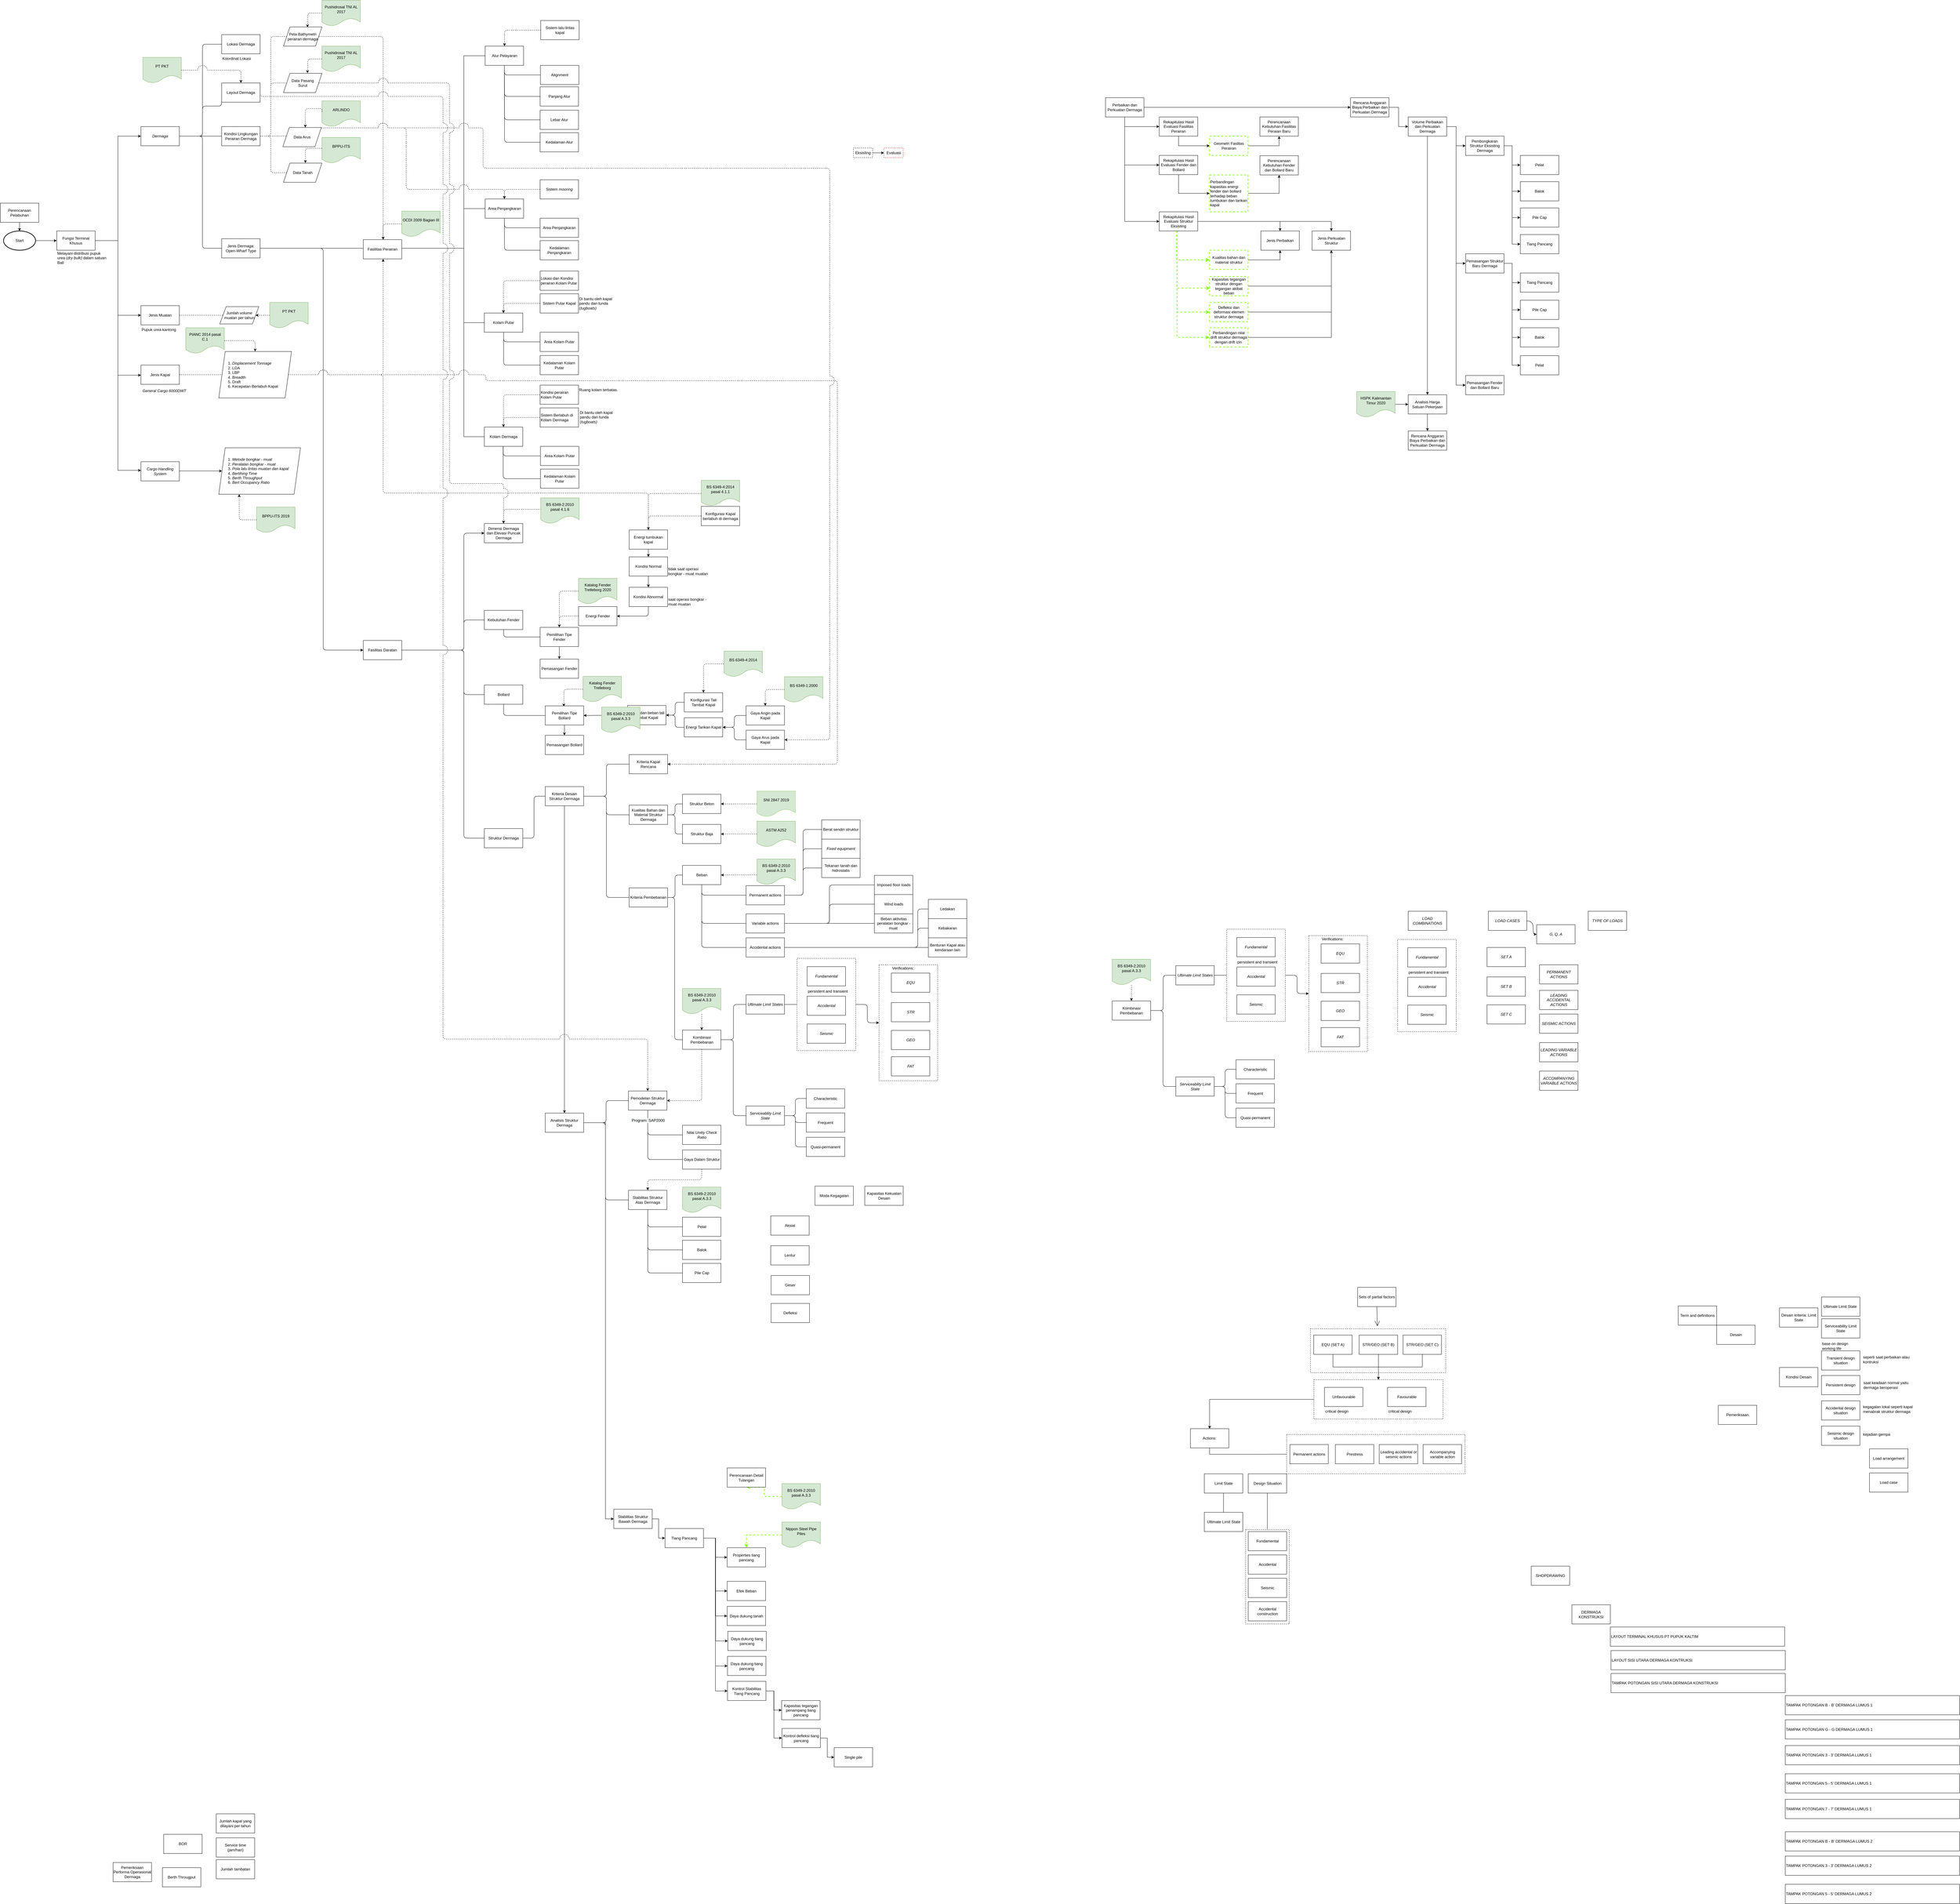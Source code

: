 <mxfile version="20.3.6" type="github">
  <diagram id="vPnPxJsKkhuTtD2iRJGy" name="Page-1">
    <mxGraphModel dx="5681" dy="7720" grid="0" gridSize="9" guides="1" tooltips="1" connect="1" arrows="1" fold="1" page="1" pageScale="1" pageWidth="4681" pageHeight="3300" math="0" shadow="0">
      <root>
        <mxCell id="0" />
        <mxCell id="1" parent="0" />
        <mxCell id="zbo9fAr_RoeoDPRF6Bi_-2" value="" style="rounded=0;whiteSpace=wrap;html=1;dashed=1;" parent="1" vertex="1">
          <mxGeometry x="4011" y="-732" width="422" height="137" as="geometry" />
        </mxCell>
        <mxCell id="SVA5hLeNVamDCcReWKFz-29" value="" style="rounded=0;whiteSpace=wrap;html=1;dashed=1;" parent="1" vertex="1">
          <mxGeometry x="3808.5" y="-105" width="136" height="294.5" as="geometry" />
        </mxCell>
        <mxCell id="SVA5hLeNVamDCcReWKFz-26" value="" style="rounded=0;whiteSpace=wrap;html=1;dashed=1;" parent="1" vertex="1">
          <mxGeometry x="3936.5" y="-402" width="557" height="123" as="geometry" />
        </mxCell>
        <mxCell id="SVA5hLeNVamDCcReWKFz-27" style="edgeStyle=orthogonalEdgeStyle;rounded=0;orthogonalLoop=1;jettySize=auto;html=1;exitX=0;exitY=0.5;exitDx=0;exitDy=0;" parent="1" source="SVA5hLeNVamDCcReWKFz-22" target="SVA5hLeNVamDCcReWKFz-7" edge="1">
          <mxGeometry relative="1" as="geometry" />
        </mxCell>
        <mxCell id="SVA5hLeNVamDCcReWKFz-22" value="" style="rounded=0;whiteSpace=wrap;html=1;dashed=1;" parent="1" vertex="1">
          <mxGeometry x="4021.5" y="-573" width="403" height="123" as="geometry" />
        </mxCell>
        <mxCell id="ir8gKT4XQ6TKBxoeBUeV-80" style="edgeStyle=orthogonalEdgeStyle;rounded=1;orthogonalLoop=1;jettySize=auto;html=1;exitX=0;exitY=0.5;exitDx=0;exitDy=0;endArrow=none;endFill=0;startArrow=classic;startFill=1;" parent="1" source="ir8gKT4XQ6TKBxoeBUeV-79" target="ir8gKT4XQ6TKBxoeBUeV-77" edge="1">
          <mxGeometry relative="1" as="geometry" />
        </mxCell>
        <mxCell id="ir8gKT4XQ6TKBxoeBUeV-79" value="" style="rounded=0;whiteSpace=wrap;html=1;dashed=1;" parent="1" vertex="1">
          <mxGeometry x="2664" y="-1868" width="183" height="362" as="geometry" />
        </mxCell>
        <mxCell id="ir8gKT4XQ6TKBxoeBUeV-77" value="" style="rounded=0;whiteSpace=wrap;html=1;dashed=1;" parent="1" vertex="1">
          <mxGeometry x="2408" y="-1888" width="183" height="288" as="geometry" />
        </mxCell>
        <mxCell id="v9qTnyX4O629vSzhhKhX-34" style="edgeStyle=orthogonalEdgeStyle;rounded=0;orthogonalLoop=1;jettySize=auto;html=1;exitX=1;exitY=0.5;exitDx=0;exitDy=0;fontColor=#000000;exitPerimeter=0;entryX=0;entryY=0.5;entryDx=0;entryDy=0;" parent="1" source="ruiceTiGWFp82l53x4zg-35" target="ruiceTiGWFp82l53x4zg-49" edge="1">
          <mxGeometry relative="1" as="geometry">
            <mxPoint x="267" y="-4569" as="sourcePoint" />
            <mxPoint x="266.957" y="-4539" as="targetPoint" />
          </mxGeometry>
        </mxCell>
        <mxCell id="v9qTnyX4O629vSzhhKhX-49" style="edgeStyle=orthogonalEdgeStyle;rounded=0;orthogonalLoop=1;jettySize=auto;html=1;entryX=0;entryY=0.5;entryDx=0;entryDy=0;fontColor=#000000;endArrow=none;endFill=0;" parent="1" source="v9qTnyX4O629vSzhhKhX-2" target="v9qTnyX4O629vSzhhKhX-8" edge="1">
          <mxGeometry relative="1" as="geometry">
            <Array as="points">
              <mxPoint x="1368" y="-4104" />
              <mxPoint x="1368" y="-4705" />
            </Array>
          </mxGeometry>
        </mxCell>
        <mxCell id="v9qTnyX4O629vSzhhKhX-61" style="edgeStyle=orthogonalEdgeStyle;rounded=0;orthogonalLoop=1;jettySize=auto;html=1;exitX=1;exitY=0.5;exitDx=0;exitDy=0;entryX=0;entryY=0.5;entryDx=0;entryDy=0;fontColor=#000000;endArrow=none;endFill=0;" parent="1" source="v9qTnyX4O629vSzhhKhX-2" target="v9qTnyX4O629vSzhhKhX-9" edge="1">
          <mxGeometry relative="1" as="geometry">
            <Array as="points">
              <mxPoint x="1174" y="-4104" />
              <mxPoint x="1368" y="-4104" />
              <mxPoint x="1368" y="-4228" />
            </Array>
          </mxGeometry>
        </mxCell>
        <mxCell id="v9qTnyX4O629vSzhhKhX-71" style="edgeStyle=orthogonalEdgeStyle;rounded=0;orthogonalLoop=1;jettySize=auto;html=1;exitX=1;exitY=0.5;exitDx=0;exitDy=0;entryX=0;entryY=0.5;entryDx=0;entryDy=0;fontColor=#000000;endArrow=none;endFill=0;" parent="1" source="v9qTnyX4O629vSzhhKhX-2" target="v9qTnyX4O629vSzhhKhX-10" edge="1">
          <mxGeometry relative="1" as="geometry">
            <Array as="points">
              <mxPoint x="1174" y="-4104" />
              <mxPoint x="1368" y="-4104" />
              <mxPoint x="1368" y="-3872" />
            </Array>
          </mxGeometry>
        </mxCell>
        <mxCell id="v9qTnyX4O629vSzhhKhX-82" style="edgeStyle=orthogonalEdgeStyle;rounded=0;orthogonalLoop=1;jettySize=auto;html=1;exitX=1;exitY=0.5;exitDx=0;exitDy=0;entryX=0;entryY=0.5;entryDx=0;entryDy=0;fontColor=#000000;endArrow=none;endFill=0;" parent="1" source="v9qTnyX4O629vSzhhKhX-2" target="v9qTnyX4O629vSzhhKhX-11" edge="1">
          <mxGeometry relative="1" as="geometry">
            <Array as="points">
              <mxPoint x="1174" y="-4104" />
              <mxPoint x="1368" y="-4104" />
              <mxPoint x="1368" y="-3516" />
            </Array>
          </mxGeometry>
        </mxCell>
        <mxCell id="v9qTnyX4O629vSzhhKhX-2" value="Fasilitas Perairan" style="rounded=0;whiteSpace=wrap;html=1;" parent="1" vertex="1">
          <mxGeometry x="1054" y="-4131" width="120" height="60" as="geometry" />
        </mxCell>
        <mxCell id="Ws4u6goq_V8mnw8VZYxV-10" style="edgeStyle=orthogonalEdgeStyle;rounded=1;orthogonalLoop=1;jettySize=auto;html=1;exitX=1;exitY=0.5;exitDx=0;exitDy=0;entryX=0;entryY=0.5;entryDx=0;entryDy=0;strokeColor=#000000;strokeWidth=1;endArrow=none;endFill=0;" parent="1" source="v9qTnyX4O629vSzhhKhX-3" target="Ws4u6goq_V8mnw8VZYxV-9" edge="1">
          <mxGeometry relative="1" as="geometry">
            <Array as="points">
              <mxPoint x="1174" y="-2850" />
              <mxPoint x="1368" y="-2850" />
              <mxPoint x="1368" y="-2944" />
            </Array>
          </mxGeometry>
        </mxCell>
        <mxCell id="Ws4u6goq_V8mnw8VZYxV-40" style="edgeStyle=orthogonalEdgeStyle;rounded=1;orthogonalLoop=1;jettySize=auto;html=1;exitX=1;exitY=0.5;exitDx=0;exitDy=0;entryX=0;entryY=0.5;entryDx=0;entryDy=0;strokeColor=#000000;strokeWidth=1;endArrow=none;endFill=0;" parent="1" source="v9qTnyX4O629vSzhhKhX-3" target="Ws4u6goq_V8mnw8VZYxV-39" edge="1">
          <mxGeometry relative="1" as="geometry">
            <Array as="points">
              <mxPoint x="1174" y="-2850" />
              <mxPoint x="1368" y="-2850" />
              <mxPoint x="1368" y="-2711" />
            </Array>
          </mxGeometry>
        </mxCell>
        <mxCell id="Ws4u6goq_V8mnw8VZYxV-112" style="edgeStyle=orthogonalEdgeStyle;rounded=1;orthogonalLoop=1;jettySize=auto;html=1;exitX=1;exitY=0.5;exitDx=0;exitDy=0;entryX=0;entryY=0.5;entryDx=0;entryDy=0;strokeColor=#000000;strokeWidth=1;endArrow=none;endFill=0;" parent="1" source="v9qTnyX4O629vSzhhKhX-3" target="Ws4u6goq_V8mnw8VZYxV-62" edge="1">
          <mxGeometry relative="1" as="geometry">
            <Array as="points">
              <mxPoint x="1174" y="-2850" />
              <mxPoint x="1368" y="-2850" />
              <mxPoint x="1368" y="-2263" />
            </Array>
          </mxGeometry>
        </mxCell>
        <mxCell id="ruiceTiGWFp82l53x4zg-3" style="edgeStyle=orthogonalEdgeStyle;orthogonalLoop=1;jettySize=auto;html=1;exitX=1;exitY=0.5;exitDx=0;exitDy=0;entryX=0;entryY=0.5;entryDx=0;entryDy=0;rounded=1;" parent="1" source="v9qTnyX4O629vSzhhKhX-3" target="ruiceTiGWFp82l53x4zg-1" edge="1">
          <mxGeometry relative="1" as="geometry">
            <Array as="points">
              <mxPoint x="1368" y="-2850" />
              <mxPoint x="1368" y="-3215" />
            </Array>
          </mxGeometry>
        </mxCell>
        <mxCell id="v9qTnyX4O629vSzhhKhX-3" value="Fasilitas Daratan" style="rounded=0;whiteSpace=wrap;html=1;" parent="1" vertex="1">
          <mxGeometry x="1054" y="-2880" width="120" height="60" as="geometry" />
        </mxCell>
        <mxCell id="v9qTnyX4O629vSzhhKhX-55" style="edgeStyle=orthogonalEdgeStyle;rounded=1;orthogonalLoop=1;jettySize=auto;html=1;exitX=0.5;exitY=1;exitDx=0;exitDy=0;entryX=0;entryY=0.5;entryDx=0;entryDy=0;fontColor=#000000;endArrow=none;endFill=0;" parent="1" source="v9qTnyX4O629vSzhhKhX-8" target="ruiceTiGWFp82l53x4zg-14" edge="1">
          <mxGeometry relative="1" as="geometry">
            <mxPoint x="1554.5" y="-4624" as="targetPoint" />
          </mxGeometry>
        </mxCell>
        <mxCell id="ruiceTiGWFp82l53x4zg-15" style="edgeStyle=elbowEdgeStyle;rounded=1;sketch=0;jumpStyle=arc;jumpSize=6;orthogonalLoop=1;jettySize=auto;html=1;exitX=0.5;exitY=1;exitDx=0;exitDy=0;startArrow=none;startFill=0;endArrow=none;endFill=0;strokeColor=#000000;strokeWidth=1;" parent="1" source="v9qTnyX4O629vSzhhKhX-8" target="v9qTnyX4O629vSzhhKhX-52" edge="1">
          <mxGeometry relative="1" as="geometry">
            <Array as="points">
              <mxPoint x="1495" y="-4623" />
            </Array>
          </mxGeometry>
        </mxCell>
        <mxCell id="ruiceTiGWFp82l53x4zg-16" style="edgeStyle=elbowEdgeStyle;rounded=1;sketch=0;jumpStyle=arc;jumpSize=6;orthogonalLoop=1;jettySize=auto;html=1;exitX=0.5;exitY=1;exitDx=0;exitDy=0;startArrow=none;startFill=0;endArrow=none;endFill=0;strokeColor=#000000;strokeWidth=1;" parent="1" source="v9qTnyX4O629vSzhhKhX-8" target="v9qTnyX4O629vSzhhKhX-53" edge="1">
          <mxGeometry relative="1" as="geometry">
            <Array as="points">
              <mxPoint x="1495" y="-4577" />
            </Array>
          </mxGeometry>
        </mxCell>
        <mxCell id="ruiceTiGWFp82l53x4zg-17" style="edgeStyle=elbowEdgeStyle;rounded=1;sketch=0;jumpStyle=none;jumpSize=6;orthogonalLoop=1;jettySize=auto;html=1;exitX=0.5;exitY=1;exitDx=0;exitDy=0;startArrow=none;startFill=0;endArrow=none;endFill=0;strokeColor=#000000;strokeWidth=1;" parent="1" source="v9qTnyX4O629vSzhhKhX-8" target="v9qTnyX4O629vSzhhKhX-59" edge="1">
          <mxGeometry relative="1" as="geometry">
            <Array as="points">
              <mxPoint x="1495" y="-4535" />
            </Array>
          </mxGeometry>
        </mxCell>
        <mxCell id="v9qTnyX4O629vSzhhKhX-8" value="Alur Pelayaran" style="rounded=0;whiteSpace=wrap;html=1;" parent="1" vertex="1">
          <mxGeometry x="1434.5" y="-4735" width="120" height="60" as="geometry" />
        </mxCell>
        <mxCell id="ruiceTiGWFp82l53x4zg-24" style="edgeStyle=elbowEdgeStyle;rounded=1;sketch=0;jumpStyle=none;jumpSize=6;orthogonalLoop=1;jettySize=auto;html=1;exitX=0.5;exitY=1;exitDx=0;exitDy=0;startArrow=none;startFill=0;endArrow=none;endFill=0;strokeColor=#000000;strokeWidth=1;" parent="1" source="v9qTnyX4O629vSzhhKhX-9" target="ruiceTiGWFp82l53x4zg-22" edge="1">
          <mxGeometry relative="1" as="geometry">
            <Array as="points">
              <mxPoint x="1494.75" y="-4168" />
            </Array>
          </mxGeometry>
        </mxCell>
        <mxCell id="ruiceTiGWFp82l53x4zg-25" style="edgeStyle=elbowEdgeStyle;rounded=1;sketch=0;jumpStyle=none;jumpSize=6;orthogonalLoop=1;jettySize=auto;html=1;exitX=0.5;exitY=1;exitDx=0;exitDy=0;startArrow=none;startFill=0;endArrow=none;endFill=0;strokeColor=#000000;strokeWidth=1;" parent="1" source="v9qTnyX4O629vSzhhKhX-9" target="ruiceTiGWFp82l53x4zg-23" edge="1">
          <mxGeometry relative="1" as="geometry">
            <Array as="points">
              <mxPoint x="1494.75" y="-4147" />
            </Array>
          </mxGeometry>
        </mxCell>
        <mxCell id="v9qTnyX4O629vSzhhKhX-9" value="Area Penjangkaran" style="rounded=0;whiteSpace=wrap;html=1;" parent="1" vertex="1">
          <mxGeometry x="1434.5" y="-4258" width="120" height="60" as="geometry" />
        </mxCell>
        <mxCell id="v9qTnyX4O629vSzhhKhX-10" value="Kolam Putar" style="rounded=0;whiteSpace=wrap;html=1;points=[[0,0.5,0,0,0],[0.5,0,0,0,0],[0.5,1,0,0,0],[1,0.5,0,0,0]];" parent="1" vertex="1">
          <mxGeometry x="1432" y="-3902" width="120" height="60" as="geometry" />
        </mxCell>
        <mxCell id="v9qTnyX4O629vSzhhKhX-11" value="Kolam Dermaga" style="rounded=0;whiteSpace=wrap;html=1;" parent="1" vertex="1">
          <mxGeometry x="1432" y="-3546" width="120" height="60" as="geometry" />
        </mxCell>
        <mxCell id="v9qTnyX4O629vSzhhKhX-36" style="edgeStyle=orthogonalEdgeStyle;rounded=0;orthogonalLoop=1;jettySize=auto;html=1;entryX=0;entryY=0.5;entryDx=0;entryDy=0;fontColor=#000000;exitX=1;exitY=0.5;exitDx=0;exitDy=0;" parent="1" source="ruiceTiGWFp82l53x4zg-49" target="v9qTnyX4O629vSzhhKhX-24" edge="1">
          <mxGeometry relative="1" as="geometry">
            <mxPoint x="237" y="-4453.957" as="sourcePoint" />
            <Array as="points">
              <mxPoint x="288" y="-4128" />
              <mxPoint x="288" y="-4454" />
            </Array>
          </mxGeometry>
        </mxCell>
        <mxCell id="v9qTnyX4O629vSzhhKhX-37" style="edgeStyle=orthogonalEdgeStyle;rounded=0;orthogonalLoop=1;jettySize=auto;html=1;exitX=1;exitY=0.5;exitDx=0;exitDy=0;entryX=0;entryY=0.5;entryDx=0;entryDy=0;fontColor=#000000;" parent="1" source="ruiceTiGWFp82l53x4zg-49" target="v9qTnyX4O629vSzhhKhX-20" edge="1">
          <mxGeometry relative="1" as="geometry">
            <mxPoint x="237" y="-4454" as="sourcePoint" />
            <Array as="points">
              <mxPoint x="288" y="-4128" />
              <mxPoint x="288" y="-3895" />
            </Array>
          </mxGeometry>
        </mxCell>
        <mxCell id="v9qTnyX4O629vSzhhKhX-38" style="edgeStyle=orthogonalEdgeStyle;rounded=0;orthogonalLoop=1;jettySize=auto;html=1;exitX=1;exitY=0.5;exitDx=0;exitDy=0;fontColor=#000000;entryX=0.008;entryY=0.529;entryDx=0;entryDy=0;entryPerimeter=0;" parent="1" source="ruiceTiGWFp82l53x4zg-49" target="v9qTnyX4O629vSzhhKhX-21" edge="1">
          <mxGeometry relative="1" as="geometry">
            <mxPoint x="237" y="-4454" as="sourcePoint" />
            <mxPoint x="369" y="-3789" as="targetPoint" />
            <Array as="points">
              <mxPoint x="288" y="-4128" />
              <mxPoint x="288" y="-3708" />
              <mxPoint x="360" y="-3708" />
            </Array>
          </mxGeometry>
        </mxCell>
        <mxCell id="v9qTnyX4O629vSzhhKhX-39" style="edgeStyle=orthogonalEdgeStyle;rounded=0;orthogonalLoop=1;jettySize=auto;html=1;fontColor=#000000;exitX=1;exitY=0.5;exitDx=0;exitDy=0;entryX=0;entryY=0.45;entryDx=0;entryDy=0;entryPerimeter=0;" parent="1" source="ruiceTiGWFp82l53x4zg-49" target="v9qTnyX4O629vSzhhKhX-22" edge="1">
          <mxGeometry relative="1" as="geometry">
            <mxPoint x="237" y="-4454" as="sourcePoint" />
            <mxPoint x="360" y="-3366" as="targetPoint" />
            <Array as="points">
              <mxPoint x="288" y="-4128" />
              <mxPoint x="288" y="-3411" />
            </Array>
          </mxGeometry>
        </mxCell>
        <mxCell id="ruiceTiGWFp82l53x4zg-42" style="edgeStyle=elbowEdgeStyle;rounded=1;sketch=0;jumpStyle=none;jumpSize=6;orthogonalLoop=1;jettySize=auto;html=1;exitX=1;exitY=0.5;exitDx=0;exitDy=0;dashed=1;startArrow=none;startFill=0;endArrow=none;endFill=0;strokeColor=#000000;strokeWidth=1;entryX=0;entryY=0.5;entryDx=0;entryDy=0;" parent="1" source="v9qTnyX4O629vSzhhKhX-20" target="ruiceTiGWFp82l53x4zg-40" edge="1">
          <mxGeometry relative="1" as="geometry">
            <mxPoint x="611" y="-3878" as="targetPoint" />
          </mxGeometry>
        </mxCell>
        <mxCell id="v9qTnyX4O629vSzhhKhX-20" value="Jenis Muatan" style="rounded=0;whiteSpace=wrap;html=1;" parent="1" vertex="1">
          <mxGeometry x="360" y="-3925" width="120" height="60" as="geometry" />
        </mxCell>
        <mxCell id="v9qTnyX4O629vSzhhKhX-44" style="edgeStyle=orthogonalEdgeStyle;rounded=0;orthogonalLoop=1;jettySize=auto;html=1;fontColor=#000000;entryX=0;entryY=0.5;entryDx=0;entryDy=0;exitX=1;exitY=0.5;exitDx=0;exitDy=0;dashed=1;endArrow=none;endFill=0;" parent="1" source="v9qTnyX4O629vSzhhKhX-21" target="v9qTnyX4O629vSzhhKhX-40" edge="1">
          <mxGeometry relative="1" as="geometry">
            <mxPoint x="593" y="-3866" as="targetPoint" />
            <mxPoint x="483" y="-3806" as="sourcePoint" />
            <Array as="points">
              <mxPoint x="504" y="-3709" />
              <mxPoint x="504" y="-3709" />
            </Array>
          </mxGeometry>
        </mxCell>
        <mxCell id="v9qTnyX4O629vSzhhKhX-21" value="Jenis Kapal" style="rounded=0;whiteSpace=wrap;html=1;" parent="1" vertex="1">
          <mxGeometry x="360" y="-3739.5" width="120" height="60" as="geometry" />
        </mxCell>
        <mxCell id="v9qTnyX4O629vSzhhKhX-45" style="edgeStyle=orthogonalEdgeStyle;rounded=0;orthogonalLoop=1;jettySize=auto;html=1;entryX=0;entryY=0.5;entryDx=0;entryDy=0;fontColor=#000000;exitX=0.993;exitY=0.453;exitDx=0;exitDy=0;exitPerimeter=0;" parent="1" source="v9qTnyX4O629vSzhhKhX-22" target="v9qTnyX4O629vSzhhKhX-43" edge="1">
          <mxGeometry relative="1" as="geometry">
            <Array as="points">
              <mxPoint x="479" y="-3409" />
            </Array>
          </mxGeometry>
        </mxCell>
        <mxCell id="v9qTnyX4O629vSzhhKhX-22" value="&lt;i&gt;Cargo Handling System&lt;/i&gt;" style="rounded=0;whiteSpace=wrap;html=1;align=center;" parent="1" vertex="1">
          <mxGeometry x="360" y="-3438" width="120" height="60" as="geometry" />
        </mxCell>
        <mxCell id="v9qTnyX4O629vSzhhKhX-46" style="edgeStyle=orthogonalEdgeStyle;rounded=1;orthogonalLoop=1;jettySize=auto;html=1;exitX=1;exitY=0.5;exitDx=0;exitDy=0;fontColor=#000000;entryX=0;entryY=0.5;entryDx=0;entryDy=0;endArrow=none;endFill=0;" parent="1" source="v9qTnyX4O629vSzhhKhX-24" target="v9qTnyX4O629vSzhhKhX-99" edge="1">
          <mxGeometry relative="1" as="geometry">
            <Array as="points">
              <mxPoint x="552" y="-4454" />
              <mxPoint x="552" y="-4741" />
            </Array>
          </mxGeometry>
        </mxCell>
        <mxCell id="v9qTnyX4O629vSzhhKhX-100" style="edgeStyle=orthogonalEdgeStyle;rounded=1;orthogonalLoop=1;jettySize=auto;html=1;exitX=1;exitY=0.5;exitDx=0;exitDy=0;entryX=0;entryY=0.5;entryDx=0;entryDy=0;fontColor=#000000;endArrow=none;endFill=0;" parent="1" source="v9qTnyX4O629vSzhhKhX-24" target="v9qTnyX4O629vSzhhKhX-31" edge="1">
          <mxGeometry relative="1" as="geometry">
            <Array as="points">
              <mxPoint x="552" y="-4454" />
              <mxPoint x="552" y="-4104" />
              <mxPoint x="612" y="-4104" />
            </Array>
          </mxGeometry>
        </mxCell>
        <mxCell id="ruiceTiGWFp82l53x4zg-47" style="edgeStyle=elbowEdgeStyle;rounded=1;sketch=0;jumpStyle=none;jumpSize=6;orthogonalLoop=1;jettySize=auto;html=1;exitX=1;exitY=0.5;exitDx=0;exitDy=0;entryX=0;entryY=0.5;entryDx=0;entryDy=0;startArrow=none;startFill=0;endArrow=none;endFill=0;strokeColor=#000000;strokeWidth=1;" parent="1" source="v9qTnyX4O629vSzhhKhX-24" target="ruiceTiGWFp82l53x4zg-46" edge="1">
          <mxGeometry relative="1" as="geometry" />
        </mxCell>
        <mxCell id="ruiceTiGWFp82l53x4zg-100" style="edgeStyle=orthogonalEdgeStyle;rounded=1;sketch=0;jumpStyle=arc;jumpSize=30;orthogonalLoop=1;jettySize=auto;html=1;exitX=1;exitY=0.5;exitDx=0;exitDy=0;entryX=0;entryY=0.5;entryDx=0;entryDy=0;startArrow=none;startFill=0;endArrow=none;endFill=0;strokeColor=#000000;strokeWidth=1;" parent="1" source="v9qTnyX4O629vSzhhKhX-24" target="ruiceTiGWFp82l53x4zg-99" edge="1">
          <mxGeometry relative="1" as="geometry">
            <Array as="points">
              <mxPoint x="552" y="-4454" />
              <mxPoint x="552" y="-4548" />
            </Array>
          </mxGeometry>
        </mxCell>
        <mxCell id="v9qTnyX4O629vSzhhKhX-24" value="&lt;i&gt;Dermaga&lt;/i&gt;" style="rounded=0;whiteSpace=wrap;html=1;" parent="1" vertex="1">
          <mxGeometry x="360" y="-4484" width="120" height="60" as="geometry" />
        </mxCell>
        <mxCell id="v9qTnyX4O629vSzhhKhX-26" value="Melayani distribusi pupuk urea (&lt;i&gt;dry bulk)&lt;/i&gt;&amp;nbsp;dalam satuan Ball" style="text;html=1;strokeColor=none;fillColor=none;align=left;verticalAlign=middle;whiteSpace=wrap;rounded=0;" parent="1" vertex="1">
          <mxGeometry x="97" y="-4098" width="157" height="48" as="geometry" />
        </mxCell>
        <mxCell id="v9qTnyX4O629vSzhhKhX-29" value="Pupuk urea kantong" style="text;html=1;strokeColor=none;fillColor=none;align=left;verticalAlign=middle;whiteSpace=wrap;rounded=0;" parent="1" vertex="1">
          <mxGeometry x="360" y="-3865" width="139" height="30" as="geometry" />
        </mxCell>
        <mxCell id="v9qTnyX4O629vSzhhKhX-30" value="&lt;i&gt;General Cargo 6000DWT&lt;/i&gt;" style="text;html=1;strokeColor=none;fillColor=none;align=left;verticalAlign=middle;whiteSpace=wrap;rounded=0;" parent="1" vertex="1">
          <mxGeometry x="363" y="-3674" width="280" height="30" as="geometry" />
        </mxCell>
        <mxCell id="v9qTnyX4O629vSzhhKhX-47" style="edgeStyle=orthogonalEdgeStyle;rounded=1;orthogonalLoop=1;jettySize=auto;html=1;exitX=1;exitY=0.5;exitDx=0;exitDy=0;entryX=0;entryY=0.5;entryDx=0;entryDy=0;fontColor=#000000;endArrow=none;endFill=0;" parent="1" source="v9qTnyX4O629vSzhhKhX-31" target="v9qTnyX4O629vSzhhKhX-2" edge="1">
          <mxGeometry relative="1" as="geometry">
            <Array as="points">
              <mxPoint x="748" y="-4104" />
              <mxPoint x="1054" y="-4104" />
            </Array>
          </mxGeometry>
        </mxCell>
        <mxCell id="v9qTnyX4O629vSzhhKhX-48" style="edgeStyle=orthogonalEdgeStyle;rounded=1;orthogonalLoop=1;jettySize=auto;html=1;exitX=1;exitY=0.5;exitDx=0;exitDy=0;entryX=0;entryY=0.5;entryDx=0;entryDy=0;fontColor=#000000;" parent="1" source="v9qTnyX4O629vSzhhKhX-31" target="v9qTnyX4O629vSzhhKhX-3" edge="1">
          <mxGeometry relative="1" as="geometry">
            <Array as="points">
              <mxPoint x="929" y="-4104" />
              <mxPoint x="929" y="-2850" />
            </Array>
          </mxGeometry>
        </mxCell>
        <mxCell id="v9qTnyX4O629vSzhhKhX-31" value="Jenis Dermaga:&lt;br&gt;Open-Wharf Type" style="rounded=0;whiteSpace=wrap;html=1;fontColor=#000000;" parent="1" vertex="1">
          <mxGeometry x="612" y="-4134" width="120" height="60" as="geometry" />
        </mxCell>
        <mxCell id="v9qTnyX4O629vSzhhKhX-96" style="edgeStyle=orthogonalEdgeStyle;orthogonalLoop=1;jettySize=auto;html=1;fontColor=#000000;verticalAlign=middle;horizontal=1;rounded=1;dashed=1;fillColor=#d5e8d4;strokeColor=#000000;strokeWidth=1;exitX=1;exitY=0.5;exitDx=0;exitDy=0;jumpStyle=arc;jumpSize=30;" parent="1" source="v9qTnyX4O629vSzhhKhX-40" edge="1">
          <mxGeometry relative="1" as="geometry">
            <Array as="points">
              <mxPoint x="1116" y="-3709" />
            </Array>
            <mxPoint x="1116" y="-4071" as="targetPoint" />
          </mxGeometry>
        </mxCell>
        <mxCell id="ruiceTiGWFp82l53x4zg-120" style="edgeStyle=orthogonalEdgeStyle;rounded=1;sketch=0;jumpStyle=arc;jumpSize=30;orthogonalLoop=1;jettySize=auto;html=1;exitX=1;exitY=0.5;exitDx=0;exitDy=0;startArrow=none;startFill=0;endArrow=classic;endFill=1;strokeColor=#000000;strokeWidth=1;dashed=1;entryX=1;entryY=0.5;entryDx=0;entryDy=0;" parent="1" source="v9qTnyX4O629vSzhhKhX-40" target="Ws4u6goq_V8mnw8VZYxV-67" edge="1">
          <mxGeometry relative="1" as="geometry">
            <mxPoint x="2624" y="-2220" as="targetPoint" />
            <Array as="points">
              <mxPoint x="1437" y="-3709" />
              <mxPoint x="1437" y="-3691" />
              <mxPoint x="2534" y="-3691" />
              <mxPoint x="2534" y="-2494" />
            </Array>
          </mxGeometry>
        </mxCell>
        <mxCell id="v9qTnyX4O629vSzhhKhX-40" value="&lt;ol&gt;&lt;li&gt;&lt;i&gt;Displacement Tonnage&lt;/i&gt;&lt;/li&gt;&lt;li&gt;LOA&lt;/li&gt;&lt;li&gt;LBP&lt;/li&gt;&lt;li&gt;Breadth&lt;/li&gt;&lt;li&gt;Draft&lt;/li&gt;&lt;li&gt;Kecepatan Berlabuh Kapal&lt;/li&gt;&lt;/ol&gt;" style="shape=parallelogram;perimeter=parallelogramPerimeter;whiteSpace=wrap;html=1;fixedSize=1;fontColor=#000000;align=left;" parent="1" vertex="1">
          <mxGeometry x="603" y="-3782" width="227" height="145" as="geometry" />
        </mxCell>
        <mxCell id="v9qTnyX4O629vSzhhKhX-43" value="&lt;ol&gt;&lt;li&gt;&lt;i&gt;Metode bongkar - muat&lt;/i&gt;&lt;/li&gt;&lt;li&gt;&lt;i&gt;Peralatan bongkar - muat&lt;/i&gt;&lt;/li&gt;&lt;li&gt;&lt;i&gt;Pola lalu lintas muatan dan kapal&lt;/i&gt;&lt;/li&gt;&lt;li&gt;&lt;i&gt;Bertihing Time&lt;/i&gt;&lt;/li&gt;&lt;li&gt;&lt;i&gt;Berth Throughput&lt;/i&gt;&lt;/li&gt;&lt;li&gt;&lt;i&gt;Bert Occupancy Ratio&lt;/i&gt;&lt;/li&gt;&lt;/ol&gt;" style="shape=parallelogram;perimeter=parallelogramPerimeter;whiteSpace=wrap;html=1;fixedSize=1;fontColor=#000000;align=left;" parent="1" vertex="1">
          <mxGeometry x="603" y="-3481.5" width="255" height="145" as="geometry" />
        </mxCell>
        <mxCell id="v9qTnyX4O629vSzhhKhX-52" value="Panjang Alur" style="rounded=0;whiteSpace=wrap;html=1;" parent="1" vertex="1">
          <mxGeometry x="1606" y="-4608" width="120" height="60" as="geometry" />
        </mxCell>
        <mxCell id="v9qTnyX4O629vSzhhKhX-53" value="Lebar Alur" style="rounded=0;whiteSpace=wrap;html=1;" parent="1" vertex="1">
          <mxGeometry x="1606" y="-4535" width="120" height="60" as="geometry" />
        </mxCell>
        <mxCell id="v9qTnyX4O629vSzhhKhX-59" value="Kedalaman Alur" style="rounded=0;whiteSpace=wrap;html=1;" parent="1" vertex="1">
          <mxGeometry x="1606" y="-4465" width="120" height="60" as="geometry" />
        </mxCell>
        <mxCell id="v9qTnyX4O629vSzhhKhX-73" value="Di bantu oleh kapal pandu dan tunda (&lt;i&gt;tugboats)&lt;/i&gt;" style="text;html=1;strokeColor=none;fillColor=none;align=left;verticalAlign=middle;whiteSpace=wrap;rounded=0;fontColor=#000000;" parent="1" vertex="1">
          <mxGeometry x="1726" y="-3963" width="140" height="61" as="geometry" />
        </mxCell>
        <mxCell id="v9qTnyX4O629vSzhhKhX-80" style="edgeStyle=orthogonalEdgeStyle;rounded=1;orthogonalLoop=1;jettySize=auto;html=1;entryX=0;entryY=0.5;entryDx=0;entryDy=0;fontColor=#000000;endArrow=none;endFill=0;" parent="1" source="v9qTnyX4O629vSzhhKhX-10" target="v9qTnyX4O629vSzhhKhX-76" edge="1">
          <mxGeometry relative="1" as="geometry">
            <mxPoint x="1489.75" y="-3842" as="sourcePoint" />
            <Array as="points">
              <mxPoint x="1491.75" y="-3812" />
            </Array>
          </mxGeometry>
        </mxCell>
        <mxCell id="v9qTnyX4O629vSzhhKhX-81" style="edgeStyle=orthogonalEdgeStyle;rounded=1;orthogonalLoop=1;jettySize=auto;html=1;exitX=0.5;exitY=1;exitDx=0;exitDy=0;entryX=0;entryY=0.5;entryDx=0;entryDy=0;fontColor=#000000;exitPerimeter=0;endArrow=none;endFill=0;" parent="1" source="v9qTnyX4O629vSzhhKhX-10" target="v9qTnyX4O629vSzhhKhX-75" edge="1">
          <mxGeometry relative="1" as="geometry">
            <mxPoint x="2085.75" y="-3924" as="sourcePoint" />
          </mxGeometry>
        </mxCell>
        <mxCell id="v9qTnyX4O629vSzhhKhX-75" value="Kedalaman Kolam Putar" style="rounded=0;whiteSpace=wrap;html=1;" parent="1" vertex="1">
          <mxGeometry x="1606" y="-3769.5" width="120" height="60" as="geometry" />
        </mxCell>
        <mxCell id="v9qTnyX4O629vSzhhKhX-76" value="Area Kolam Putar" style="rounded=0;whiteSpace=wrap;html=1;" parent="1" vertex="1">
          <mxGeometry x="1606" y="-3842" width="120" height="60" as="geometry" />
        </mxCell>
        <mxCell id="v9qTnyX4O629vSzhhKhX-90" style="edgeStyle=orthogonalEdgeStyle;rounded=1;orthogonalLoop=1;jettySize=auto;html=1;entryX=0;entryY=0.5;entryDx=0;entryDy=0;fontColor=#000000;endArrow=none;endFill=0;" parent="1" target="v9qTnyX4O629vSzhhKhX-87" edge="1">
          <mxGeometry relative="1" as="geometry">
            <mxPoint x="1490.75" y="-3486" as="sourcePoint" />
            <Array as="points">
              <mxPoint x="1490.75" y="-3456" />
            </Array>
          </mxGeometry>
        </mxCell>
        <mxCell id="v9qTnyX4O629vSzhhKhX-92" style="edgeStyle=orthogonalEdgeStyle;rounded=1;orthogonalLoop=1;jettySize=auto;html=1;exitX=0.49;exitY=0.997;exitDx=0;exitDy=0;entryX=0;entryY=0.5;entryDx=0;entryDy=0;fontColor=#000000;endArrow=none;endFill=0;exitPerimeter=0;" parent="1" source="v9qTnyX4O629vSzhhKhX-11" target="v9qTnyX4O629vSzhhKhX-91" edge="1">
          <mxGeometry relative="1" as="geometry">
            <mxPoint x="1902" y="-3619.5" as="sourcePoint" />
          </mxGeometry>
        </mxCell>
        <mxCell id="v9qTnyX4O629vSzhhKhX-87" value="Area Kolam Putar" style="rounded=0;whiteSpace=wrap;html=1;" parent="1" vertex="1">
          <mxGeometry x="1607" y="-3486" width="120" height="60" as="geometry" />
        </mxCell>
        <mxCell id="v9qTnyX4O629vSzhhKhX-88" value="Di bantu oleh kapal pandu dan tunda (&lt;i&gt;tugboats)&lt;/i&gt;" style="text;html=1;strokeColor=none;fillColor=none;align=left;verticalAlign=middle;whiteSpace=wrap;rounded=0;fontColor=#000000;" parent="1" vertex="1">
          <mxGeometry x="1728" y="-3606" width="140" height="58" as="geometry" />
        </mxCell>
        <mxCell id="v9qTnyX4O629vSzhhKhX-89" value="Ruang kolam terbatas." style="text;html=1;strokeColor=none;fillColor=none;align=left;verticalAlign=middle;whiteSpace=wrap;rounded=0;fontColor=#000000;" parent="1" vertex="1">
          <mxGeometry x="1726" y="-3672" width="140" height="20" as="geometry" />
        </mxCell>
        <mxCell id="v9qTnyX4O629vSzhhKhX-91" value="Kedalaman Kolam Putar" style="rounded=0;whiteSpace=wrap;html=1;" parent="1" vertex="1">
          <mxGeometry x="1607" y="-3415" width="120" height="60" as="geometry" />
        </mxCell>
        <mxCell id="v9qTnyX4O629vSzhhKhX-103" style="edgeStyle=orthogonalEdgeStyle;rounded=1;orthogonalLoop=1;jettySize=auto;html=1;exitX=1;exitY=0.5;exitDx=0;exitDy=0;fontColor=#000000;dashed=1;" parent="1" source="v9qTnyX4O629vSzhhKhX-98" edge="1">
          <mxGeometry relative="1" as="geometry">
            <mxPoint x="1116" y="-4131" as="targetPoint" />
            <Array as="points">
              <mxPoint x="1116" y="-4765" />
              <mxPoint x="1116" y="-4149" />
            </Array>
          </mxGeometry>
        </mxCell>
        <mxCell id="v9qTnyX4O629vSzhhKhX-98" value="Peta Bathymetri perairan dermaga" style="shape=parallelogram;perimeter=parallelogramPerimeter;whiteSpace=wrap;html=1;fixedSize=1;fontColor=#000000;" parent="1" vertex="1">
          <mxGeometry x="805" y="-4795" width="120" height="60" as="geometry" />
        </mxCell>
        <mxCell id="v9qTnyX4O629vSzhhKhX-101" style="edgeStyle=orthogonalEdgeStyle;rounded=1;orthogonalLoop=1;jettySize=auto;html=1;entryX=0;entryY=0.5;entryDx=0;entryDy=0;fontColor=#000000;exitX=1;exitY=0.5;exitDx=0;exitDy=0;dashed=1;endArrow=none;endFill=0;" parent="1" source="ruiceTiGWFp82l53x4zg-46" target="v9qTnyX4O629vSzhhKhX-98" edge="1">
          <mxGeometry relative="1" as="geometry">
            <Array as="points">
              <mxPoint x="765" y="-4454" />
              <mxPoint x="765" y="-4765" />
            </Array>
          </mxGeometry>
        </mxCell>
        <mxCell id="v9qTnyX4O629vSzhhKhX-99" value="Lokasi Dermaga" style="rounded=0;whiteSpace=wrap;html=1;" parent="1" vertex="1">
          <mxGeometry x="612" y="-4771" width="120" height="60" as="geometry" />
        </mxCell>
        <mxCell id="v9qTnyX4O629vSzhhKhX-102" value="Koordinat Lokasi" style="text;html=1;strokeColor=none;fillColor=none;align=left;verticalAlign=middle;whiteSpace=wrap;rounded=0;" parent="1" vertex="1">
          <mxGeometry x="612" y="-4711" width="93" height="30" as="geometry" />
        </mxCell>
        <mxCell id="Ws4u6goq_V8mnw8VZYxV-2" style="edgeStyle=orthogonalEdgeStyle;rounded=1;orthogonalLoop=1;jettySize=auto;html=1;exitX=0;exitY=0.5;exitDx=0;exitDy=0;strokeWidth=1;strokeColor=#000000;dashed=1;" parent="1" source="Ws4u6goq_V8mnw8VZYxV-1" target="v9qTnyX4O629vSzhhKhX-2" edge="1">
          <mxGeometry relative="1" as="geometry">
            <Array as="points">
              <mxPoint x="1116" y="-4180" />
            </Array>
          </mxGeometry>
        </mxCell>
        <mxCell id="Ws4u6goq_V8mnw8VZYxV-1" value="OCDI 2009 Bagian III" style="shape=document;whiteSpace=wrap;html=1;boundedLbl=1;fillColor=#d5e8d4;strokeColor=#82b366;" parent="1" vertex="1">
          <mxGeometry x="1174" y="-4220" width="120" height="80" as="geometry" />
        </mxCell>
        <mxCell id="Ws4u6goq_V8mnw8VZYxV-4" style="edgeStyle=orthogonalEdgeStyle;rounded=1;orthogonalLoop=1;jettySize=auto;html=1;exitX=1;exitY=0.5;exitDx=0;exitDy=0;entryX=0.5;entryY=0;entryDx=0;entryDy=0;strokeColor=#000000;strokeWidth=1;dashed=1;" parent="1" source="Ws4u6goq_V8mnw8VZYxV-3" target="v9qTnyX4O629vSzhhKhX-40" edge="1">
          <mxGeometry relative="1" as="geometry" />
        </mxCell>
        <mxCell id="Ws4u6goq_V8mnw8VZYxV-3" value="PIANC 2014 pasal C.1" style="shape=document;whiteSpace=wrap;html=1;boundedLbl=1;fillColor=#d5e8d4;strokeColor=#82b366;" parent="1" vertex="1">
          <mxGeometry x="500" y="-3856" width="120" height="80" as="geometry" />
        </mxCell>
        <mxCell id="Ws4u6goq_V8mnw8VZYxV-6" style="edgeStyle=orthogonalEdgeStyle;rounded=1;orthogonalLoop=1;jettySize=auto;html=1;strokeColor=#000000;strokeWidth=1;exitX=0;exitY=0.5;exitDx=0;exitDy=0;dashed=1;entryX=0.625;entryY=0.019;entryDx=0;entryDy=0;entryPerimeter=0;" parent="1" source="Ws4u6goq_V8mnw8VZYxV-5" target="v9qTnyX4O629vSzhhKhX-98" edge="1">
          <mxGeometry relative="1" as="geometry" />
        </mxCell>
        <mxCell id="Ws4u6goq_V8mnw8VZYxV-5" value="Pushidrosal TNI AL 2017" style="shape=document;whiteSpace=wrap;html=1;boundedLbl=1;fillColor=#d5e8d4;strokeColor=#82b366;" parent="1" vertex="1">
          <mxGeometry x="925" y="-4878" width="120" height="80" as="geometry" />
        </mxCell>
        <mxCell id="Ws4u6goq_V8mnw8VZYxV-8" style="edgeStyle=orthogonalEdgeStyle;rounded=1;orthogonalLoop=1;jettySize=auto;html=1;exitX=0;exitY=0.5;exitDx=0;exitDy=0;entryX=0.25;entryY=1;entryDx=0;entryDy=0;strokeColor=#000000;strokeWidth=1;dashed=1;" parent="1" source="Ws4u6goq_V8mnw8VZYxV-7" target="v9qTnyX4O629vSzhhKhX-43" edge="1">
          <mxGeometry relative="1" as="geometry" />
        </mxCell>
        <mxCell id="Ws4u6goq_V8mnw8VZYxV-7" value="BPPU-ITS 2019" style="shape=document;whiteSpace=wrap;html=1;boundedLbl=1;fillColor=#d5e8d4;strokeColor=#82b366;" parent="1" vertex="1">
          <mxGeometry x="721" y="-3296.5" width="120" height="80" as="geometry" />
        </mxCell>
        <mxCell id="ruiceTiGWFp82l53x4zg-76" style="edgeStyle=elbowEdgeStyle;rounded=1;sketch=0;jumpStyle=arc;jumpSize=30;orthogonalLoop=1;jettySize=auto;html=1;exitX=0.5;exitY=1;exitDx=0;exitDy=0;entryX=0;entryY=0.5;entryDx=0;entryDy=0;startArrow=none;startFill=0;endArrow=none;endFill=0;strokeColor=#000000;strokeWidth=1;" parent="1" source="Ws4u6goq_V8mnw8VZYxV-9" target="ruiceTiGWFp82l53x4zg-73" edge="1">
          <mxGeometry relative="1" as="geometry">
            <Array as="points">
              <mxPoint x="1492" y="-2886" />
              <mxPoint x="1492" y="-2705" />
            </Array>
          </mxGeometry>
        </mxCell>
        <mxCell id="Ws4u6goq_V8mnw8VZYxV-9" value="Kebutuhan Fender" style="rounded=0;whiteSpace=wrap;html=1;" parent="1" vertex="1">
          <mxGeometry x="1432" y="-2974" width="120" height="60" as="geometry" />
        </mxCell>
        <mxCell id="ruiceTiGWFp82l53x4zg-82" style="edgeStyle=elbowEdgeStyle;rounded=1;sketch=0;jumpStyle=arc;jumpSize=30;orthogonalLoop=1;jettySize=auto;html=1;exitX=0.5;exitY=1;exitDx=0;exitDy=0;entryX=1;entryY=0.5;entryDx=0;entryDy=0;startArrow=none;startFill=0;endArrow=classic;endFill=1;strokeColor=#000000;strokeWidth=1;" parent="1" source="Ws4u6goq_V8mnw8VZYxV-22" target="ruiceTiGWFp82l53x4zg-79" edge="1">
          <mxGeometry relative="1" as="geometry">
            <Array as="points">
              <mxPoint x="1944" y="-2972" />
              <mxPoint x="1910" y="-2874" />
            </Array>
          </mxGeometry>
        </mxCell>
        <mxCell id="Ws4u6goq_V8mnw8VZYxV-22" value="Kondisi Abnormal" style="rounded=0;whiteSpace=wrap;html=1;" parent="1" vertex="1">
          <mxGeometry x="1884" y="-3046" width="120" height="60" as="geometry" />
        </mxCell>
        <mxCell id="Ws4u6goq_V8mnw8VZYxV-25" value="tidak saat operasi bongkar - muat muatan" style="text;html=1;strokeColor=none;fillColor=none;align=left;verticalAlign=middle;whiteSpace=wrap;rounded=0;" parent="1" vertex="1">
          <mxGeometry x="2004" y="-3111" width="129" height="30" as="geometry" />
        </mxCell>
        <mxCell id="Ws4u6goq_V8mnw8VZYxV-28" value="saat operasi bongkar - muat muatan" style="text;html=1;strokeColor=none;fillColor=none;align=left;verticalAlign=middle;whiteSpace=wrap;rounded=0;" parent="1" vertex="1">
          <mxGeometry x="2004" y="-3016" width="129" height="30" as="geometry" />
        </mxCell>
        <mxCell id="ruiceTiGWFp82l53x4zg-85" style="edgeStyle=elbowEdgeStyle;rounded=1;sketch=0;jumpStyle=arc;jumpSize=30;orthogonalLoop=1;jettySize=auto;html=1;startArrow=none;startFill=0;endArrow=classic;endFill=1;strokeColor=#000000;strokeWidth=1;dashed=1;entryX=0.5;entryY=0;entryDx=0;entryDy=0;" parent="1" source="Ws4u6goq_V8mnw8VZYxV-37" target="ruiceTiGWFp82l53x4zg-73" edge="1">
          <mxGeometry relative="1" as="geometry">
            <mxPoint x="1665" y="-2732" as="targetPoint" />
            <Array as="points">
              <mxPoint x="1666" y="-2967" />
              <mxPoint x="1665" y="-2777" />
            </Array>
          </mxGeometry>
        </mxCell>
        <mxCell id="Ws4u6goq_V8mnw8VZYxV-37" value="Katalog Fender Trelleborg 2020" style="shape=document;whiteSpace=wrap;html=1;boundedLbl=1;fillColor=#d5e8d4;strokeColor=#82b366;" parent="1" vertex="1">
          <mxGeometry x="1726" y="-3074" width="120" height="80" as="geometry" />
        </mxCell>
        <mxCell id="Ws4u6goq_V8mnw8VZYxV-51" style="edgeStyle=orthogonalEdgeStyle;rounded=1;orthogonalLoop=1;jettySize=auto;html=1;exitX=0.5;exitY=1;exitDx=0;exitDy=0;entryX=0;entryY=0.5;entryDx=0;entryDy=0;strokeColor=#000000;strokeWidth=1;endArrow=none;endFill=0;" parent="1" source="Ws4u6goq_V8mnw8VZYxV-39" target="ruiceTiGWFp82l53x4zg-104" edge="1">
          <mxGeometry relative="1" as="geometry">
            <mxPoint x="1607" y="-2651" as="targetPoint" />
          </mxGeometry>
        </mxCell>
        <mxCell id="Ws4u6goq_V8mnw8VZYxV-39" value="Bollard" style="rounded=0;whiteSpace=wrap;html=1;" parent="1" vertex="1">
          <mxGeometry x="1432" y="-2741" width="120" height="60" as="geometry" />
        </mxCell>
        <mxCell id="ruiceTiGWFp82l53x4zg-116" style="edgeStyle=orthogonalEdgeStyle;rounded=1;sketch=0;jumpStyle=arc;jumpSize=30;orthogonalLoop=1;jettySize=auto;html=1;entryX=0.5;entryY=0;entryDx=0;entryDy=0;dashed=1;startArrow=none;startFill=0;endArrow=classic;endFill=1;strokeColor=#000000;strokeWidth=1;" parent="1" source="Ws4u6goq_V8mnw8VZYxV-41" target="ruiceTiGWFp82l53x4zg-103" edge="1">
          <mxGeometry relative="1" as="geometry" />
        </mxCell>
        <mxCell id="Ws4u6goq_V8mnw8VZYxV-41" value="BS 6349-4:2014" style="shape=document;whiteSpace=wrap;html=1;boundedLbl=1;fillColor=#d5e8d4;strokeColor=#82b366;" parent="1" vertex="1">
          <mxGeometry x="2180" y="-2847" width="120" height="80" as="geometry" />
        </mxCell>
        <mxCell id="ruiceTiGWFp82l53x4zg-115" style="edgeStyle=orthogonalEdgeStyle;rounded=1;sketch=0;jumpStyle=arc;jumpSize=30;orthogonalLoop=1;jettySize=auto;html=1;entryX=0.5;entryY=0;entryDx=0;entryDy=0;startArrow=none;startFill=0;endArrow=classic;endFill=1;strokeColor=#000000;strokeWidth=1;exitX=0;exitY=0.5;exitDx=0;exitDy=0;dashed=1;" parent="1" source="Ws4u6goq_V8mnw8VZYxV-42" target="ruiceTiGWFp82l53x4zg-108" edge="1">
          <mxGeometry relative="1" as="geometry" />
        </mxCell>
        <mxCell id="Ws4u6goq_V8mnw8VZYxV-42" value="BS 6349-1:2000" style="shape=document;whiteSpace=wrap;html=1;boundedLbl=1;fillColor=#d5e8d4;strokeColor=#82b366;" parent="1" vertex="1">
          <mxGeometry x="2369" y="-2767" width="120" height="80" as="geometry" />
        </mxCell>
        <mxCell id="ruiceTiGWFp82l53x4zg-112" style="edgeStyle=orthogonalEdgeStyle;rounded=1;sketch=0;jumpStyle=arc;jumpSize=30;orthogonalLoop=1;jettySize=auto;html=1;exitX=0;exitY=0.5;exitDx=0;exitDy=0;startArrow=none;startFill=0;endArrow=classic;endFill=1;strokeColor=#000000;strokeWidth=1;entryX=1;entryY=0.5;entryDx=0;entryDy=0;" parent="1" source="Ws4u6goq_V8mnw8VZYxV-46" target="ruiceTiGWFp82l53x4zg-106" edge="1">
          <mxGeometry relative="1" as="geometry">
            <mxPoint x="2008.857" y="-2647" as="targetPoint" />
          </mxGeometry>
        </mxCell>
        <mxCell id="Ws4u6goq_V8mnw8VZYxV-46" value="Energi Tarikan Kapal" style="rounded=0;whiteSpace=wrap;html=1;" parent="1" vertex="1">
          <mxGeometry x="2056" y="-2639" width="120" height="60" as="geometry" />
        </mxCell>
        <mxCell id="Ws4u6goq_V8mnw8VZYxV-61" style="edgeStyle=orthogonalEdgeStyle;rounded=1;orthogonalLoop=1;jettySize=auto;html=1;entryX=0.5;entryY=0;entryDx=0;entryDy=0;strokeColor=#000000;strokeWidth=1;exitX=0;exitY=0.5;exitDx=0;exitDy=0;dashed=1;" parent="1" source="Ws4u6goq_V8mnw8VZYxV-60" edge="1">
          <mxGeometry relative="1" as="geometry">
            <mxPoint x="1680" y="-2674" as="targetPoint" />
          </mxGeometry>
        </mxCell>
        <mxCell id="Ws4u6goq_V8mnw8VZYxV-60" value="Katalog Fender Trelleborg" style="shape=document;whiteSpace=wrap;html=1;boundedLbl=1;fillColor=#d5e8d4;strokeColor=#82b366;" parent="1" vertex="1">
          <mxGeometry x="1740" y="-2768" width="120" height="80" as="geometry" />
        </mxCell>
        <mxCell id="Ws4u6goq_V8mnw8VZYxV-66" style="edgeStyle=orthogonalEdgeStyle;rounded=1;orthogonalLoop=1;jettySize=auto;html=1;exitX=1;exitY=0.5;exitDx=0;exitDy=0;entryX=0;entryY=0.5;entryDx=0;entryDy=0;strokeColor=#000000;strokeWidth=1;endArrow=none;endFill=0;" parent="1" source="Ws4u6goq_V8mnw8VZYxV-62" target="Ws4u6goq_V8mnw8VZYxV-65" edge="1">
          <mxGeometry relative="1" as="geometry" />
        </mxCell>
        <mxCell id="Ws4u6goq_V8mnw8VZYxV-62" value="Struktur Dermaga" style="rounded=0;whiteSpace=wrap;html=1;" parent="1" vertex="1">
          <mxGeometry x="1432" y="-2293" width="120" height="60" as="geometry" />
        </mxCell>
        <mxCell id="Ws4u6goq_V8mnw8VZYxV-72" style="edgeStyle=orthogonalEdgeStyle;rounded=1;orthogonalLoop=1;jettySize=auto;html=1;exitX=1;exitY=0.5;exitDx=0;exitDy=0;entryX=0;entryY=0.5;entryDx=0;entryDy=0;strokeColor=#000000;strokeWidth=1;endArrow=none;endFill=0;" parent="1" source="Ws4u6goq_V8mnw8VZYxV-65" target="Ws4u6goq_V8mnw8VZYxV-69" edge="1">
          <mxGeometry relative="1" as="geometry">
            <Array as="points">
              <mxPoint x="1813" y="-2394" />
              <mxPoint x="1813" y="-2078" />
            </Array>
          </mxGeometry>
        </mxCell>
        <mxCell id="Ws4u6goq_V8mnw8VZYxV-91" style="edgeStyle=orthogonalEdgeStyle;rounded=0;orthogonalLoop=1;jettySize=auto;html=1;exitX=0.5;exitY=1;exitDx=0;exitDy=0;entryX=0.5;entryY=0;entryDx=0;entryDy=0;strokeColor=#000000;strokeWidth=1;" parent="1" source="Ws4u6goq_V8mnw8VZYxV-65" target="Ws4u6goq_V8mnw8VZYxV-90" edge="1">
          <mxGeometry relative="1" as="geometry" />
        </mxCell>
        <mxCell id="ruiceTiGWFp82l53x4zg-119" style="edgeStyle=orthogonalEdgeStyle;rounded=1;sketch=0;jumpStyle=arc;jumpSize=30;orthogonalLoop=1;jettySize=auto;html=1;exitX=1;exitY=0.5;exitDx=0;exitDy=0;entryX=0;entryY=0.5;entryDx=0;entryDy=0;startArrow=none;startFill=0;endArrow=none;endFill=0;strokeColor=#000000;strokeWidth=1;" parent="1" source="Ws4u6goq_V8mnw8VZYxV-65" target="Ws4u6goq_V8mnw8VZYxV-67" edge="1">
          <mxGeometry relative="1" as="geometry" />
        </mxCell>
        <mxCell id="ruiceTiGWFp82l53x4zg-121" style="edgeStyle=orthogonalEdgeStyle;rounded=1;sketch=0;jumpStyle=arc;jumpSize=30;orthogonalLoop=1;jettySize=auto;html=1;exitX=1;exitY=0.5;exitDx=0;exitDy=0;entryX=0;entryY=0.5;entryDx=0;entryDy=0;startArrow=none;startFill=0;endArrow=none;endFill=0;strokeColor=#000000;strokeWidth=1;" parent="1" source="Ws4u6goq_V8mnw8VZYxV-65" target="Ws4u6goq_V8mnw8VZYxV-68" edge="1">
          <mxGeometry relative="1" as="geometry" />
        </mxCell>
        <mxCell id="Ws4u6goq_V8mnw8VZYxV-65" value="Kriteria Desain Struktur Dermaga" style="rounded=0;whiteSpace=wrap;html=1;" parent="1" vertex="1">
          <mxGeometry x="1622" y="-2424" width="120" height="60" as="geometry" />
        </mxCell>
        <mxCell id="Ws4u6goq_V8mnw8VZYxV-67" value="Kriteria Kapal Rencana" style="rounded=0;whiteSpace=wrap;html=1;" parent="1" vertex="1">
          <mxGeometry x="1884" y="-2524" width="120" height="60" as="geometry" />
        </mxCell>
        <mxCell id="Ws4u6goq_V8mnw8VZYxV-82" style="edgeStyle=orthogonalEdgeStyle;rounded=1;orthogonalLoop=1;jettySize=auto;html=1;exitX=1;exitY=0.5;exitDx=0;exitDy=0;entryX=0;entryY=0.5;entryDx=0;entryDy=0;strokeColor=#000000;strokeWidth=1;endArrow=none;endFill=0;" parent="1" source="Ws4u6goq_V8mnw8VZYxV-68" target="Ws4u6goq_V8mnw8VZYxV-76" edge="1">
          <mxGeometry relative="1" as="geometry" />
        </mxCell>
        <mxCell id="Ws4u6goq_V8mnw8VZYxV-83" style="edgeStyle=orthogonalEdgeStyle;rounded=1;orthogonalLoop=1;jettySize=auto;html=1;exitX=1;exitY=0.5;exitDx=0;exitDy=0;entryX=0;entryY=0.5;entryDx=0;entryDy=0;strokeColor=#000000;strokeWidth=1;endArrow=none;endFill=0;" parent="1" source="Ws4u6goq_V8mnw8VZYxV-68" target="Ws4u6goq_V8mnw8VZYxV-77" edge="1">
          <mxGeometry relative="1" as="geometry" />
        </mxCell>
        <mxCell id="Ws4u6goq_V8mnw8VZYxV-68" value="Kualitas Bahan dan Material Struktur Dermaga" style="rounded=0;whiteSpace=wrap;html=1;" parent="1" vertex="1">
          <mxGeometry x="1884" y="-2366" width="120" height="60" as="geometry" />
        </mxCell>
        <mxCell id="f_qC7edfCxjkWxqN1Lxj-2" style="edgeStyle=orthogonalEdgeStyle;rounded=1;orthogonalLoop=1;jettySize=auto;html=1;exitX=1;exitY=0.5;exitDx=0;exitDy=0;entryX=0;entryY=0.5;entryDx=0;entryDy=0;endArrow=none;endFill=0;" parent="1" source="Ws4u6goq_V8mnw8VZYxV-69" target="Ws4u6goq_V8mnw8VZYxV-133" edge="1">
          <mxGeometry relative="1" as="geometry">
            <Array as="points">
              <mxPoint x="2026" y="-2078" />
              <mxPoint x="2026" y="-1634" />
            </Array>
          </mxGeometry>
        </mxCell>
        <mxCell id="VFgx5lIHe6SfGSV5nusP-11" style="edgeStyle=orthogonalEdgeStyle;rounded=1;orthogonalLoop=1;jettySize=auto;html=1;exitX=1;exitY=0.5;exitDx=0;exitDy=0;entryX=0;entryY=0.5;entryDx=0;entryDy=0;strokeColor=#000000;strokeWidth=1;endArrow=none;endFill=0;" parent="1" source="Ws4u6goq_V8mnw8VZYxV-69" target="VFgx5lIHe6SfGSV5nusP-7" edge="1">
          <mxGeometry relative="1" as="geometry" />
        </mxCell>
        <mxCell id="Ws4u6goq_V8mnw8VZYxV-69" value="Kriteria Pembebanan" style="rounded=0;whiteSpace=wrap;html=1;" parent="1" vertex="1">
          <mxGeometry x="1884" y="-2108" width="120" height="60" as="geometry" />
        </mxCell>
        <mxCell id="Ws4u6goq_V8mnw8VZYxV-76" value="Struktur Beton" style="rounded=0;whiteSpace=wrap;html=1;" parent="1" vertex="1">
          <mxGeometry x="2050.5" y="-2400" width="120" height="60" as="geometry" />
        </mxCell>
        <mxCell id="Ws4u6goq_V8mnw8VZYxV-77" value="Struktur Baja" style="rounded=0;whiteSpace=wrap;html=1;" parent="1" vertex="1">
          <mxGeometry x="2050.5" y="-2306" width="120" height="60" as="geometry" />
        </mxCell>
        <mxCell id="ruiceTiGWFp82l53x4zg-122" style="edgeStyle=orthogonalEdgeStyle;rounded=1;sketch=0;jumpStyle=arc;jumpSize=30;orthogonalLoop=1;jettySize=auto;html=1;exitX=0;exitY=0.5;exitDx=0;exitDy=0;entryX=1;entryY=0.5;entryDx=0;entryDy=0;startArrow=none;startFill=0;endArrow=classic;endFill=1;strokeColor=#000000;strokeWidth=1;dashed=1;" parent="1" source="Ws4u6goq_V8mnw8VZYxV-78" target="Ws4u6goq_V8mnw8VZYxV-76" edge="1">
          <mxGeometry relative="1" as="geometry" />
        </mxCell>
        <mxCell id="Ws4u6goq_V8mnw8VZYxV-78" value="SNI 2847 2019" style="shape=document;whiteSpace=wrap;html=1;boundedLbl=1;fillColor=#d5e8d4;strokeColor=#97D077;" parent="1" vertex="1">
          <mxGeometry x="2283" y="-2410" width="120" height="80" as="geometry" />
        </mxCell>
        <mxCell id="Ws4u6goq_V8mnw8VZYxV-81" style="edgeStyle=orthogonalEdgeStyle;rounded=0;orthogonalLoop=1;jettySize=auto;html=1;dashed=1;strokeColor=#000000;strokeWidth=1;exitX=0;exitY=0.5;exitDx=0;exitDy=0;" parent="1" source="Ws4u6goq_V8mnw8VZYxV-80" target="Ws4u6goq_V8mnw8VZYxV-77" edge="1">
          <mxGeometry relative="1" as="geometry" />
        </mxCell>
        <mxCell id="Ws4u6goq_V8mnw8VZYxV-80" value="ASTM A252" style="shape=document;whiteSpace=wrap;html=1;boundedLbl=1;fillColor=#d5e8d4;strokeColor=#82b366;" parent="1" vertex="1">
          <mxGeometry x="2283" y="-2316" width="120" height="80" as="geometry" />
        </mxCell>
        <mxCell id="ir8gKT4XQ6TKBxoeBUeV-78" style="edgeStyle=orthogonalEdgeStyle;rounded=1;orthogonalLoop=1;jettySize=auto;html=1;exitX=1;exitY=0.5;exitDx=0;exitDy=0;endArrow=none;endFill=0;" parent="1" source="Ws4u6goq_V8mnw8VZYxV-86" target="ir8gKT4XQ6TKBxoeBUeV-77" edge="1">
          <mxGeometry relative="1" as="geometry">
            <mxPoint x="2388" y="-1741" as="targetPoint" />
          </mxGeometry>
        </mxCell>
        <mxCell id="Ws4u6goq_V8mnw8VZYxV-86" value="Ultimate Limit States" style="rounded=0;whiteSpace=wrap;html=1;fontStyle=2" parent="1" vertex="1">
          <mxGeometry x="2249" y="-1774" width="120" height="60" as="geometry" />
        </mxCell>
        <mxCell id="A5qiQeafuBqv6aMTjZmC-1" style="edgeStyle=orthogonalEdgeStyle;rounded=1;orthogonalLoop=1;jettySize=auto;html=1;exitX=1;exitY=0.5;exitDx=0;exitDy=0;entryX=0;entryY=0.5;entryDx=0;entryDy=0;endArrow=none;endFill=0;" parent="1" source="Ws4u6goq_V8mnw8VZYxV-87" target="ir8gKT4XQ6TKBxoeBUeV-62" edge="1">
          <mxGeometry relative="1" as="geometry" />
        </mxCell>
        <mxCell id="A5qiQeafuBqv6aMTjZmC-2" style="edgeStyle=orthogonalEdgeStyle;rounded=1;orthogonalLoop=1;jettySize=auto;html=1;exitX=1;exitY=0.5;exitDx=0;exitDy=0;endArrow=none;endFill=0;" parent="1" source="Ws4u6goq_V8mnw8VZYxV-87" target="ir8gKT4XQ6TKBxoeBUeV-63" edge="1">
          <mxGeometry relative="1" as="geometry" />
        </mxCell>
        <mxCell id="A5qiQeafuBqv6aMTjZmC-3" style="edgeStyle=orthogonalEdgeStyle;rounded=1;orthogonalLoop=1;jettySize=auto;html=1;exitX=1;exitY=0.5;exitDx=0;exitDy=0;entryX=0;entryY=0.5;entryDx=0;entryDy=0;endArrow=none;endFill=0;" parent="1" source="Ws4u6goq_V8mnw8VZYxV-87" target="ir8gKT4XQ6TKBxoeBUeV-64" edge="1">
          <mxGeometry relative="1" as="geometry" />
        </mxCell>
        <mxCell id="Ws4u6goq_V8mnw8VZYxV-87" value="Serviceablity Limit State" style="rounded=0;whiteSpace=wrap;html=1;fontStyle=2" parent="1" vertex="1">
          <mxGeometry x="2249" y="-1427" width="120" height="60" as="geometry" />
        </mxCell>
        <mxCell id="f_qC7edfCxjkWxqN1Lxj-5" style="edgeStyle=orthogonalEdgeStyle;rounded=1;orthogonalLoop=1;jettySize=auto;html=1;exitX=1;exitY=0.5;exitDx=0;exitDy=0;entryX=0;entryY=0.5;entryDx=0;entryDy=0;endArrow=none;endFill=0;" parent="1" source="Ws4u6goq_V8mnw8VZYxV-90" target="Ws4u6goq_V8mnw8VZYxV-92" edge="1">
          <mxGeometry relative="1" as="geometry">
            <Array as="points">
              <mxPoint x="1810" y="-1375" />
              <mxPoint x="1810" y="-1134" />
            </Array>
          </mxGeometry>
        </mxCell>
        <mxCell id="f_qC7edfCxjkWxqN1Lxj-19" style="edgeStyle=orthogonalEdgeStyle;rounded=1;orthogonalLoop=1;jettySize=auto;html=1;exitX=1;exitY=0.5;exitDx=0;exitDy=0;entryX=0;entryY=0.5;entryDx=0;entryDy=0;endArrow=none;endFill=0;" parent="1" source="Ws4u6goq_V8mnw8VZYxV-90" target="f_qC7edfCxjkWxqN1Lxj-18" edge="1">
          <mxGeometry relative="1" as="geometry" />
        </mxCell>
        <mxCell id="VFgx5lIHe6SfGSV5nusP-41" style="edgeStyle=orthogonalEdgeStyle;rounded=0;orthogonalLoop=1;jettySize=auto;html=1;exitX=1;exitY=0.5;exitDx=0;exitDy=0;entryX=0;entryY=0.5;entryDx=0;entryDy=0;strokeColor=#000000;strokeWidth=1;" parent="1" source="Ws4u6goq_V8mnw8VZYxV-90" target="f_qC7edfCxjkWxqN1Lxj-1" edge="1">
          <mxGeometry relative="1" as="geometry">
            <Array as="points">
              <mxPoint x="1810" y="-1375" />
              <mxPoint x="1810" y="-138" />
            </Array>
          </mxGeometry>
        </mxCell>
        <mxCell id="Ws4u6goq_V8mnw8VZYxV-90" value="Analisis Struktur Dermaga" style="rounded=0;whiteSpace=wrap;html=1;" parent="1" vertex="1">
          <mxGeometry x="1622" y="-1405" width="120" height="60" as="geometry" />
        </mxCell>
        <mxCell id="f_qC7edfCxjkWxqN1Lxj-4" style="edgeStyle=orthogonalEdgeStyle;rounded=1;orthogonalLoop=1;jettySize=auto;html=1;exitX=0.5;exitY=1;exitDx=0;exitDy=0;entryX=0;entryY=0.5;entryDx=0;entryDy=0;endArrow=none;endFill=0;" parent="1" source="Ws4u6goq_V8mnw8VZYxV-92" target="Ws4u6goq_V8mnw8VZYxV-94" edge="1">
          <mxGeometry relative="1" as="geometry" />
        </mxCell>
        <mxCell id="f_qC7edfCxjkWxqN1Lxj-6" style="edgeStyle=orthogonalEdgeStyle;rounded=1;orthogonalLoop=1;jettySize=auto;html=1;exitX=0.5;exitY=1;exitDx=0;exitDy=0;entryX=0;entryY=0.5;entryDx=0;entryDy=0;endArrow=none;endFill=0;" parent="1" source="Ws4u6goq_V8mnw8VZYxV-92" target="Ws4u6goq_V8mnw8VZYxV-93" edge="1">
          <mxGeometry relative="1" as="geometry" />
        </mxCell>
        <mxCell id="f_qC7edfCxjkWxqN1Lxj-7" style="edgeStyle=orthogonalEdgeStyle;rounded=1;orthogonalLoop=1;jettySize=auto;html=1;exitX=0.5;exitY=1;exitDx=0;exitDy=0;entryX=0;entryY=0.5;entryDx=0;entryDy=0;endArrow=none;endFill=0;" parent="1" source="Ws4u6goq_V8mnw8VZYxV-92" target="f_qC7edfCxjkWxqN1Lxj-3" edge="1">
          <mxGeometry relative="1" as="geometry" />
        </mxCell>
        <mxCell id="Ws4u6goq_V8mnw8VZYxV-92" value="Stabilitas Struktur Atas Dermaga" style="rounded=0;whiteSpace=wrap;html=1;" parent="1" vertex="1">
          <mxGeometry x="1882" y="-1164" width="120" height="60" as="geometry" />
        </mxCell>
        <mxCell id="Ws4u6goq_V8mnw8VZYxV-93" value="Balok" style="rounded=0;whiteSpace=wrap;html=1;" parent="1" vertex="1">
          <mxGeometry x="2050.5" y="-1008" width="120" height="60" as="geometry" />
        </mxCell>
        <mxCell id="Ws4u6goq_V8mnw8VZYxV-94" value="Pelat" style="rounded=0;whiteSpace=wrap;html=1;" parent="1" vertex="1">
          <mxGeometry x="2050.5" y="-1080" width="120" height="60" as="geometry" />
        </mxCell>
        <mxCell id="Ws4u6goq_V8mnw8VZYxV-136" style="edgeStyle=orthogonalEdgeStyle;rounded=1;orthogonalLoop=1;jettySize=auto;html=1;entryX=0;entryY=0.5;entryDx=0;entryDy=0;strokeColor=#000000;strokeWidth=1;endArrow=none;endFill=0;" parent="1" source="Ws4u6goq_V8mnw8VZYxV-133" target="Ws4u6goq_V8mnw8VZYxV-86" edge="1">
          <mxGeometry relative="1" as="geometry" />
        </mxCell>
        <mxCell id="VFgx5lIHe6SfGSV5nusP-3" style="edgeStyle=orthogonalEdgeStyle;rounded=1;orthogonalLoop=1;jettySize=auto;html=1;exitX=1;exitY=0.5;exitDx=0;exitDy=0;entryX=0;entryY=0.5;entryDx=0;entryDy=0;strokeColor=#000000;strokeWidth=1;endArrow=none;endFill=0;" parent="1" source="Ws4u6goq_V8mnw8VZYxV-133" target="Ws4u6goq_V8mnw8VZYxV-87" edge="1">
          <mxGeometry relative="1" as="geometry">
            <Array as="points">
              <mxPoint x="2209" y="-1634" />
              <mxPoint x="2209" y="-1397" />
            </Array>
          </mxGeometry>
        </mxCell>
        <mxCell id="ruiceTiGWFp82l53x4zg-130" style="edgeStyle=orthogonalEdgeStyle;rounded=1;sketch=0;jumpStyle=arc;jumpSize=30;orthogonalLoop=1;jettySize=auto;html=1;exitX=0.5;exitY=1;exitDx=0;exitDy=0;entryX=1;entryY=0.5;entryDx=0;entryDy=0;startArrow=none;startFill=0;endArrow=classic;endFill=1;strokeColor=#000000;strokeWidth=1;dashed=1;" parent="1" source="Ws4u6goq_V8mnw8VZYxV-133" target="f_qC7edfCxjkWxqN1Lxj-18" edge="1">
          <mxGeometry relative="1" as="geometry" />
        </mxCell>
        <mxCell id="Ws4u6goq_V8mnw8VZYxV-133" value="Kombinasi Pembebanan" style="rounded=0;whiteSpace=wrap;html=1;" parent="1" vertex="1">
          <mxGeometry x="2050.5" y="-1664" width="120" height="60" as="geometry" />
        </mxCell>
        <mxCell id="f_qC7edfCxjkWxqN1Lxj-9" style="edgeStyle=orthogonalEdgeStyle;rounded=0;orthogonalLoop=1;jettySize=auto;html=1;exitX=1;exitY=0.5;exitDx=0;exitDy=0;" parent="1" source="f_qC7edfCxjkWxqN1Lxj-1" target="f_qC7edfCxjkWxqN1Lxj-8" edge="1">
          <mxGeometry relative="1" as="geometry" />
        </mxCell>
        <mxCell id="f_qC7edfCxjkWxqN1Lxj-1" value="Stabilitas Struktur Bawah Dermaga" style="rounded=0;whiteSpace=wrap;html=1;" parent="1" vertex="1">
          <mxGeometry x="1836" y="-168.5" width="120" height="60" as="geometry" />
        </mxCell>
        <mxCell id="f_qC7edfCxjkWxqN1Lxj-3" value="Pile Cap" style="rounded=0;whiteSpace=wrap;html=1;" parent="1" vertex="1">
          <mxGeometry x="2050.5" y="-936" width="120" height="60" as="geometry" />
        </mxCell>
        <mxCell id="VFgx5lIHe6SfGSV5nusP-44" style="edgeStyle=orthogonalEdgeStyle;rounded=0;orthogonalLoop=1;jettySize=auto;html=1;exitX=1;exitY=0.5;exitDx=0;exitDy=0;entryX=0;entryY=0.5;entryDx=0;entryDy=0;strokeColor=#000000;strokeWidth=1;" parent="1" source="f_qC7edfCxjkWxqN1Lxj-8" target="VFgx5lIHe6SfGSV5nusP-30" edge="1">
          <mxGeometry relative="1" as="geometry" />
        </mxCell>
        <mxCell id="VFgx5lIHe6SfGSV5nusP-45" style="edgeStyle=orthogonalEdgeStyle;rounded=0;orthogonalLoop=1;jettySize=auto;html=1;exitX=1;exitY=0.5;exitDx=0;exitDy=0;entryX=0;entryY=0.5;entryDx=0;entryDy=0;strokeColor=#000000;strokeWidth=1;" parent="1" source="f_qC7edfCxjkWxqN1Lxj-8" target="VFgx5lIHe6SfGSV5nusP-29" edge="1">
          <mxGeometry relative="1" as="geometry" />
        </mxCell>
        <mxCell id="VFgx5lIHe6SfGSV5nusP-46" style="edgeStyle=orthogonalEdgeStyle;rounded=0;orthogonalLoop=1;jettySize=auto;html=1;exitX=1;exitY=0.5;exitDx=0;exitDy=0;entryX=0;entryY=0.5;entryDx=0;entryDy=0;strokeColor=#000000;strokeWidth=1;" parent="1" source="f_qC7edfCxjkWxqN1Lxj-8" target="VFgx5lIHe6SfGSV5nusP-42" edge="1">
          <mxGeometry relative="1" as="geometry" />
        </mxCell>
        <mxCell id="VFgx5lIHe6SfGSV5nusP-47" style="edgeStyle=orthogonalEdgeStyle;rounded=0;orthogonalLoop=1;jettySize=auto;html=1;exitX=1;exitY=0.5;exitDx=0;exitDy=0;entryX=0;entryY=0.5;entryDx=0;entryDy=0;strokeColor=#000000;strokeWidth=1;" parent="1" source="f_qC7edfCxjkWxqN1Lxj-8" target="VFgx5lIHe6SfGSV5nusP-43" edge="1">
          <mxGeometry relative="1" as="geometry" />
        </mxCell>
        <mxCell id="VFgx5lIHe6SfGSV5nusP-49" style="edgeStyle=orthogonalEdgeStyle;rounded=0;orthogonalLoop=1;jettySize=auto;html=1;exitX=1;exitY=0.5;exitDx=0;exitDy=0;entryX=0;entryY=0.5;entryDx=0;entryDy=0;strokeColor=#000000;strokeWidth=1;" parent="1" source="f_qC7edfCxjkWxqN1Lxj-8" target="VFgx5lIHe6SfGSV5nusP-48" edge="1">
          <mxGeometry relative="1" as="geometry" />
        </mxCell>
        <mxCell id="VFgx5lIHe6SfGSV5nusP-55" style="edgeStyle=orthogonalEdgeStyle;rounded=0;orthogonalLoop=1;jettySize=auto;html=1;exitX=1;exitY=0.5;exitDx=0;exitDy=0;strokeColor=#000000;strokeWidth=1;" parent="1" source="f_qC7edfCxjkWxqN1Lxj-8" target="VFgx5lIHe6SfGSV5nusP-54" edge="1">
          <mxGeometry relative="1" as="geometry" />
        </mxCell>
        <mxCell id="f_qC7edfCxjkWxqN1Lxj-8" value="Tiang Pancang" style="rounded=0;whiteSpace=wrap;html=1;" parent="1" vertex="1">
          <mxGeometry x="1996" y="-108.5" width="120" height="60" as="geometry" />
        </mxCell>
        <mxCell id="f_qC7edfCxjkWxqN1Lxj-18" value="Pemodelan Struktur Dermaga" style="rounded=0;whiteSpace=wrap;html=1;" parent="1" vertex="1">
          <mxGeometry x="1882" y="-1474" width="120" height="60" as="geometry" />
        </mxCell>
        <mxCell id="f_qC7edfCxjkWxqN1Lxj-29" style="edgeStyle=orthogonalEdgeStyle;rounded=0;orthogonalLoop=1;jettySize=auto;html=1;exitX=0.002;exitY=0.62;exitDx=0;exitDy=0;strokeColor=#000000;dashed=1;strokeWidth=1;entryX=1;entryY=0.5;entryDx=0;entryDy=0;exitPerimeter=0;" parent="1" source="f_qC7edfCxjkWxqN1Lxj-28" target="VFgx5lIHe6SfGSV5nusP-7" edge="1">
          <mxGeometry relative="1" as="geometry">
            <mxPoint x="2371" y="-1052" as="targetPoint" />
            <Array as="points">
              <mxPoint x="2283" y="-2148" />
            </Array>
          </mxGeometry>
        </mxCell>
        <mxCell id="f_qC7edfCxjkWxqN1Lxj-28" value="BS 6349-2:2010 pasal A.3.3" style="shape=document;whiteSpace=wrap;html=1;boundedLbl=1;fillColor=#d5e8d4;strokeColor=#82b366;" parent="1" vertex="1">
          <mxGeometry x="2283" y="-2198" width="120" height="80" as="geometry" />
        </mxCell>
        <mxCell id="ir8gKT4XQ6TKBxoeBUeV-34" style="edgeStyle=orthogonalEdgeStyle;rounded=1;orthogonalLoop=1;jettySize=auto;html=1;exitX=1;exitY=0.5;exitDx=0;exitDy=0;entryX=0;entryY=0.5;entryDx=0;entryDy=0;endArrow=none;endFill=0;" parent="1" source="f_qC7edfCxjkWxqN1Lxj-30" target="ir8gKT4XQ6TKBxoeBUeV-24" edge="1">
          <mxGeometry relative="1" as="geometry" />
        </mxCell>
        <mxCell id="ir8gKT4XQ6TKBxoeBUeV-35" style="edgeStyle=orthogonalEdgeStyle;rounded=1;orthogonalLoop=1;jettySize=auto;html=1;exitX=1;exitY=0.5;exitDx=0;exitDy=0;entryX=0;entryY=0.5;entryDx=0;entryDy=0;endArrow=none;endFill=0;" parent="1" source="f_qC7edfCxjkWxqN1Lxj-30" target="ir8gKT4XQ6TKBxoeBUeV-25" edge="1">
          <mxGeometry relative="1" as="geometry" />
        </mxCell>
        <mxCell id="ir8gKT4XQ6TKBxoeBUeV-36" style="edgeStyle=orthogonalEdgeStyle;rounded=1;orthogonalLoop=1;jettySize=auto;html=1;exitX=1;exitY=0.5;exitDx=0;exitDy=0;entryX=0;entryY=0.5;entryDx=0;entryDy=0;endArrow=none;endFill=0;" parent="1" source="f_qC7edfCxjkWxqN1Lxj-30" target="ir8gKT4XQ6TKBxoeBUeV-33" edge="1">
          <mxGeometry relative="1" as="geometry" />
        </mxCell>
        <mxCell id="f_qC7edfCxjkWxqN1Lxj-30" value="Permanent actions" style="rounded=0;whiteSpace=wrap;html=1;" parent="1" vertex="1">
          <mxGeometry x="2249" y="-2115" width="120" height="60" as="geometry" />
        </mxCell>
        <mxCell id="ir8gKT4XQ6TKBxoeBUeV-37" style="edgeStyle=orthogonalEdgeStyle;rounded=1;orthogonalLoop=1;jettySize=auto;html=1;exitX=1;exitY=0.5;exitDx=0;exitDy=0;entryX=0;entryY=0.5;entryDx=0;entryDy=0;endArrow=none;endFill=0;" parent="1" source="f_qC7edfCxjkWxqN1Lxj-31" target="ir8gKT4XQ6TKBxoeBUeV-27" edge="1">
          <mxGeometry relative="1" as="geometry" />
        </mxCell>
        <mxCell id="ir8gKT4XQ6TKBxoeBUeV-38" style="edgeStyle=orthogonalEdgeStyle;rounded=1;orthogonalLoop=1;jettySize=auto;html=1;exitX=1;exitY=0.5;exitDx=0;exitDy=0;entryX=0;entryY=0.5;entryDx=0;entryDy=0;endArrow=none;endFill=0;" parent="1" source="f_qC7edfCxjkWxqN1Lxj-31" target="ir8gKT4XQ6TKBxoeBUeV-28" edge="1">
          <mxGeometry relative="1" as="geometry" />
        </mxCell>
        <mxCell id="ir8gKT4XQ6TKBxoeBUeV-39" style="edgeStyle=orthogonalEdgeStyle;rounded=1;orthogonalLoop=1;jettySize=auto;html=1;exitX=1;exitY=0.5;exitDx=0;exitDy=0;endArrow=none;endFill=0;" parent="1" source="f_qC7edfCxjkWxqN1Lxj-31" target="ir8gKT4XQ6TKBxoeBUeV-29" edge="1">
          <mxGeometry relative="1" as="geometry" />
        </mxCell>
        <mxCell id="f_qC7edfCxjkWxqN1Lxj-31" value="Variable actions" style="rounded=0;whiteSpace=wrap;html=1;" parent="1" vertex="1">
          <mxGeometry x="2249" y="-2027" width="120" height="60" as="geometry" />
        </mxCell>
        <mxCell id="ir8gKT4XQ6TKBxoeBUeV-40" style="edgeStyle=orthogonalEdgeStyle;rounded=1;orthogonalLoop=1;jettySize=auto;html=1;exitX=1;exitY=0.5;exitDx=0;exitDy=0;entryX=0;entryY=0.5;entryDx=0;entryDy=0;endArrow=none;endFill=0;" parent="1" source="f_qC7edfCxjkWxqN1Lxj-32" target="ir8gKT4XQ6TKBxoeBUeV-30" edge="1">
          <mxGeometry relative="1" as="geometry">
            <Array as="points">
              <mxPoint x="2785" y="-1922" />
              <mxPoint x="2785" y="-2042" />
            </Array>
          </mxGeometry>
        </mxCell>
        <mxCell id="ir8gKT4XQ6TKBxoeBUeV-41" style="edgeStyle=orthogonalEdgeStyle;rounded=1;orthogonalLoop=1;jettySize=auto;html=1;exitX=1;exitY=0.5;exitDx=0;exitDy=0;entryX=0;entryY=0.5;entryDx=0;entryDy=0;endArrow=none;endFill=0;" parent="1" source="f_qC7edfCxjkWxqN1Lxj-32" target="ir8gKT4XQ6TKBxoeBUeV-31" edge="1">
          <mxGeometry relative="1" as="geometry">
            <Array as="points">
              <mxPoint x="2785" y="-1922" />
              <mxPoint x="2785" y="-1982" />
            </Array>
          </mxGeometry>
        </mxCell>
        <mxCell id="ir8gKT4XQ6TKBxoeBUeV-42" style="edgeStyle=orthogonalEdgeStyle;rounded=1;orthogonalLoop=1;jettySize=auto;html=1;exitX=1;exitY=0.5;exitDx=0;exitDy=0;endArrow=none;endFill=0;" parent="1" source="f_qC7edfCxjkWxqN1Lxj-32" target="ir8gKT4XQ6TKBxoeBUeV-32" edge="1">
          <mxGeometry relative="1" as="geometry" />
        </mxCell>
        <mxCell id="f_qC7edfCxjkWxqN1Lxj-32" value="Accidental actions" style="rounded=0;whiteSpace=wrap;html=1;" parent="1" vertex="1">
          <mxGeometry x="2249" y="-1952" width="120" height="60" as="geometry" />
        </mxCell>
        <mxCell id="VFgx5lIHe6SfGSV5nusP-13" style="edgeStyle=orthogonalEdgeStyle;rounded=1;orthogonalLoop=1;jettySize=auto;html=1;exitX=0.5;exitY=1;exitDx=0;exitDy=0;entryX=0;entryY=0.5;entryDx=0;entryDy=0;strokeColor=#000000;strokeWidth=1;endArrow=none;endFill=0;" parent="1" source="VFgx5lIHe6SfGSV5nusP-7" target="f_qC7edfCxjkWxqN1Lxj-30" edge="1">
          <mxGeometry relative="1" as="geometry" />
        </mxCell>
        <mxCell id="VFgx5lIHe6SfGSV5nusP-14" style="edgeStyle=orthogonalEdgeStyle;rounded=1;orthogonalLoop=1;jettySize=auto;html=1;exitX=0.5;exitY=1;exitDx=0;exitDy=0;entryX=0;entryY=0.5;entryDx=0;entryDy=0;strokeColor=#000000;strokeWidth=1;endArrow=none;endFill=0;" parent="1" source="VFgx5lIHe6SfGSV5nusP-7" target="f_qC7edfCxjkWxqN1Lxj-31" edge="1">
          <mxGeometry relative="1" as="geometry" />
        </mxCell>
        <mxCell id="VFgx5lIHe6SfGSV5nusP-15" style="edgeStyle=orthogonalEdgeStyle;rounded=1;orthogonalLoop=1;jettySize=auto;html=1;exitX=0.5;exitY=1;exitDx=0;exitDy=0;entryX=0;entryY=0.5;entryDx=0;entryDy=0;strokeColor=#000000;strokeWidth=1;endArrow=none;endFill=0;" parent="1" source="VFgx5lIHe6SfGSV5nusP-7" target="f_qC7edfCxjkWxqN1Lxj-32" edge="1">
          <mxGeometry relative="1" as="geometry" />
        </mxCell>
        <mxCell id="VFgx5lIHe6SfGSV5nusP-7" value="Beban" style="rounded=0;whiteSpace=wrap;html=1;" parent="1" vertex="1">
          <mxGeometry x="2050.5" y="-2178" width="120" height="60" as="geometry" />
        </mxCell>
        <mxCell id="ruiceTiGWFp82l53x4zg-128" style="edgeStyle=orthogonalEdgeStyle;rounded=1;sketch=0;jumpStyle=arc;jumpSize=30;orthogonalLoop=1;jettySize=auto;html=1;startArrow=none;startFill=0;endArrow=none;endFill=0;strokeColor=#000000;strokeWidth=1;exitX=0.5;exitY=1;exitDx=0;exitDy=0;entryX=0;entryY=0.5;entryDx=0;entryDy=0;" parent="1" source="f_qC7edfCxjkWxqN1Lxj-18" target="ruiceTiGWFp82l53x4zg-126" edge="1">
          <mxGeometry relative="1" as="geometry">
            <mxPoint x="1912" y="-1367" as="sourcePoint" />
          </mxGeometry>
        </mxCell>
        <mxCell id="ruiceTiGWFp82l53x4zg-129" style="edgeStyle=orthogonalEdgeStyle;rounded=1;sketch=0;jumpStyle=arc;jumpSize=30;orthogonalLoop=1;jettySize=auto;html=1;exitX=0.5;exitY=1;exitDx=0;exitDy=0;entryX=0;entryY=0.5;entryDx=0;entryDy=0;startArrow=none;startFill=0;endArrow=none;endFill=0;strokeColor=#000000;strokeWidth=1;" parent="1" source="f_qC7edfCxjkWxqN1Lxj-18" target="ruiceTiGWFp82l53x4zg-127" edge="1">
          <mxGeometry relative="1" as="geometry">
            <mxPoint x="1912" y="-1367" as="sourcePoint" />
          </mxGeometry>
        </mxCell>
        <mxCell id="ruiceTiGWFp82l53x4zg-134" value="&lt;span style=&quot;font-size: 12px; background-color: rgb(248, 249, 250);&quot;&gt;Program: SAP2000&lt;/span&gt;" style="edgeLabel;html=1;align=center;verticalAlign=middle;resizable=0;points=[];" parent="ruiceTiGWFp82l53x4zg-129" vertex="1" connectable="0">
          <mxGeometry x="-0.756" y="1" relative="1" as="geometry">
            <mxPoint as="offset" />
          </mxGeometry>
        </mxCell>
        <mxCell id="VFgx5lIHe6SfGSV5nusP-29" value="Daya dukung tanah" style="rounded=0;whiteSpace=wrap;html=1;" parent="1" vertex="1">
          <mxGeometry x="2190" y="134.5" width="120" height="60" as="geometry" />
        </mxCell>
        <mxCell id="VFgx5lIHe6SfGSV5nusP-30" value="Efek Beban" style="rounded=0;whiteSpace=wrap;html=1;" parent="1" vertex="1">
          <mxGeometry x="2190" y="56.5" width="120" height="60" as="geometry" />
        </mxCell>
        <mxCell id="VFgx5lIHe6SfGSV5nusP-32" style="edgeStyle=orthogonalEdgeStyle;rounded=0;orthogonalLoop=1;jettySize=auto;html=1;entryX=0.5;entryY=1;entryDx=0;entryDy=0;strokeColor=#80FF00;strokeWidth=2;dashed=1;" parent="1" source="VFgx5lIHe6SfGSV5nusP-31" edge="1">
          <mxGeometry relative="1" as="geometry">
            <mxPoint x="2250" y="-237.5" as="targetPoint" />
          </mxGeometry>
        </mxCell>
        <mxCell id="VFgx5lIHe6SfGSV5nusP-31" value="BS 6349-2:2010 pasal A.3.3" style="shape=document;whiteSpace=wrap;html=1;boundedLbl=1;fillColor=#d5e8d4;strokeColor=#82b366;" parent="1" vertex="1">
          <mxGeometry x="2361" y="-248.5" width="120" height="80" as="geometry" />
        </mxCell>
        <mxCell id="VFgx5lIHe6SfGSV5nusP-42" value="Daya dukung tiang pancang" style="rounded=0;whiteSpace=wrap;html=1;" parent="1" vertex="1">
          <mxGeometry x="2192" y="212.5" width="120" height="60" as="geometry" />
        </mxCell>
        <mxCell id="VFgx5lIHe6SfGSV5nusP-43" value="Daya dukung tiang pancang" style="rounded=0;whiteSpace=wrap;html=1;" parent="1" vertex="1">
          <mxGeometry x="2191" y="290.5" width="120" height="60" as="geometry" />
        </mxCell>
        <mxCell id="VFgx5lIHe6SfGSV5nusP-52" style="edgeStyle=orthogonalEdgeStyle;rounded=0;orthogonalLoop=1;jettySize=auto;html=1;exitX=1;exitY=0.5;exitDx=0;exitDy=0;strokeColor=#000000;strokeWidth=1;" parent="1" source="VFgx5lIHe6SfGSV5nusP-48" target="VFgx5lIHe6SfGSV5nusP-50" edge="1">
          <mxGeometry relative="1" as="geometry" />
        </mxCell>
        <mxCell id="VFgx5lIHe6SfGSV5nusP-53" style="edgeStyle=orthogonalEdgeStyle;rounded=0;orthogonalLoop=1;jettySize=auto;html=1;exitX=1;exitY=0.5;exitDx=0;exitDy=0;entryX=0;entryY=0.5;entryDx=0;entryDy=0;strokeColor=#000000;strokeWidth=1;" parent="1" source="VFgx5lIHe6SfGSV5nusP-48" target="VFgx5lIHe6SfGSV5nusP-51" edge="1">
          <mxGeometry relative="1" as="geometry" />
        </mxCell>
        <mxCell id="VFgx5lIHe6SfGSV5nusP-48" value="Kontrol Stabilitas Tiang Pancang" style="rounded=0;whiteSpace=wrap;html=1;" parent="1" vertex="1">
          <mxGeometry x="2191" y="368.5" width="120" height="60" as="geometry" />
        </mxCell>
        <mxCell id="VFgx5lIHe6SfGSV5nusP-50" value="Kapasitas tegangan penampang tiang pancang" style="rounded=0;whiteSpace=wrap;html=1;" parent="1" vertex="1">
          <mxGeometry x="2360" y="428.5" width="120" height="60" as="geometry" />
        </mxCell>
        <mxCell id="VFgx5lIHe6SfGSV5nusP-60" style="edgeStyle=orthogonalEdgeStyle;rounded=0;orthogonalLoop=1;jettySize=auto;html=1;exitX=1;exitY=0.5;exitDx=0;exitDy=0;strokeColor=#000000;strokeWidth=1;" parent="1" source="VFgx5lIHe6SfGSV5nusP-51" target="VFgx5lIHe6SfGSV5nusP-58" edge="1">
          <mxGeometry relative="1" as="geometry" />
        </mxCell>
        <mxCell id="VFgx5lIHe6SfGSV5nusP-51" value="Kontrol defleksi tiang pancang" style="rounded=0;whiteSpace=wrap;html=1;" parent="1" vertex="1">
          <mxGeometry x="2361" y="515.5" width="120" height="60" as="geometry" />
        </mxCell>
        <mxCell id="VFgx5lIHe6SfGSV5nusP-54" value="Properties tiang pancang" style="rounded=0;whiteSpace=wrap;html=1;" parent="1" vertex="1">
          <mxGeometry x="2190" y="-48.5" width="120" height="60" as="geometry" />
        </mxCell>
        <mxCell id="VFgx5lIHe6SfGSV5nusP-57" style="edgeStyle=orthogonalEdgeStyle;rounded=0;orthogonalLoop=1;jettySize=auto;html=1;exitX=0;exitY=0.5;exitDx=0;exitDy=0;entryX=0.5;entryY=0;entryDx=0;entryDy=0;strokeColor=#80FF00;strokeWidth=2;dashed=1;" parent="1" source="VFgx5lIHe6SfGSV5nusP-56" target="VFgx5lIHe6SfGSV5nusP-54" edge="1">
          <mxGeometry relative="1" as="geometry" />
        </mxCell>
        <mxCell id="VFgx5lIHe6SfGSV5nusP-56" value="Nippon Steel Pipe Piles" style="shape=document;whiteSpace=wrap;html=1;boundedLbl=1;fillColor=#d5e8d4;strokeColor=#82b366;" parent="1" vertex="1">
          <mxGeometry x="2361" y="-128.5" width="120" height="80" as="geometry" />
        </mxCell>
        <mxCell id="VFgx5lIHe6SfGSV5nusP-58" value="Single pile" style="rounded=0;whiteSpace=wrap;html=1;" parent="1" vertex="1">
          <mxGeometry x="2524" y="575.5" width="120" height="60" as="geometry" />
        </mxCell>
        <mxCell id="VFgx5lIHe6SfGSV5nusP-64" style="edgeStyle=orthogonalEdgeStyle;rounded=0;orthogonalLoop=1;jettySize=auto;html=1;strokeColor=#000000;strokeWidth=1;entryX=0;entryY=0.5;entryDx=0;entryDy=0;exitX=0.5;exitY=1;exitDx=0;exitDy=0;" parent="1" source="VFgx5lIHe6SfGSV5nusP-62" target="VFgx5lIHe6SfGSV5nusP-63" edge="1">
          <mxGeometry relative="1" as="geometry">
            <mxPoint x="3492" y="-4544" as="sourcePoint" />
          </mxGeometry>
        </mxCell>
        <mxCell id="VFgx5lIHe6SfGSV5nusP-81" style="edgeStyle=orthogonalEdgeStyle;rounded=0;orthogonalLoop=1;jettySize=auto;html=1;exitX=0.5;exitY=1;exitDx=0;exitDy=0;entryX=0;entryY=0.5;entryDx=0;entryDy=0;strokeColor=#000000;strokeWidth=1;" parent="1" source="VFgx5lIHe6SfGSV5nusP-62" target="VFgx5lIHe6SfGSV5nusP-80" edge="1">
          <mxGeometry relative="1" as="geometry" />
        </mxCell>
        <mxCell id="VFgx5lIHe6SfGSV5nusP-83" style="edgeStyle=orthogonalEdgeStyle;rounded=0;orthogonalLoop=1;jettySize=auto;html=1;exitX=0.5;exitY=1;exitDx=0;exitDy=0;entryX=0;entryY=0.5;entryDx=0;entryDy=0;strokeColor=#000000;strokeWidth=1;" parent="1" source="VFgx5lIHe6SfGSV5nusP-62" target="VFgx5lIHe6SfGSV5nusP-82" edge="1">
          <mxGeometry relative="1" as="geometry" />
        </mxCell>
        <mxCell id="VFgx5lIHe6SfGSV5nusP-127" style="edgeStyle=orthogonalEdgeStyle;rounded=0;orthogonalLoop=1;jettySize=auto;html=1;exitX=1;exitY=0.5;exitDx=0;exitDy=0;entryX=0;entryY=0.5;entryDx=0;entryDy=0;strokeColor=#000000;strokeWidth=1;" parent="1" source="VFgx5lIHe6SfGSV5nusP-62" target="VFgx5lIHe6SfGSV5nusP-98" edge="1">
          <mxGeometry relative="1" as="geometry" />
        </mxCell>
        <mxCell id="VFgx5lIHe6SfGSV5nusP-62" value="Perbaikan dan Perkuatan Dermaga" style="rounded=0;whiteSpace=wrap;html=1;" parent="1" vertex="1">
          <mxGeometry x="3371" y="-4574" width="120" height="60" as="geometry" />
        </mxCell>
        <mxCell id="VFgx5lIHe6SfGSV5nusP-66" style="edgeStyle=orthogonalEdgeStyle;rounded=0;orthogonalLoop=1;jettySize=auto;html=1;exitX=0.453;exitY=0.987;exitDx=0;exitDy=0;strokeColor=#80FF00;strokeWidth=2;dashed=1;exitPerimeter=0;entryX=0;entryY=0.5;entryDx=0;entryDy=0;" parent="1" source="VFgx5lIHe6SfGSV5nusP-63" target="VFgx5lIHe6SfGSV5nusP-65" edge="1">
          <mxGeometry relative="1" as="geometry">
            <mxPoint x="3596" y="-4098" as="sourcePoint" />
          </mxGeometry>
        </mxCell>
        <mxCell id="VFgx5lIHe6SfGSV5nusP-69" style="edgeStyle=orthogonalEdgeStyle;rounded=0;orthogonalLoop=1;jettySize=auto;html=1;exitX=0.46;exitY=1;exitDx=0;exitDy=0;entryX=0.007;entryY=0.607;entryDx=0;entryDy=0;entryPerimeter=0;strokeColor=#80FF00;strokeWidth=2;dashed=1;exitPerimeter=0;" parent="1" source="VFgx5lIHe6SfGSV5nusP-63" target="VFgx5lIHe6SfGSV5nusP-67" edge="1">
          <mxGeometry relative="1" as="geometry">
            <mxPoint x="3596" y="-4098" as="sourcePoint" />
          </mxGeometry>
        </mxCell>
        <mxCell id="VFgx5lIHe6SfGSV5nusP-70" style="edgeStyle=orthogonalEdgeStyle;rounded=0;orthogonalLoop=1;jettySize=auto;html=1;exitX=0.46;exitY=1;exitDx=0;exitDy=0;entryX=0;entryY=0.5;entryDx=0;entryDy=0;strokeColor=#80FF00;strokeWidth=2;dashed=1;exitPerimeter=0;" parent="1" source="VFgx5lIHe6SfGSV5nusP-63" target="VFgx5lIHe6SfGSV5nusP-68" edge="1">
          <mxGeometry relative="1" as="geometry">
            <mxPoint x="3596" y="-4098" as="sourcePoint" />
          </mxGeometry>
        </mxCell>
        <mxCell id="VFgx5lIHe6SfGSV5nusP-72" style="edgeStyle=orthogonalEdgeStyle;rounded=0;orthogonalLoop=1;jettySize=auto;html=1;exitX=0.46;exitY=0.987;exitDx=0;exitDy=0;entryX=0;entryY=0.5;entryDx=0;entryDy=0;strokeColor=#80FF00;strokeWidth=2;dashed=1;exitPerimeter=0;" parent="1" source="VFgx5lIHe6SfGSV5nusP-63" target="VFgx5lIHe6SfGSV5nusP-71" edge="1">
          <mxGeometry relative="1" as="geometry">
            <mxPoint x="3596" y="-4098" as="sourcePoint" />
          </mxGeometry>
        </mxCell>
        <mxCell id="VFgx5lIHe6SfGSV5nusP-75" style="edgeStyle=orthogonalEdgeStyle;rounded=0;orthogonalLoop=1;jettySize=auto;html=1;exitX=1;exitY=0.5;exitDx=0;exitDy=0;strokeColor=#000000;strokeWidth=1;entryX=0.5;entryY=0;entryDx=0;entryDy=0;" parent="1" source="VFgx5lIHe6SfGSV5nusP-63" target="VFgx5lIHe6SfGSV5nusP-73" edge="1">
          <mxGeometry relative="1" as="geometry" />
        </mxCell>
        <mxCell id="VFgx5lIHe6SfGSV5nusP-97" style="edgeStyle=orthogonalEdgeStyle;rounded=0;orthogonalLoop=1;jettySize=auto;html=1;exitX=1;exitY=0.5;exitDx=0;exitDy=0;entryX=0.5;entryY=0;entryDx=0;entryDy=0;strokeColor=#000000;strokeWidth=1;" parent="1" source="VFgx5lIHe6SfGSV5nusP-63" target="VFgx5lIHe6SfGSV5nusP-76" edge="1">
          <mxGeometry relative="1" as="geometry" />
        </mxCell>
        <mxCell id="VFgx5lIHe6SfGSV5nusP-63" value="Rekapitulasi Hasil Evaluasi Struktur Eksisting" style="rounded=0;whiteSpace=wrap;html=1;" parent="1" vertex="1">
          <mxGeometry x="3539" y="-4218" width="120" height="60" as="geometry" />
        </mxCell>
        <mxCell id="VFgx5lIHe6SfGSV5nusP-74" style="edgeStyle=orthogonalEdgeStyle;rounded=0;orthogonalLoop=1;jettySize=auto;html=1;exitX=1;exitY=0.5;exitDx=0;exitDy=0;entryX=0.5;entryY=1;entryDx=0;entryDy=0;strokeColor=#000000;strokeWidth=1;" parent="1" source="VFgx5lIHe6SfGSV5nusP-65" target="VFgx5lIHe6SfGSV5nusP-73" edge="1">
          <mxGeometry relative="1" as="geometry" />
        </mxCell>
        <mxCell id="VFgx5lIHe6SfGSV5nusP-65" value="Kualitas bahan dan material struktur" style="rounded=0;whiteSpace=wrap;html=1;dashed=1;strokeColor=#80FF00;strokeWidth=2;" parent="1" vertex="1">
          <mxGeometry x="3696" y="-4098" width="120" height="60" as="geometry" />
        </mxCell>
        <mxCell id="VFgx5lIHe6SfGSV5nusP-77" style="edgeStyle=orthogonalEdgeStyle;rounded=0;orthogonalLoop=1;jettySize=auto;html=1;exitX=1;exitY=0.5;exitDx=0;exitDy=0;strokeColor=#000000;strokeWidth=1;entryX=0.5;entryY=1;entryDx=0;entryDy=0;" parent="1" source="VFgx5lIHe6SfGSV5nusP-67" target="VFgx5lIHe6SfGSV5nusP-76" edge="1">
          <mxGeometry relative="1" as="geometry">
            <mxPoint x="4076" y="-4083" as="targetPoint" />
          </mxGeometry>
        </mxCell>
        <mxCell id="VFgx5lIHe6SfGSV5nusP-67" value="Kapasitas tegangan struktur dengan tegangan akibat beban" style="rounded=0;whiteSpace=wrap;html=1;dashed=1;strokeColor=#80FF00;strokeWidth=2;" parent="1" vertex="1">
          <mxGeometry x="3696" y="-4016" width="120" height="60" as="geometry" />
        </mxCell>
        <mxCell id="VFgx5lIHe6SfGSV5nusP-78" style="edgeStyle=orthogonalEdgeStyle;rounded=0;orthogonalLoop=1;jettySize=auto;html=1;exitX=1;exitY=0.5;exitDx=0;exitDy=0;strokeColor=#000000;strokeWidth=1;" parent="1" source="VFgx5lIHe6SfGSV5nusP-68" target="VFgx5lIHe6SfGSV5nusP-76" edge="1">
          <mxGeometry relative="1" as="geometry">
            <mxPoint x="4075.8" y="-4102.8" as="targetPoint" />
          </mxGeometry>
        </mxCell>
        <mxCell id="VFgx5lIHe6SfGSV5nusP-68" value="Defleksi dan deformasi elemen struktur dermaga" style="rounded=0;whiteSpace=wrap;html=1;dashed=1;strokeColor=#80FF00;strokeWidth=2;" parent="1" vertex="1">
          <mxGeometry x="3696" y="-3935" width="120" height="60" as="geometry" />
        </mxCell>
        <mxCell id="VFgx5lIHe6SfGSV5nusP-79" style="edgeStyle=orthogonalEdgeStyle;rounded=0;orthogonalLoop=1;jettySize=auto;html=1;exitX=1;exitY=0.5;exitDx=0;exitDy=0;strokeColor=#000000;strokeWidth=1;entryX=0.5;entryY=1;entryDx=0;entryDy=0;" parent="1" source="VFgx5lIHe6SfGSV5nusP-71" target="VFgx5lIHe6SfGSV5nusP-76" edge="1">
          <mxGeometry relative="1" as="geometry">
            <mxPoint x="4075.8" y="-4105.2" as="targetPoint" />
          </mxGeometry>
        </mxCell>
        <mxCell id="VFgx5lIHe6SfGSV5nusP-71" value="Perbandingan nilai drift struktur dermaga dengan drift izin&amp;nbsp;" style="rounded=0;whiteSpace=wrap;html=1;dashed=1;strokeColor=#80FF00;strokeWidth=2;" parent="1" vertex="1">
          <mxGeometry x="3696" y="-3856" width="120" height="60" as="geometry" />
        </mxCell>
        <mxCell id="VFgx5lIHe6SfGSV5nusP-73" value="Jenis Perbaikan" style="rounded=0;whiteSpace=wrap;html=1;" parent="1" vertex="1">
          <mxGeometry x="3856" y="-4158" width="120" height="60" as="geometry" />
        </mxCell>
        <mxCell id="VFgx5lIHe6SfGSV5nusP-76" value="Jenis Perkuatan Struktur" style="rounded=0;whiteSpace=wrap;html=1;" parent="1" vertex="1">
          <mxGeometry x="4016" y="-4158" width="120" height="60" as="geometry" />
        </mxCell>
        <mxCell id="VFgx5lIHe6SfGSV5nusP-88" style="edgeStyle=orthogonalEdgeStyle;rounded=0;orthogonalLoop=1;jettySize=auto;html=1;exitX=0.5;exitY=1;exitDx=0;exitDy=0;strokeColor=#000000;strokeWidth=1;" parent="1" source="VFgx5lIHe6SfGSV5nusP-80" target="VFgx5lIHe6SfGSV5nusP-85" edge="1">
          <mxGeometry relative="1" as="geometry" />
        </mxCell>
        <mxCell id="VFgx5lIHe6SfGSV5nusP-80" value="Rekapitulasi Hasil Evaluasi Fasilitas Perairan" style="rounded=0;whiteSpace=wrap;html=1;" parent="1" vertex="1">
          <mxGeometry x="3539" y="-4514" width="120" height="60" as="geometry" />
        </mxCell>
        <mxCell id="VFgx5lIHe6SfGSV5nusP-93" style="edgeStyle=orthogonalEdgeStyle;rounded=0;orthogonalLoop=1;jettySize=auto;html=1;exitX=0.5;exitY=1;exitDx=0;exitDy=0;entryX=0;entryY=0.5;entryDx=0;entryDy=0;strokeColor=#000000;strokeWidth=1;" parent="1" source="VFgx5lIHe6SfGSV5nusP-82" target="VFgx5lIHe6SfGSV5nusP-90" edge="1">
          <mxGeometry relative="1" as="geometry" />
        </mxCell>
        <mxCell id="VFgx5lIHe6SfGSV5nusP-82" value="Rekapitulasi Hasil Evaluasi Fender dan Bollard" style="rounded=0;whiteSpace=wrap;html=1;" parent="1" vertex="1">
          <mxGeometry x="3539" y="-4394" width="120" height="60" as="geometry" />
        </mxCell>
        <mxCell id="VFgx5lIHe6SfGSV5nusP-89" style="edgeStyle=orthogonalEdgeStyle;rounded=0;orthogonalLoop=1;jettySize=auto;html=1;exitX=1;exitY=0.5;exitDx=0;exitDy=0;entryX=0.5;entryY=1;entryDx=0;entryDy=0;strokeColor=#000000;strokeWidth=1;" parent="1" source="VFgx5lIHe6SfGSV5nusP-85" target="VFgx5lIHe6SfGSV5nusP-87" edge="1">
          <mxGeometry relative="1" as="geometry" />
        </mxCell>
        <mxCell id="VFgx5lIHe6SfGSV5nusP-85" value="Geometri Faslitas Perairan" style="rounded=0;whiteSpace=wrap;html=1;dashed=1;strokeColor=#80FF00;strokeWidth=2;" parent="1" vertex="1">
          <mxGeometry x="3696" y="-4454" width="120" height="60" as="geometry" />
        </mxCell>
        <mxCell id="VFgx5lIHe6SfGSV5nusP-87" value="Perencanaan Kebutuhan Fasilitas Peraian Baru" style="rounded=0;whiteSpace=wrap;html=1;" parent="1" vertex="1">
          <mxGeometry x="3853" y="-4514" width="120" height="60" as="geometry" />
        </mxCell>
        <mxCell id="VFgx5lIHe6SfGSV5nusP-95" style="edgeStyle=orthogonalEdgeStyle;rounded=0;orthogonalLoop=1;jettySize=auto;html=1;exitX=1;exitY=0.5;exitDx=0;exitDy=0;entryX=0.5;entryY=1;entryDx=0;entryDy=0;strokeColor=#000000;strokeWidth=1;" parent="1" source="VFgx5lIHe6SfGSV5nusP-90" target="VFgx5lIHe6SfGSV5nusP-94" edge="1">
          <mxGeometry relative="1" as="geometry" />
        </mxCell>
        <mxCell id="VFgx5lIHe6SfGSV5nusP-90" value="Perbandingan kapasitas energi fender dan bollard terhadap beban tumbukan dan tarikan kapal" style="rounded=0;whiteSpace=wrap;html=1;dashed=1;strokeColor=#80FF00;strokeWidth=2;align=left;" parent="1" vertex="1">
          <mxGeometry x="3696" y="-4333" width="120" height="115" as="geometry" />
        </mxCell>
        <mxCell id="VFgx5lIHe6SfGSV5nusP-94" value="Perencanaan Kebutuhan Fender dan Bollard Baru" style="rounded=0;whiteSpace=wrap;html=1;" parent="1" vertex="1">
          <mxGeometry x="3853" y="-4393" width="120" height="60" as="geometry" />
        </mxCell>
        <mxCell id="VFgx5lIHe6SfGSV5nusP-112" style="edgeStyle=orthogonalEdgeStyle;rounded=0;orthogonalLoop=1;jettySize=auto;html=1;exitX=1;exitY=0.5;exitDx=0;exitDy=0;entryX=0;entryY=0.5;entryDx=0;entryDy=0;strokeColor=#000000;strokeWidth=1;" parent="1" source="VFgx5lIHe6SfGSV5nusP-98" target="VFgx5lIHe6SfGSV5nusP-99" edge="1">
          <mxGeometry relative="1" as="geometry" />
        </mxCell>
        <mxCell id="VFgx5lIHe6SfGSV5nusP-98" value="Rencana Anggaran Biaya Perbaikan dan Perkuatan Dermaga" style="rounded=0;whiteSpace=wrap;html=1;" parent="1" vertex="1">
          <mxGeometry x="4136" y="-4574" width="120" height="60" as="geometry" />
        </mxCell>
        <mxCell id="VFgx5lIHe6SfGSV5nusP-113" style="edgeStyle=orthogonalEdgeStyle;rounded=0;orthogonalLoop=1;jettySize=auto;html=1;exitX=1;exitY=0.5;exitDx=0;exitDy=0;entryX=0;entryY=0.5;entryDx=0;entryDy=0;strokeColor=#000000;strokeWidth=1;" parent="1" source="VFgx5lIHe6SfGSV5nusP-99" target="VFgx5lIHe6SfGSV5nusP-100" edge="1">
          <mxGeometry relative="1" as="geometry" />
        </mxCell>
        <mxCell id="VFgx5lIHe6SfGSV5nusP-114" style="edgeStyle=orthogonalEdgeStyle;rounded=0;orthogonalLoop=1;jettySize=auto;html=1;exitX=1;exitY=0.5;exitDx=0;exitDy=0;entryX=0;entryY=0.5;entryDx=0;entryDy=0;strokeColor=#000000;strokeWidth=1;" parent="1" source="VFgx5lIHe6SfGSV5nusP-99" target="VFgx5lIHe6SfGSV5nusP-105" edge="1">
          <mxGeometry relative="1" as="geometry" />
        </mxCell>
        <mxCell id="VFgx5lIHe6SfGSV5nusP-115" style="edgeStyle=orthogonalEdgeStyle;rounded=0;orthogonalLoop=1;jettySize=auto;html=1;exitX=1;exitY=0.5;exitDx=0;exitDy=0;entryX=0;entryY=0.5;entryDx=0;entryDy=0;strokeColor=#000000;strokeWidth=1;" parent="1" source="VFgx5lIHe6SfGSV5nusP-99" target="VFgx5lIHe6SfGSV5nusP-110" edge="1">
          <mxGeometry relative="1" as="geometry" />
        </mxCell>
        <mxCell id="VFgx5lIHe6SfGSV5nusP-124" style="edgeStyle=orthogonalEdgeStyle;rounded=0;orthogonalLoop=1;jettySize=auto;html=1;exitX=0.5;exitY=1;exitDx=0;exitDy=0;entryX=0.5;entryY=0;entryDx=0;entryDy=0;strokeColor=#000000;strokeWidth=1;" parent="1" source="VFgx5lIHe6SfGSV5nusP-99" target="VFgx5lIHe6SfGSV5nusP-111" edge="1">
          <mxGeometry relative="1" as="geometry" />
        </mxCell>
        <mxCell id="VFgx5lIHe6SfGSV5nusP-99" value="Volume Perbaikan dan Perkuatan Dermaga" style="rounded=0;whiteSpace=wrap;html=1;" parent="1" vertex="1">
          <mxGeometry x="4316" y="-4514" width="120" height="60" as="geometry" />
        </mxCell>
        <mxCell id="VFgx5lIHe6SfGSV5nusP-116" style="edgeStyle=orthogonalEdgeStyle;rounded=0;orthogonalLoop=1;jettySize=auto;html=1;exitX=1;exitY=0.5;exitDx=0;exitDy=0;entryX=0;entryY=0.5;entryDx=0;entryDy=0;strokeColor=#000000;strokeWidth=1;" parent="1" source="VFgx5lIHe6SfGSV5nusP-100" target="VFgx5lIHe6SfGSV5nusP-101" edge="1">
          <mxGeometry relative="1" as="geometry" />
        </mxCell>
        <mxCell id="VFgx5lIHe6SfGSV5nusP-117" style="edgeStyle=orthogonalEdgeStyle;rounded=0;orthogonalLoop=1;jettySize=auto;html=1;exitX=1;exitY=0.5;exitDx=0;exitDy=0;entryX=0;entryY=0.5;entryDx=0;entryDy=0;strokeColor=#000000;strokeWidth=1;" parent="1" source="VFgx5lIHe6SfGSV5nusP-100" target="VFgx5lIHe6SfGSV5nusP-102" edge="1">
          <mxGeometry relative="1" as="geometry" />
        </mxCell>
        <mxCell id="VFgx5lIHe6SfGSV5nusP-118" style="edgeStyle=orthogonalEdgeStyle;rounded=0;orthogonalLoop=1;jettySize=auto;html=1;exitX=1;exitY=0.5;exitDx=0;exitDy=0;entryX=0;entryY=0.5;entryDx=0;entryDy=0;strokeColor=#000000;strokeWidth=1;" parent="1" source="VFgx5lIHe6SfGSV5nusP-100" target="VFgx5lIHe6SfGSV5nusP-103" edge="1">
          <mxGeometry relative="1" as="geometry" />
        </mxCell>
        <mxCell id="VFgx5lIHe6SfGSV5nusP-119" style="edgeStyle=orthogonalEdgeStyle;rounded=0;orthogonalLoop=1;jettySize=auto;html=1;exitX=1;exitY=0.5;exitDx=0;exitDy=0;entryX=0;entryY=0.5;entryDx=0;entryDy=0;strokeColor=#000000;strokeWidth=1;" parent="1" source="VFgx5lIHe6SfGSV5nusP-100" target="VFgx5lIHe6SfGSV5nusP-104" edge="1">
          <mxGeometry relative="1" as="geometry" />
        </mxCell>
        <mxCell id="VFgx5lIHe6SfGSV5nusP-100" value="Pembongkaran Struktur Eksisting Dermaga" style="rounded=0;whiteSpace=wrap;html=1;" parent="1" vertex="1">
          <mxGeometry x="4495" y="-4454" width="120" height="60" as="geometry" />
        </mxCell>
        <mxCell id="VFgx5lIHe6SfGSV5nusP-101" value="Pelat" style="rounded=0;whiteSpace=wrap;html=1;" parent="1" vertex="1">
          <mxGeometry x="4666" y="-4394" width="120" height="60" as="geometry" />
        </mxCell>
        <mxCell id="VFgx5lIHe6SfGSV5nusP-102" value="Balok" style="rounded=0;whiteSpace=wrap;html=1;" parent="1" vertex="1">
          <mxGeometry x="4666" y="-4312" width="120" height="60" as="geometry" />
        </mxCell>
        <mxCell id="VFgx5lIHe6SfGSV5nusP-103" value="Pile Cap" style="rounded=0;whiteSpace=wrap;html=1;" parent="1" vertex="1">
          <mxGeometry x="4666" y="-4230" width="120" height="60" as="geometry" />
        </mxCell>
        <mxCell id="VFgx5lIHe6SfGSV5nusP-104" value="Tiang Pancang" style="rounded=0;whiteSpace=wrap;html=1;" parent="1" vertex="1">
          <mxGeometry x="4666" y="-4147" width="120" height="60" as="geometry" />
        </mxCell>
        <mxCell id="VFgx5lIHe6SfGSV5nusP-120" style="edgeStyle=orthogonalEdgeStyle;rounded=0;orthogonalLoop=1;jettySize=auto;html=1;exitX=1;exitY=0.5;exitDx=0;exitDy=0;entryX=0;entryY=0.5;entryDx=0;entryDy=0;strokeColor=#000000;strokeWidth=1;" parent="1" source="VFgx5lIHe6SfGSV5nusP-105" target="VFgx5lIHe6SfGSV5nusP-106" edge="1">
          <mxGeometry relative="1" as="geometry" />
        </mxCell>
        <mxCell id="VFgx5lIHe6SfGSV5nusP-121" style="edgeStyle=orthogonalEdgeStyle;rounded=0;orthogonalLoop=1;jettySize=auto;html=1;exitX=1;exitY=0.5;exitDx=0;exitDy=0;entryX=0;entryY=0.5;entryDx=0;entryDy=0;strokeColor=#000000;strokeWidth=1;" parent="1" source="VFgx5lIHe6SfGSV5nusP-105" target="VFgx5lIHe6SfGSV5nusP-107" edge="1">
          <mxGeometry relative="1" as="geometry" />
        </mxCell>
        <mxCell id="VFgx5lIHe6SfGSV5nusP-122" style="edgeStyle=orthogonalEdgeStyle;rounded=0;orthogonalLoop=1;jettySize=auto;html=1;exitX=1;exitY=0.5;exitDx=0;exitDy=0;entryX=0;entryY=0.5;entryDx=0;entryDy=0;strokeColor=#000000;strokeWidth=1;" parent="1" source="VFgx5lIHe6SfGSV5nusP-105" target="VFgx5lIHe6SfGSV5nusP-108" edge="1">
          <mxGeometry relative="1" as="geometry" />
        </mxCell>
        <mxCell id="VFgx5lIHe6SfGSV5nusP-123" style="edgeStyle=orthogonalEdgeStyle;rounded=0;orthogonalLoop=1;jettySize=auto;html=1;exitX=1;exitY=0.5;exitDx=0;exitDy=0;entryX=0;entryY=0.5;entryDx=0;entryDy=0;strokeColor=#000000;strokeWidth=1;" parent="1" source="VFgx5lIHe6SfGSV5nusP-105" target="VFgx5lIHe6SfGSV5nusP-109" edge="1">
          <mxGeometry relative="1" as="geometry" />
        </mxCell>
        <mxCell id="VFgx5lIHe6SfGSV5nusP-105" value="Pemasangan Struktur Baru Dermaga" style="rounded=0;whiteSpace=wrap;html=1;" parent="1" vertex="1">
          <mxGeometry x="4495" y="-4087" width="120" height="60" as="geometry" />
        </mxCell>
        <mxCell id="VFgx5lIHe6SfGSV5nusP-106" value="Tiang Pancang" style="rounded=0;whiteSpace=wrap;html=1;" parent="1" vertex="1">
          <mxGeometry x="4666" y="-4027" width="120" height="60" as="geometry" />
        </mxCell>
        <mxCell id="VFgx5lIHe6SfGSV5nusP-107" value="Pile Cap" style="rounded=0;whiteSpace=wrap;html=1;" parent="1" vertex="1">
          <mxGeometry x="4666" y="-3942" width="120" height="60" as="geometry" />
        </mxCell>
        <mxCell id="VFgx5lIHe6SfGSV5nusP-108" value="Balok" style="rounded=0;whiteSpace=wrap;html=1;" parent="1" vertex="1">
          <mxGeometry x="4666" y="-3856" width="120" height="60" as="geometry" />
        </mxCell>
        <mxCell id="VFgx5lIHe6SfGSV5nusP-109" value="Pelat" style="rounded=0;whiteSpace=wrap;html=1;" parent="1" vertex="1">
          <mxGeometry x="4666" y="-3769" width="120" height="60" as="geometry" />
        </mxCell>
        <mxCell id="VFgx5lIHe6SfGSV5nusP-110" value="Pemasangan Fender dan Bollard Baru" style="rounded=0;whiteSpace=wrap;html=1;" parent="1" vertex="1">
          <mxGeometry x="4495" y="-3707" width="120" height="60" as="geometry" />
        </mxCell>
        <mxCell id="VFgx5lIHe6SfGSV5nusP-126" style="edgeStyle=orthogonalEdgeStyle;rounded=0;orthogonalLoop=1;jettySize=auto;html=1;exitX=0.5;exitY=1;exitDx=0;exitDy=0;strokeColor=#000000;strokeWidth=1;" parent="1" source="VFgx5lIHe6SfGSV5nusP-111" target="VFgx5lIHe6SfGSV5nusP-125" edge="1">
          <mxGeometry relative="1" as="geometry" />
        </mxCell>
        <mxCell id="VFgx5lIHe6SfGSV5nusP-111" value="Analisis Harga Satuan Pekerjaan" style="rounded=0;whiteSpace=wrap;html=1;" parent="1" vertex="1">
          <mxGeometry x="4316" y="-3647" width="120" height="60" as="geometry" />
        </mxCell>
        <mxCell id="VFgx5lIHe6SfGSV5nusP-125" value="Rencana Anggaran Biaya Perbaikan dan Perkuatan Dermaga" style="rounded=0;whiteSpace=wrap;html=1;" parent="1" vertex="1">
          <mxGeometry x="4316" y="-3534" width="120" height="60" as="geometry" />
        </mxCell>
        <mxCell id="VFgx5lIHe6SfGSV5nusP-130" style="edgeStyle=orthogonalEdgeStyle;rounded=0;orthogonalLoop=1;jettySize=auto;html=1;exitX=1;exitY=0.5;exitDx=0;exitDy=0;entryX=0;entryY=0.5;entryDx=0;entryDy=0;strokeColor=#000000;strokeWidth=1;" parent="1" source="VFgx5lIHe6SfGSV5nusP-128" target="VFgx5lIHe6SfGSV5nusP-129" edge="1">
          <mxGeometry relative="1" as="geometry" />
        </mxCell>
        <mxCell id="VFgx5lIHe6SfGSV5nusP-128" value="Eksisting" style="text;html=1;strokeColor=#000000;fillColor=default;align=center;verticalAlign=middle;whiteSpace=wrap;rounded=0;dashed=1;" parent="1" vertex="1">
          <mxGeometry x="2584" y="-4417" width="60" height="30" as="geometry" />
        </mxCell>
        <mxCell id="VFgx5lIHe6SfGSV5nusP-129" value="Evaluasi" style="text;html=1;strokeColor=#CC0000;fillColor=none;align=center;verticalAlign=middle;whiteSpace=wrap;rounded=0;dashed=1;strokeWidth=1;" parent="1" vertex="1">
          <mxGeometry x="2679.5" y="-4417" width="60" height="30" as="geometry" />
        </mxCell>
        <mxCell id="VFgx5lIHe6SfGSV5nusP-142" style="edgeStyle=orthogonalEdgeStyle;rounded=0;orthogonalLoop=1;jettySize=auto;html=1;exitX=1;exitY=0.5;exitDx=0;exitDy=0;entryX=0;entryY=0.5;entryDx=0;entryDy=0;strokeColor=#000000;strokeWidth=1;" parent="1" source="VFgx5lIHe6SfGSV5nusP-141" target="VFgx5lIHe6SfGSV5nusP-111" edge="1">
          <mxGeometry relative="1" as="geometry" />
        </mxCell>
        <mxCell id="VFgx5lIHe6SfGSV5nusP-141" value="HSPK Kalimantan Timur 2020" style="shape=document;whiteSpace=wrap;html=1;boundedLbl=1;fillColor=#d5e8d4;strokeColor=#82b366;" parent="1" vertex="1">
          <mxGeometry x="4155" y="-3657" width="120" height="80" as="geometry" />
        </mxCell>
        <mxCell id="ruiceTiGWFp82l53x4zg-1" value="Dimensi Dermaga dan Elevasi Puncak Dermaga" style="rounded=0;whiteSpace=wrap;html=1;" parent="1" vertex="1">
          <mxGeometry x="1432" y="-3245" width="120" height="60" as="geometry" />
        </mxCell>
        <mxCell id="ruiceTiGWFp82l53x4zg-2" value="" style="edgeStyle=orthogonalEdgeStyle;rounded=1;orthogonalLoop=1;jettySize=auto;html=1;exitX=1;exitY=0.5;exitDx=0;exitDy=0;strokeColor=#000000;strokeWidth=1;dashed=1;endArrow=classic;entryX=0.5;entryY=0;entryDx=0;entryDy=0;jumpStyle=arc;jumpSize=30;snapToPoint=0;endFill=1;" parent="1" source="v9qTnyX4O629vSzhhKhX-40" target="ruiceTiGWFp82l53x4zg-87" edge="1">
          <mxGeometry relative="1" as="geometry">
            <mxPoint x="2099" y="-2809.5" as="targetPoint" />
            <Array as="points">
              <mxPoint x="1116" y="-3710" />
              <mxPoint x="1116" y="-3340" />
              <mxPoint x="1944" y="-3340" />
            </Array>
            <mxPoint x="869" y="-3899.5" as="sourcePoint" />
          </mxGeometry>
        </mxCell>
        <mxCell id="ruiceTiGWFp82l53x4zg-5" style="edgeStyle=orthogonalEdgeStyle;rounded=1;orthogonalLoop=1;jettySize=auto;html=1;strokeColor=#000000;strokeWidth=1;dashed=1;entryX=0.5;entryY=0;entryDx=0;entryDy=0;exitX=0.011;exitY=0.447;exitDx=0;exitDy=0;exitPerimeter=0;" parent="1" source="ruiceTiGWFp82l53x4zg-4" target="ruiceTiGWFp82l53x4zg-1" edge="1">
          <mxGeometry relative="1" as="geometry">
            <Array as="points">
              <mxPoint x="1492" y="-3289" />
            </Array>
          </mxGeometry>
        </mxCell>
        <mxCell id="ruiceTiGWFp82l53x4zg-4" value="BS 6349-2:2010 pasal 4.1.6" style="shape=document;whiteSpace=wrap;html=1;boundedLbl=1;fillColor=#d5e8d4;strokeColor=#82b366;" parent="1" vertex="1">
          <mxGeometry x="1608" y="-3325" width="120" height="80" as="geometry" />
        </mxCell>
        <mxCell id="ruiceTiGWFp82l53x4zg-13" style="edgeStyle=elbowEdgeStyle;rounded=1;sketch=0;jumpStyle=arc;jumpSize=6;orthogonalLoop=1;jettySize=auto;html=1;exitX=0;exitY=0.5;exitDx=0;exitDy=0;dashed=1;startArrow=none;startFill=0;endArrow=classic;endFill=1;strokeColor=#000000;strokeWidth=1;entryX=0.5;entryY=0;entryDx=0;entryDy=0;" parent="1" source="ruiceTiGWFp82l53x4zg-11" target="v9qTnyX4O629vSzhhKhX-8" edge="1">
          <mxGeometry relative="1" as="geometry">
            <mxPoint x="1493.957" y="-4740" as="targetPoint" />
            <Array as="points">
              <mxPoint x="1495" y="-4777" />
            </Array>
          </mxGeometry>
        </mxCell>
        <mxCell id="ruiceTiGWFp82l53x4zg-11" value="Sistem lalu lintas kapal" style="rounded=0;whiteSpace=wrap;html=1;" parent="1" vertex="1">
          <mxGeometry x="1608" y="-4815" width="120" height="60" as="geometry" />
        </mxCell>
        <mxCell id="ruiceTiGWFp82l53x4zg-14" value="Alignment" style="rounded=0;whiteSpace=wrap;html=1;" parent="1" vertex="1">
          <mxGeometry x="1607" y="-4675" width="120" height="60" as="geometry" />
        </mxCell>
        <mxCell id="ruiceTiGWFp82l53x4zg-21" style="edgeStyle=elbowEdgeStyle;rounded=1;sketch=0;jumpStyle=none;jumpSize=6;orthogonalLoop=1;jettySize=auto;html=1;exitX=0;exitY=0.5;exitDx=0;exitDy=0;entryX=0.5;entryY=0;entryDx=0;entryDy=0;startArrow=none;startFill=0;endArrow=classic;endFill=1;strokeColor=#000000;strokeWidth=1;dashed=1;" parent="1" source="ruiceTiGWFp82l53x4zg-19" target="v9qTnyX4O629vSzhhKhX-9" edge="1">
          <mxGeometry relative="1" as="geometry">
            <Array as="points">
              <mxPoint x="1494.75" y="-4282" />
            </Array>
          </mxGeometry>
        </mxCell>
        <mxCell id="ruiceTiGWFp82l53x4zg-19" value="Sistem &lt;i&gt;mooring&lt;/i&gt;" style="rounded=0;whiteSpace=wrap;html=1;" parent="1" vertex="1">
          <mxGeometry x="1606" y="-4318" width="120" height="60" as="geometry" />
        </mxCell>
        <mxCell id="ruiceTiGWFp82l53x4zg-22" value="Area Penjangkaran" style="rounded=0;whiteSpace=wrap;html=1;" parent="1" vertex="1">
          <mxGeometry x="1606" y="-4198" width="120" height="60" as="geometry" />
        </mxCell>
        <mxCell id="ruiceTiGWFp82l53x4zg-23" value="Kedalaman Penjangkaran" style="rounded=0;whiteSpace=wrap;html=1;" parent="1" vertex="1">
          <mxGeometry x="1606" y="-4128" width="120" height="60" as="geometry" />
        </mxCell>
        <mxCell id="ruiceTiGWFp82l53x4zg-28" style="edgeStyle=elbowEdgeStyle;rounded=1;sketch=0;jumpStyle=none;jumpSize=6;orthogonalLoop=1;jettySize=auto;html=1;exitX=0;exitY=0.5;exitDx=0;exitDy=0;entryX=0.5;entryY=0;entryDx=0;entryDy=0;startArrow=none;startFill=0;endArrow=classic;endFill=1;strokeColor=#000000;strokeWidth=1;dashed=1;" parent="1" source="ruiceTiGWFp82l53x4zg-26" target="v9qTnyX4O629vSzhhKhX-10" edge="1">
          <mxGeometry relative="1" as="geometry">
            <Array as="points">
              <mxPoint x="1491.75" y="-3955" />
            </Array>
          </mxGeometry>
        </mxCell>
        <mxCell id="ruiceTiGWFp82l53x4zg-26" value="Lokasi dan Kondisi perairan Kolam Putar" style="rounded=0;whiteSpace=wrap;html=1;align=left;" parent="1" vertex="1">
          <mxGeometry x="1606" y="-4033" width="120" height="60" as="geometry" />
        </mxCell>
        <mxCell id="ruiceTiGWFp82l53x4zg-29" style="edgeStyle=elbowEdgeStyle;rounded=1;sketch=0;jumpStyle=none;jumpSize=6;orthogonalLoop=1;jettySize=auto;html=1;exitX=0;exitY=0.5;exitDx=0;exitDy=0;startArrow=none;startFill=0;endArrow=classic;endFill=1;strokeColor=#000000;strokeWidth=1;dashed=1;entryX=0.5;entryY=0;entryDx=0;entryDy=0;" parent="1" source="ruiceTiGWFp82l53x4zg-27" target="v9qTnyX4O629vSzhhKhX-10" edge="1">
          <mxGeometry relative="1" as="geometry">
            <mxPoint x="1490.803" y="-3903.053" as="targetPoint" />
            <Array as="points">
              <mxPoint x="1491.75" y="-3917" />
            </Array>
          </mxGeometry>
        </mxCell>
        <mxCell id="ruiceTiGWFp82l53x4zg-27" value="Sistem Putar Kapal" style="rounded=0;whiteSpace=wrap;html=1;" parent="1" vertex="1">
          <mxGeometry x="1606" y="-3962" width="120" height="60" as="geometry" />
        </mxCell>
        <mxCell id="ruiceTiGWFp82l53x4zg-32" style="edgeStyle=elbowEdgeStyle;rounded=1;sketch=0;jumpStyle=none;jumpSize=6;orthogonalLoop=1;jettySize=auto;html=1;entryX=0.5;entryY=0;entryDx=0;entryDy=0;dashed=1;startArrow=none;startFill=0;endArrow=classic;endFill=1;strokeColor=#000000;strokeWidth=1;" parent="1" source="ruiceTiGWFp82l53x4zg-30" target="v9qTnyX4O629vSzhhKhX-11" edge="1">
          <mxGeometry relative="1" as="geometry">
            <Array as="points">
              <mxPoint x="1491.75" y="-3596" />
            </Array>
          </mxGeometry>
        </mxCell>
        <mxCell id="ruiceTiGWFp82l53x4zg-30" value="Kondisi perairan Kolam Putar" style="rounded=0;whiteSpace=wrap;html=1;align=left;" parent="1" vertex="1">
          <mxGeometry x="1606" y="-3677" width="120" height="60" as="geometry" />
        </mxCell>
        <mxCell id="ruiceTiGWFp82l53x4zg-33" style="edgeStyle=elbowEdgeStyle;rounded=1;sketch=0;jumpStyle=none;jumpSize=6;orthogonalLoop=1;jettySize=auto;html=1;entryX=0.5;entryY=0;entryDx=0;entryDy=0;dashed=1;startArrow=none;startFill=0;endArrow=classic;endFill=1;strokeColor=#000000;strokeWidth=1;" parent="1" source="ruiceTiGWFp82l53x4zg-31" target="v9qTnyX4O629vSzhhKhX-11" edge="1">
          <mxGeometry relative="1" as="geometry">
            <Array as="points">
              <mxPoint x="1491.75" y="-3576" />
            </Array>
          </mxGeometry>
        </mxCell>
        <mxCell id="ruiceTiGWFp82l53x4zg-31" value="Sistem Berlabuh di Kolam Dermaga" style="rounded=0;whiteSpace=wrap;html=1;align=left;" parent="1" vertex="1">
          <mxGeometry x="1606" y="-3606" width="120" height="60" as="geometry" />
        </mxCell>
        <mxCell id="ruiceTiGWFp82l53x4zg-50" style="edgeStyle=elbowEdgeStyle;rounded=1;sketch=0;jumpStyle=none;jumpSize=6;orthogonalLoop=1;jettySize=auto;html=1;startArrow=none;startFill=0;endArrow=classic;endFill=1;strokeColor=#000000;strokeWidth=1;" parent="1" source="ruiceTiGWFp82l53x4zg-34" target="ruiceTiGWFp82l53x4zg-35" edge="1">
          <mxGeometry relative="1" as="geometry" />
        </mxCell>
        <mxCell id="ruiceTiGWFp82l53x4zg-34" value="Perencanaan Pelabuhan" style="rounded=0;whiteSpace=wrap;html=1;" parent="1" vertex="1">
          <mxGeometry x="-79" y="-4245" width="120" height="60" as="geometry" />
        </mxCell>
        <mxCell id="ruiceTiGWFp82l53x4zg-35" value="Start" style="strokeWidth=2;html=1;shape=mxgraph.flowchart.start_1;whiteSpace=wrap;" parent="1" vertex="1">
          <mxGeometry x="-69" y="-4158" width="100" height="60" as="geometry" />
        </mxCell>
        <mxCell id="ruiceTiGWFp82l53x4zg-40" value="Jumlah volume muatan per tahun" style="shape=parallelogram;perimeter=parallelogramPerimeter;whiteSpace=wrap;html=1;fixedSize=1;fontColor=#000000;" parent="1" vertex="1">
          <mxGeometry x="606" y="-3922" width="122" height="54" as="geometry" />
        </mxCell>
        <mxCell id="ruiceTiGWFp82l53x4zg-55" style="edgeStyle=elbowEdgeStyle;rounded=1;sketch=0;jumpStyle=none;jumpSize=6;orthogonalLoop=1;jettySize=auto;html=1;entryX=0;entryY=0.5;entryDx=0;entryDy=0;startArrow=none;startFill=0;endArrow=none;endFill=0;strokeColor=#000000;strokeWidth=1;dashed=1;exitX=1;exitY=0.5;exitDx=0;exitDy=0;" parent="1" source="ruiceTiGWFp82l53x4zg-46" target="ruiceTiGWFp82l53x4zg-53" edge="1">
          <mxGeometry relative="1" as="geometry">
            <mxPoint x="748" y="-4477.86" as="sourcePoint" />
            <Array as="points">
              <mxPoint x="765" y="-4536" />
            </Array>
          </mxGeometry>
        </mxCell>
        <mxCell id="ruiceTiGWFp82l53x4zg-56" style="edgeStyle=elbowEdgeStyle;rounded=1;sketch=0;jumpStyle=none;jumpSize=6;orthogonalLoop=1;jettySize=auto;html=1;exitX=1;exitY=0.5;exitDx=0;exitDy=0;startArrow=none;startFill=0;endArrow=none;endFill=0;strokeColor=#000000;strokeWidth=1;entryX=0.09;entryY=0.442;entryDx=0;entryDy=0;entryPerimeter=0;dashed=1;" parent="1" source="ruiceTiGWFp82l53x4zg-46" target="ruiceTiGWFp82l53x4zg-54" edge="1">
          <mxGeometry relative="1" as="geometry">
            <Array as="points">
              <mxPoint x="765" y="-4473" />
            </Array>
          </mxGeometry>
        </mxCell>
        <mxCell id="ruiceTiGWFp82l53x4zg-46" value="Kondisi Lingkungan Perairan Dermaga" style="rounded=0;whiteSpace=wrap;html=1;" parent="1" vertex="1">
          <mxGeometry x="612" y="-4484" width="120" height="60" as="geometry" />
        </mxCell>
        <mxCell id="ruiceTiGWFp82l53x4zg-49" value="Fungsi Terminal Khusus" style="rounded=0;whiteSpace=wrap;html=1;" parent="1" vertex="1">
          <mxGeometry x="97" y="-4158" width="120" height="60" as="geometry" />
        </mxCell>
        <mxCell id="ruiceTiGWFp82l53x4zg-53" value="Data Pasang &lt;br&gt;Surut" style="shape=parallelogram;perimeter=parallelogramPerimeter;whiteSpace=wrap;html=1;fixedSize=1;fontColor=#000000;" parent="1" vertex="1">
          <mxGeometry x="805" y="-4650" width="120" height="60" as="geometry" />
        </mxCell>
        <mxCell id="ruiceTiGWFp82l53x4zg-98" style="edgeStyle=orthogonalEdgeStyle;rounded=1;sketch=0;jumpStyle=arc;jumpSize=30;orthogonalLoop=1;jettySize=auto;html=1;exitX=1;exitY=0.5;exitDx=0;exitDy=0;startArrow=none;startFill=0;endArrow=classic;endFill=1;strokeColor=#000000;strokeWidth=1;entryX=0.5;entryY=0;entryDx=0;entryDy=0;dashed=1;" parent="1" source="ruiceTiGWFp82l53x4zg-54" target="v9qTnyX4O629vSzhhKhX-9" edge="1">
          <mxGeometry relative="1" as="geometry">
            <mxPoint x="1836" y="-3870" as="targetPoint" />
            <Array as="points">
              <mxPoint x="1188" y="-4480" />
              <mxPoint x="1188" y="-4288" />
              <mxPoint x="1495" y="-4288" />
            </Array>
          </mxGeometry>
        </mxCell>
        <mxCell id="ruiceTiGWFp82l53x4zg-118" style="edgeStyle=orthogonalEdgeStyle;rounded=1;sketch=0;jumpStyle=arc;jumpSize=30;orthogonalLoop=1;jettySize=auto;html=1;exitX=1;exitY=0.5;exitDx=0;exitDy=0;startArrow=none;startFill=0;endArrow=classic;endFill=1;strokeColor=#000000;strokeWidth=1;entryX=1;entryY=0.5;entryDx=0;entryDy=0;dashed=1;" parent="1" source="ruiceTiGWFp82l53x4zg-54" target="ruiceTiGWFp82l53x4zg-109" edge="1">
          <mxGeometry relative="1" as="geometry">
            <mxPoint x="2589" y="-2316" as="targetPoint" />
            <Array as="points">
              <mxPoint x="1428" y="-4480" />
              <mxPoint x="1428" y="-4354" />
              <mxPoint x="2510" y="-4354" />
              <mxPoint x="2510" y="-2570" />
            </Array>
          </mxGeometry>
        </mxCell>
        <mxCell id="ruiceTiGWFp82l53x4zg-54" value="Data Arus" style="shape=parallelogram;perimeter=parallelogramPerimeter;whiteSpace=wrap;html=1;fixedSize=1;fontColor=#000000;" parent="1" vertex="1">
          <mxGeometry x="803" y="-4481" width="120" height="60" as="geometry" />
        </mxCell>
        <mxCell id="ruiceTiGWFp82l53x4zg-57" value="Pushidrosal TNI AL 2017" style="shape=document;whiteSpace=wrap;html=1;boundedLbl=1;fillColor=#d5e8d4;strokeColor=#82b366;" parent="1" vertex="1">
          <mxGeometry x="925" y="-4735" width="120" height="80" as="geometry" />
        </mxCell>
        <mxCell id="ruiceTiGWFp82l53x4zg-58" style="edgeStyle=orthogonalEdgeStyle;rounded=1;orthogonalLoop=1;jettySize=auto;html=1;strokeColor=#000000;strokeWidth=1;exitX=0;exitY=0.5;exitDx=0;exitDy=0;dashed=1;entryX=0.625;entryY=0.019;entryDx=0;entryDy=0;entryPerimeter=0;" parent="1" source="ruiceTiGWFp82l53x4zg-57" edge="1">
          <mxGeometry relative="1" as="geometry">
            <mxPoint x="880" y="-4650.86" as="targetPoint" />
          </mxGeometry>
        </mxCell>
        <mxCell id="ruiceTiGWFp82l53x4zg-59" value="ARLINDO" style="shape=document;whiteSpace=wrap;html=1;boundedLbl=1;fillColor=#d5e8d4;strokeColor=#82b366;" parent="1" vertex="1">
          <mxGeometry x="925" y="-4564" width="120" height="80" as="geometry" />
        </mxCell>
        <mxCell id="ruiceTiGWFp82l53x4zg-60" style="edgeStyle=orthogonalEdgeStyle;rounded=1;orthogonalLoop=1;jettySize=auto;html=1;strokeColor=#000000;strokeWidth=1;exitX=0.006;exitY=0.424;exitDx=0;exitDy=0;dashed=1;exitPerimeter=0;" parent="1" source="ruiceTiGWFp82l53x4zg-59" target="ruiceTiGWFp82l53x4zg-54" edge="1">
          <mxGeometry relative="1" as="geometry">
            <mxPoint x="919" y="-4554.14" as="sourcePoint" />
            <mxPoint x="873" y="-4509" as="targetPoint" />
            <Array as="points">
              <mxPoint x="873" y="-4540" />
            </Array>
          </mxGeometry>
        </mxCell>
        <mxCell id="ruiceTiGWFp82l53x4zg-62" style="edgeStyle=elbowEdgeStyle;rounded=1;sketch=0;jumpStyle=none;jumpSize=6;orthogonalLoop=1;jettySize=auto;html=1;exitX=0;exitY=0.5;exitDx=0;exitDy=0;dashed=1;startArrow=none;startFill=0;endArrow=classic;endFill=1;strokeColor=#000000;strokeWidth=1;" parent="1" source="ruiceTiGWFp82l53x4zg-61" target="ruiceTiGWFp82l53x4zg-40" edge="1">
          <mxGeometry relative="1" as="geometry" />
        </mxCell>
        <mxCell id="ruiceTiGWFp82l53x4zg-61" value="PT PKT" style="shape=document;whiteSpace=wrap;html=1;boundedLbl=1;fillColor=#d5e8d4;strokeColor=#82b366;" parent="1" vertex="1">
          <mxGeometry x="762" y="-3935" width="120" height="80" as="geometry" />
        </mxCell>
        <mxCell id="ruiceTiGWFp82l53x4zg-63" value="Data Tanah" style="shape=parallelogram;perimeter=parallelogramPerimeter;whiteSpace=wrap;html=1;fixedSize=1;fontColor=#000000;" parent="1" vertex="1">
          <mxGeometry x="805" y="-4370" width="120" height="60" as="geometry" />
        </mxCell>
        <mxCell id="ruiceTiGWFp82l53x4zg-64" value="BPPU-ITS" style="shape=document;whiteSpace=wrap;html=1;boundedLbl=1;fillColor=#d5e8d4;strokeColor=#82b366;" parent="1" vertex="1">
          <mxGeometry x="925" y="-4450" width="120" height="80" as="geometry" />
        </mxCell>
        <mxCell id="ruiceTiGWFp82l53x4zg-65" style="edgeStyle=orthogonalEdgeStyle;rounded=1;orthogonalLoop=1;jettySize=auto;html=1;strokeColor=#000000;strokeWidth=1;exitX=0.006;exitY=0.424;exitDx=0;exitDy=0;dashed=1;entryX=0.625;entryY=0.019;entryDx=0;entryDy=0;entryPerimeter=0;exitPerimeter=0;" parent="1" edge="1">
          <mxGeometry relative="1" as="geometry">
            <mxPoint x="925.0" y="-4416.08" as="sourcePoint" />
            <mxPoint x="873.28" y="-4370.0" as="targetPoint" />
            <Array as="points">
              <mxPoint x="873.28" y="-4416" />
            </Array>
          </mxGeometry>
        </mxCell>
        <mxCell id="ruiceTiGWFp82l53x4zg-66" style="edgeStyle=elbowEdgeStyle;rounded=1;sketch=0;jumpStyle=none;jumpSize=6;orthogonalLoop=1;jettySize=auto;html=1;exitX=1;exitY=0.5;exitDx=0;exitDy=0;startArrow=none;startFill=0;endArrow=none;endFill=0;strokeColor=#000000;strokeWidth=1;entryX=0;entryY=0.5;entryDx=0;entryDy=0;dashed=1;" parent="1" source="ruiceTiGWFp82l53x4zg-46" target="ruiceTiGWFp82l53x4zg-63" edge="1">
          <mxGeometry relative="1" as="geometry">
            <mxPoint x="757" y="-4445" as="sourcePoint" />
            <mxPoint x="824.8" y="-4474.48" as="targetPoint" />
            <Array as="points">
              <mxPoint x="765" y="-4401" />
            </Array>
          </mxGeometry>
        </mxCell>
        <mxCell id="ruiceTiGWFp82l53x4zg-67" style="edgeStyle=elbowEdgeStyle;rounded=1;sketch=0;jumpStyle=none;jumpSize=6;orthogonalLoop=1;jettySize=auto;html=1;entryX=0.5;entryY=0;entryDx=0;entryDy=0;dashed=1;startArrow=none;startFill=0;endArrow=classic;endFill=1;strokeColor=#000000;strokeWidth=1;" parent="1" source="v9qTnyX4O629vSzhhKhX-2" target="v9qTnyX4O629vSzhhKhX-2" edge="1">
          <mxGeometry relative="1" as="geometry" />
        </mxCell>
        <mxCell id="ruiceTiGWFp82l53x4zg-72" style="edgeStyle=orthogonalEdgeStyle;rounded=1;orthogonalLoop=1;jettySize=auto;html=1;entryX=0.5;entryY=0;entryDx=0;entryDy=0;dashed=1;exitX=1;exitY=0.5;exitDx=0;exitDy=0;jumpStyle=arc;jumpSize=30;" parent="1" source="ruiceTiGWFp82l53x4zg-53" target="ruiceTiGWFp82l53x4zg-1" edge="1">
          <mxGeometry relative="1" as="geometry">
            <mxPoint x="999" y="-4302" as="sourcePoint" />
            <mxPoint x="1462" y="-3027" as="targetPoint" />
            <Array as="points">
              <mxPoint x="1323" y="-4620" />
              <mxPoint x="1323" y="-3370" />
              <mxPoint x="1492" y="-3370" />
            </Array>
          </mxGeometry>
        </mxCell>
        <mxCell id="ruiceTiGWFp82l53x4zg-78" style="edgeStyle=elbowEdgeStyle;rounded=1;sketch=0;jumpStyle=arc;jumpSize=30;orthogonalLoop=1;jettySize=auto;html=1;exitX=0.5;exitY=1;exitDx=0;exitDy=0;entryX=0.5;entryY=0;entryDx=0;entryDy=0;startArrow=none;startFill=0;endArrow=classic;endFill=1;strokeColor=#000000;strokeWidth=1;" parent="1" source="ruiceTiGWFp82l53x4zg-73" target="ruiceTiGWFp82l53x4zg-74" edge="1">
          <mxGeometry relative="1" as="geometry" />
        </mxCell>
        <mxCell id="ruiceTiGWFp82l53x4zg-73" value="Pemilihan Tipe Fender" style="rounded=0;whiteSpace=wrap;html=1;" parent="1" vertex="1">
          <mxGeometry x="1606" y="-2921" width="120" height="60" as="geometry" />
        </mxCell>
        <mxCell id="ruiceTiGWFp82l53x4zg-74" value="Pemasangan Fender" style="rounded=0;whiteSpace=wrap;html=1;" parent="1" vertex="1">
          <mxGeometry x="1606" y="-2822" width="120" height="60" as="geometry" />
        </mxCell>
        <mxCell id="ruiceTiGWFp82l53x4zg-79" value="Energi Fender" style="rounded=0;whiteSpace=wrap;html=1;" parent="1" vertex="1">
          <mxGeometry x="1726" y="-2986" width="120" height="60" as="geometry" />
        </mxCell>
        <mxCell id="ruiceTiGWFp82l53x4zg-86" style="edgeStyle=elbowEdgeStyle;rounded=1;sketch=0;jumpStyle=arc;jumpSize=30;orthogonalLoop=1;jettySize=auto;html=1;startArrow=none;startFill=0;endArrow=classic;endFill=1;strokeColor=#000000;strokeWidth=1;dashed=1;exitX=0;exitY=0.5;exitDx=0;exitDy=0;entryX=0.5;entryY=0;entryDx=0;entryDy=0;" parent="1" source="ruiceTiGWFp82l53x4zg-79" target="ruiceTiGWFp82l53x4zg-73" edge="1">
          <mxGeometry relative="1" as="geometry">
            <mxPoint x="1735" y="-2836" as="sourcePoint" />
            <mxPoint x="1665" y="-2917" as="targetPoint" />
            <Array as="points">
              <mxPoint x="1666" y="-2942" />
              <mxPoint x="1665" y="-2759" />
            </Array>
          </mxGeometry>
        </mxCell>
        <mxCell id="ruiceTiGWFp82l53x4zg-89" style="edgeStyle=elbowEdgeStyle;rounded=1;sketch=0;jumpStyle=arc;jumpSize=30;orthogonalLoop=1;jettySize=auto;html=1;exitX=0.5;exitY=1;exitDx=0;exitDy=0;entryX=0.5;entryY=0;entryDx=0;entryDy=0;startArrow=none;startFill=0;endArrow=classic;endFill=1;strokeColor=#000000;strokeWidth=1;" parent="1" source="ruiceTiGWFp82l53x4zg-87" target="ruiceTiGWFp82l53x4zg-88" edge="1">
          <mxGeometry relative="1" as="geometry" />
        </mxCell>
        <mxCell id="ruiceTiGWFp82l53x4zg-87" value="Energi tumbukan kapal" style="rounded=0;whiteSpace=wrap;html=1;" parent="1" vertex="1">
          <mxGeometry x="1884" y="-3225" width="120" height="60" as="geometry" />
        </mxCell>
        <mxCell id="ruiceTiGWFp82l53x4zg-94" style="edgeStyle=elbowEdgeStyle;rounded=1;sketch=0;jumpStyle=arc;jumpSize=30;orthogonalLoop=1;jettySize=auto;html=1;exitX=0.5;exitY=1;exitDx=0;exitDy=0;startArrow=none;startFill=0;endArrow=classic;endFill=1;strokeColor=#000000;strokeWidth=1;" parent="1" source="ruiceTiGWFp82l53x4zg-88" target="Ws4u6goq_V8mnw8VZYxV-22" edge="1">
          <mxGeometry relative="1" as="geometry" />
        </mxCell>
        <mxCell id="ruiceTiGWFp82l53x4zg-88" value="Kondisi Normal" style="rounded=0;whiteSpace=wrap;html=1;" parent="1" vertex="1">
          <mxGeometry x="1884" y="-3141" width="120" height="60" as="geometry" />
        </mxCell>
        <mxCell id="ruiceTiGWFp82l53x4zg-90" value="Konfigurasi Kapal berlabuh di dermaga" style="rounded=0;whiteSpace=wrap;html=1;" parent="1" vertex="1">
          <mxGeometry x="2109" y="-3298.5" width="120" height="60" as="geometry" />
        </mxCell>
        <mxCell id="ruiceTiGWFp82l53x4zg-91" value="BS 6349-4:2014 pasal 4.1.1" style="shape=document;whiteSpace=wrap;html=1;boundedLbl=1;fillColor=#d5e8d4;strokeColor=#82b366;" parent="1" vertex="1">
          <mxGeometry x="2109" y="-3380" width="120" height="80" as="geometry" />
        </mxCell>
        <mxCell id="ruiceTiGWFp82l53x4zg-93" style="edgeStyle=elbowEdgeStyle;rounded=1;sketch=0;jumpStyle=none;jumpSize=6;orthogonalLoop=1;jettySize=auto;html=1;exitX=0;exitY=0.5;exitDx=0;exitDy=0;dashed=1;startArrow=none;startFill=0;endArrow=none;endFill=0;strokeColor=#000000;strokeWidth=1;entryX=0.5;entryY=0;entryDx=0;entryDy=0;" parent="1" source="ruiceTiGWFp82l53x4zg-90" target="ruiceTiGWFp82l53x4zg-87" edge="1">
          <mxGeometry relative="1" as="geometry">
            <mxPoint x="2286.5" y="-2925.5" as="targetPoint" />
            <mxPoint x="2400.5" y="-3067.5" as="sourcePoint" />
            <Array as="points">
              <mxPoint x="1944" y="-3243" />
              <mxPoint x="2258" y="-3065" />
              <mxPoint x="2231" y="-3110" />
              <mxPoint x="2113.5" y="-3056.5" />
            </Array>
          </mxGeometry>
        </mxCell>
        <mxCell id="ruiceTiGWFp82l53x4zg-131" style="edgeStyle=orthogonalEdgeStyle;rounded=1;sketch=0;jumpStyle=arc;jumpSize=30;orthogonalLoop=1;jettySize=auto;html=1;exitX=1;exitY=0.5;exitDx=0;exitDy=0;dashed=1;startArrow=none;startFill=0;endArrow=classic;endFill=1;strokeColor=#000000;strokeWidth=1;" parent="1" source="ruiceTiGWFp82l53x4zg-99" target="f_qC7edfCxjkWxqN1Lxj-18" edge="1">
          <mxGeometry relative="1" as="geometry">
            <mxPoint x="1251" y="-1610" as="targetPoint" />
            <Array as="points">
              <mxPoint x="732" y="-4578" />
              <mxPoint x="1303" y="-4578" />
              <mxPoint x="1303" y="-1636" />
              <mxPoint x="1942" y="-1636" />
            </Array>
          </mxGeometry>
        </mxCell>
        <mxCell id="ruiceTiGWFp82l53x4zg-99" value="Layout Dermaga" style="rounded=0;whiteSpace=wrap;html=1;" parent="1" vertex="1">
          <mxGeometry x="612" y="-4620" width="120" height="60" as="geometry" />
        </mxCell>
        <mxCell id="ruiceTiGWFp82l53x4zg-102" style="edgeStyle=orthogonalEdgeStyle;rounded=1;sketch=0;jumpStyle=arc;jumpSize=30;orthogonalLoop=1;jettySize=auto;html=1;exitX=1;exitY=0.5;exitDx=0;exitDy=0;entryX=0.5;entryY=0;entryDx=0;entryDy=0;startArrow=none;startFill=0;endArrow=classic;endFill=1;strokeColor=#000000;strokeWidth=1;dashed=1;" parent="1" source="ruiceTiGWFp82l53x4zg-101" target="ruiceTiGWFp82l53x4zg-99" edge="1">
          <mxGeometry relative="1" as="geometry" />
        </mxCell>
        <mxCell id="ruiceTiGWFp82l53x4zg-101" value="PT PKT" style="shape=document;whiteSpace=wrap;html=1;boundedLbl=1;fillColor=#d5e8d4;strokeColor=#82b366;" parent="1" vertex="1">
          <mxGeometry x="366" y="-4700" width="120" height="80" as="geometry" />
        </mxCell>
        <mxCell id="ruiceTiGWFp82l53x4zg-111" style="edgeStyle=orthogonalEdgeStyle;rounded=1;sketch=0;jumpStyle=arc;jumpSize=30;orthogonalLoop=1;jettySize=auto;html=1;entryX=1;entryY=0.5;entryDx=0;entryDy=0;startArrow=none;startFill=0;endArrow=classic;endFill=1;strokeColor=#000000;strokeWidth=1;" parent="1" source="ruiceTiGWFp82l53x4zg-103" target="ruiceTiGWFp82l53x4zg-106" edge="1">
          <mxGeometry relative="1" as="geometry" />
        </mxCell>
        <mxCell id="ruiceTiGWFp82l53x4zg-103" value="Konfigurasi Tali Tambat Kapal" style="rounded=0;whiteSpace=wrap;html=1;" parent="1" vertex="1">
          <mxGeometry x="2056" y="-2717" width="120" height="60" as="geometry" />
        </mxCell>
        <mxCell id="ruiceTiGWFp82l53x4zg-117" style="edgeStyle=orthogonalEdgeStyle;rounded=0;sketch=0;jumpStyle=arc;jumpSize=30;orthogonalLoop=1;jettySize=auto;html=1;exitX=0.5;exitY=1;exitDx=0;exitDy=0;startArrow=none;startFill=0;endArrow=classic;endFill=1;strokeColor=#000000;strokeWidth=1;" parent="1" source="ruiceTiGWFp82l53x4zg-104" target="ruiceTiGWFp82l53x4zg-105" edge="1">
          <mxGeometry relative="1" as="geometry" />
        </mxCell>
        <mxCell id="ruiceTiGWFp82l53x4zg-104" value="Pemilihan Tipe Bollard" style="rounded=0;whiteSpace=wrap;html=1;" parent="1" vertex="1">
          <mxGeometry x="1622" y="-2676" width="120" height="60" as="geometry" />
        </mxCell>
        <mxCell id="ruiceTiGWFp82l53x4zg-105" value="Pemasangan Bollard" style="rounded=0;whiteSpace=wrap;html=1;" parent="1" vertex="1">
          <mxGeometry x="1622" y="-2584" width="120" height="60" as="geometry" />
        </mxCell>
        <mxCell id="ruiceTiGWFp82l53x4zg-110" style="edgeStyle=orthogonalEdgeStyle;rounded=1;sketch=0;jumpStyle=arc;jumpSize=30;orthogonalLoop=1;jettySize=auto;html=1;entryX=1;entryY=0.5;entryDx=0;entryDy=0;startArrow=none;startFill=0;endArrow=classic;endFill=1;strokeColor=#000000;strokeWidth=1;" parent="1" source="ruiceTiGWFp82l53x4zg-106" target="ruiceTiGWFp82l53x4zg-104" edge="1">
          <mxGeometry relative="1" as="geometry" />
        </mxCell>
        <mxCell id="ruiceTiGWFp82l53x4zg-106" value="Sudut dan beban tali tambat Kapal" style="rounded=0;whiteSpace=wrap;html=1;" parent="1" vertex="1">
          <mxGeometry x="1879" y="-2677" width="120" height="60" as="geometry" />
        </mxCell>
        <mxCell id="ruiceTiGWFp82l53x4zg-113" style="edgeStyle=orthogonalEdgeStyle;rounded=1;sketch=0;jumpStyle=arc;jumpSize=30;orthogonalLoop=1;jettySize=auto;html=1;startArrow=none;startFill=0;endArrow=classic;endFill=1;strokeColor=#000000;strokeWidth=1;" parent="1" source="ruiceTiGWFp82l53x4zg-108" target="Ws4u6goq_V8mnw8VZYxV-46" edge="1">
          <mxGeometry relative="1" as="geometry" />
        </mxCell>
        <mxCell id="ruiceTiGWFp82l53x4zg-108" value="Gaya Angin pada Kapal" style="rounded=0;whiteSpace=wrap;html=1;" parent="1" vertex="1">
          <mxGeometry x="2249" y="-2676" width="120" height="60" as="geometry" />
        </mxCell>
        <mxCell id="ruiceTiGWFp82l53x4zg-114" style="edgeStyle=orthogonalEdgeStyle;rounded=1;sketch=0;jumpStyle=arc;jumpSize=30;orthogonalLoop=1;jettySize=auto;html=1;exitX=0;exitY=0.5;exitDx=0;exitDy=0;startArrow=none;startFill=0;endArrow=classic;endFill=1;strokeColor=#000000;strokeWidth=1;entryX=1;entryY=0.5;entryDx=0;entryDy=0;" parent="1" source="ruiceTiGWFp82l53x4zg-109" target="Ws4u6goq_V8mnw8VZYxV-46" edge="1">
          <mxGeometry relative="1" as="geometry">
            <mxPoint x="2177.429" y="-2611.571" as="targetPoint" />
          </mxGeometry>
        </mxCell>
        <mxCell id="ruiceTiGWFp82l53x4zg-109" value="Gaya Arus pada Kapal" style="rounded=0;whiteSpace=wrap;html=1;" parent="1" vertex="1">
          <mxGeometry x="2249" y="-2600" width="120" height="60" as="geometry" />
        </mxCell>
        <mxCell id="ruiceTiGWFp82l53x4zg-123" style="edgeStyle=elbowEdgeStyle;rounded=1;sketch=0;jumpStyle=none;jumpSize=6;orthogonalLoop=1;jettySize=auto;html=1;exitX=0;exitY=0.513;exitDx=0;exitDy=0;dashed=1;startArrow=none;startFill=0;endArrow=none;endFill=0;strokeColor=#000000;strokeWidth=1;entryX=0.5;entryY=0;entryDx=0;entryDy=0;exitPerimeter=0;" parent="1" source="ruiceTiGWFp82l53x4zg-91" target="ruiceTiGWFp82l53x4zg-87" edge="1">
          <mxGeometry relative="1" as="geometry">
            <mxPoint x="1944" y="-3300" as="targetPoint" />
            <mxPoint x="2109" y="-3343.5" as="sourcePoint" />
            <Array as="points">
              <mxPoint x="1944" y="-3318" />
              <mxPoint x="2258" y="-3140" />
              <mxPoint x="2231" y="-3185" />
              <mxPoint x="2113.5" y="-3131.5" />
            </Array>
          </mxGeometry>
        </mxCell>
        <mxCell id="ruiceTiGWFp82l53x4zg-125" style="edgeStyle=orthogonalEdgeStyle;rounded=1;sketch=0;jumpStyle=arc;jumpSize=30;orthogonalLoop=1;jettySize=auto;html=1;entryX=0.5;entryY=0;entryDx=0;entryDy=0;dashed=1;startArrow=none;startFill=0;endArrow=classic;endFill=1;strokeColor=#000000;strokeWidth=1;" parent="1" source="ruiceTiGWFp82l53x4zg-124" target="Ws4u6goq_V8mnw8VZYxV-133" edge="1">
          <mxGeometry relative="1" as="geometry" />
        </mxCell>
        <mxCell id="ruiceTiGWFp82l53x4zg-124" value="BS 6349-2:2010 pasal A.3.3" style="shape=document;whiteSpace=wrap;html=1;boundedLbl=1;fillColor=#d5e8d4;strokeColor=#82b366;" parent="1" vertex="1">
          <mxGeometry x="2050.5" y="-1794" width="120" height="80" as="geometry" />
        </mxCell>
        <mxCell id="ruiceTiGWFp82l53x4zg-126" value="Nilai &lt;i&gt;Unitiy Check Ratio&lt;/i&gt;" style="rounded=0;whiteSpace=wrap;html=1;" parent="1" vertex="1">
          <mxGeometry x="2050.5" y="-1367" width="120" height="60" as="geometry" />
        </mxCell>
        <mxCell id="ruiceTiGWFp82l53x4zg-135" style="edgeStyle=orthogonalEdgeStyle;rounded=1;sketch=0;jumpStyle=arc;jumpSize=30;orthogonalLoop=1;jettySize=auto;html=1;exitX=0.5;exitY=1;exitDx=0;exitDy=0;entryX=0.5;entryY=0;entryDx=0;entryDy=0;dashed=1;startArrow=none;startFill=0;endArrow=classic;endFill=1;strokeColor=#000000;strokeWidth=1;" parent="1" source="ruiceTiGWFp82l53x4zg-127" target="Ws4u6goq_V8mnw8VZYxV-92" edge="1">
          <mxGeometry relative="1" as="geometry" />
        </mxCell>
        <mxCell id="ruiceTiGWFp82l53x4zg-127" value="Gaya Dalam Struktur" style="rounded=0;whiteSpace=wrap;html=1;" parent="1" vertex="1">
          <mxGeometry x="2050.5" y="-1290" width="120" height="60" as="geometry" />
        </mxCell>
        <mxCell id="ruiceTiGWFp82l53x4zg-136" value="Moda Kegagalan" style="rounded=0;whiteSpace=wrap;html=1;" parent="1" vertex="1">
          <mxGeometry x="2464" y="-1177" width="120" height="60" as="geometry" />
        </mxCell>
        <mxCell id="ruiceTiGWFp82l53x4zg-137" value="Aksial" style="rounded=0;whiteSpace=wrap;html=1;" parent="1" vertex="1">
          <mxGeometry x="2326" y="-1084" width="120" height="60" as="geometry" />
        </mxCell>
        <mxCell id="ruiceTiGWFp82l53x4zg-138" value="Geser" style="rounded=0;whiteSpace=wrap;html=1;" parent="1" vertex="1">
          <mxGeometry x="2327" y="-898" width="120" height="60" as="geometry" />
        </mxCell>
        <mxCell id="ruiceTiGWFp82l53x4zg-139" value="Lentur" style="rounded=0;whiteSpace=wrap;html=1;" parent="1" vertex="1">
          <mxGeometry x="2326" y="-991" width="120" height="60" as="geometry" />
        </mxCell>
        <mxCell id="ruiceTiGWFp82l53x4zg-140" value="Defleksi" style="rounded=0;whiteSpace=wrap;html=1;" parent="1" vertex="1">
          <mxGeometry x="2327" y="-811" width="120" height="60" as="geometry" />
        </mxCell>
        <mxCell id="ruiceTiGWFp82l53x4zg-141" value="Perencanaan Detail Tulangan" style="rounded=0;whiteSpace=wrap;html=1;" parent="1" vertex="1">
          <mxGeometry x="2190" y="-297.5" width="120" height="60" as="geometry" />
        </mxCell>
        <mxCell id="ruiceTiGWFp82l53x4zg-142" value="BS 6349-2:2010 pasal A.3.3" style="shape=document;whiteSpace=wrap;html=1;boundedLbl=1;fillColor=#d5e8d4;strokeColor=#82b366;" parent="1" vertex="1">
          <mxGeometry x="2050.5" y="-1174" width="120" height="80" as="geometry" />
        </mxCell>
        <mxCell id="ruiceTiGWFp82l53x4zg-143" value="Kapasitas Kekuatan Desain" style="rounded=0;whiteSpace=wrap;html=1;" parent="1" vertex="1">
          <mxGeometry x="2619.5" y="-1177" width="120" height="60" as="geometry" />
        </mxCell>
        <mxCell id="ir8gKT4XQ6TKBxoeBUeV-2" value="Term and definitions" style="rounded=0;whiteSpace=wrap;html=1;" parent="1" vertex="1">
          <mxGeometry x="5159" y="-803" width="120" height="60" as="geometry" />
        </mxCell>
        <mxCell id="ir8gKT4XQ6TKBxoeBUeV-3" value="Desain" style="rounded=0;whiteSpace=wrap;html=1;" parent="1" vertex="1">
          <mxGeometry x="5279" y="-743" width="120" height="60" as="geometry" />
        </mxCell>
        <mxCell id="ir8gKT4XQ6TKBxoeBUeV-4" value="Pemeriksaan" style="rounded=0;whiteSpace=wrap;html=1;" parent="1" vertex="1">
          <mxGeometry x="5284" y="-493" width="120" height="60" as="geometry" />
        </mxCell>
        <mxCell id="ir8gKT4XQ6TKBxoeBUeV-5" value="Desain kriteria: Limit State" style="rounded=0;whiteSpace=wrap;html=1;" parent="1" vertex="1">
          <mxGeometry x="5475" y="-797" width="120" height="60" as="geometry" />
        </mxCell>
        <mxCell id="ir8gKT4XQ6TKBxoeBUeV-6" value="Ultimate Limit State&amp;nbsp;" style="rounded=0;whiteSpace=wrap;html=1;" parent="1" vertex="1">
          <mxGeometry x="5606" y="-831" width="120" height="60" as="geometry" />
        </mxCell>
        <mxCell id="ir8gKT4XQ6TKBxoeBUeV-7" value="Serviceability Limit State" style="rounded=0;whiteSpace=wrap;html=1;" parent="1" vertex="1">
          <mxGeometry x="5606" y="-763" width="120" height="60" as="geometry" />
        </mxCell>
        <mxCell id="ir8gKT4XQ6TKBxoeBUeV-8" value="Kondisi Desain" style="rounded=0;whiteSpace=wrap;html=1;" parent="1" vertex="1">
          <mxGeometry x="5475" y="-611" width="120" height="60" as="geometry" />
        </mxCell>
        <mxCell id="ir8gKT4XQ6TKBxoeBUeV-9" value="Transient design situation" style="rounded=0;whiteSpace=wrap;html=1;" parent="1" vertex="1">
          <mxGeometry x="5606" y="-663" width="120" height="60" as="geometry" />
        </mxCell>
        <mxCell id="ir8gKT4XQ6TKBxoeBUeV-10" value="Persistent design" style="rounded=0;whiteSpace=wrap;html=1;" parent="1" vertex="1">
          <mxGeometry x="5606" y="-586" width="120" height="60" as="geometry" />
        </mxCell>
        <mxCell id="ir8gKT4XQ6TKBxoeBUeV-11" value="base on design working life" style="text;html=1;strokeColor=none;fillColor=none;align=left;verticalAlign=middle;whiteSpace=wrap;rounded=0;" parent="1" vertex="1">
          <mxGeometry x="5606" y="-693" width="120" height="30" as="geometry" />
        </mxCell>
        <mxCell id="ir8gKT4XQ6TKBxoeBUeV-12" value="Accidental design situation" style="rounded=0;whiteSpace=wrap;html=1;" parent="1" vertex="1">
          <mxGeometry x="5606" y="-507" width="120" height="60" as="geometry" />
        </mxCell>
        <mxCell id="ir8gKT4XQ6TKBxoeBUeV-13" value="Seisimic design situation" style="rounded=0;whiteSpace=wrap;html=1;" parent="1" vertex="1">
          <mxGeometry x="5606" y="-428" width="120" height="60" as="geometry" />
        </mxCell>
        <mxCell id="ir8gKT4XQ6TKBxoeBUeV-14" value="Load arrangement" style="rounded=0;whiteSpace=wrap;html=1;" parent="1" vertex="1">
          <mxGeometry x="5756" y="-357" width="120" height="60" as="geometry" />
        </mxCell>
        <mxCell id="ir8gKT4XQ6TKBxoeBUeV-15" value="Load case" style="rounded=0;whiteSpace=wrap;html=1;" parent="1" vertex="1">
          <mxGeometry x="5756" y="-282" width="120" height="60" as="geometry" />
        </mxCell>
        <mxCell id="ir8gKT4XQ6TKBxoeBUeV-16" value="seperti saat perbaikan atau kontruksi" style="text;html=1;strokeColor=none;fillColor=none;align=left;verticalAlign=middle;whiteSpace=wrap;rounded=0;" parent="1" vertex="1">
          <mxGeometry x="5734" y="-651" width="162" height="30" as="geometry" />
        </mxCell>
        <mxCell id="ir8gKT4XQ6TKBxoeBUeV-17" value="saat keadaan normal yaitu dermaga beroperasi" style="text;html=1;strokeColor=none;fillColor=none;align=left;verticalAlign=middle;whiteSpace=wrap;rounded=0;" parent="1" vertex="1">
          <mxGeometry x="5735" y="-571" width="162" height="30" as="geometry" />
        </mxCell>
        <mxCell id="ir8gKT4XQ6TKBxoeBUeV-18" value="kegagalan lokal seperti kapal menabrak struktur dermaga" style="text;html=1;strokeColor=none;fillColor=none;align=left;verticalAlign=middle;whiteSpace=wrap;rounded=0;" parent="1" vertex="1">
          <mxGeometry x="5734" y="-496" width="162" height="30" as="geometry" />
        </mxCell>
        <mxCell id="ir8gKT4XQ6TKBxoeBUeV-19" value="kejadian gempa" style="text;html=1;strokeColor=none;fillColor=none;align=left;verticalAlign=middle;whiteSpace=wrap;rounded=0;" parent="1" vertex="1">
          <mxGeometry x="5734" y="-417" width="162" height="30" as="geometry" />
        </mxCell>
        <mxCell id="ir8gKT4XQ6TKBxoeBUeV-24" value="Berat sendiri struktur" style="rounded=0;whiteSpace=wrap;html=1;" parent="1" vertex="1">
          <mxGeometry x="2485" y="-2320" width="120" height="60" as="geometry" />
        </mxCell>
        <mxCell id="ir8gKT4XQ6TKBxoeBUeV-25" value="&lt;i&gt;Fixed equipment&lt;/i&gt;" style="rounded=0;whiteSpace=wrap;html=1;" parent="1" vertex="1">
          <mxGeometry x="2485" y="-2260" width="120" height="60" as="geometry" />
        </mxCell>
        <mxCell id="ir8gKT4XQ6TKBxoeBUeV-27" value="Imposed floor loads" style="rounded=0;whiteSpace=wrap;html=1;" parent="1" vertex="1">
          <mxGeometry x="2649.5" y="-2147" width="120" height="60" as="geometry" />
        </mxCell>
        <mxCell id="ir8gKT4XQ6TKBxoeBUeV-28" value="Wind loads" style="rounded=0;whiteSpace=wrap;html=1;" parent="1" vertex="1">
          <mxGeometry x="2649.5" y="-2087" width="120" height="60" as="geometry" />
        </mxCell>
        <mxCell id="ir8gKT4XQ6TKBxoeBUeV-29" value="Beban aktivitas peralatan bongkar - muat&amp;nbsp;" style="rounded=0;whiteSpace=wrap;html=1;" parent="1" vertex="1">
          <mxGeometry x="2649.5" y="-2027" width="120" height="60" as="geometry" />
        </mxCell>
        <mxCell id="ir8gKT4XQ6TKBxoeBUeV-30" value="Ledakan" style="rounded=0;whiteSpace=wrap;html=1;" parent="1" vertex="1">
          <mxGeometry x="2818" y="-2072" width="120" height="60" as="geometry" />
        </mxCell>
        <mxCell id="ir8gKT4XQ6TKBxoeBUeV-31" value="Kebakaran" style="rounded=0;whiteSpace=wrap;html=1;" parent="1" vertex="1">
          <mxGeometry x="2818" y="-2012" width="120" height="60" as="geometry" />
        </mxCell>
        <mxCell id="ir8gKT4XQ6TKBxoeBUeV-32" value="Benturan Kapal atau kendaraan lain" style="rounded=0;whiteSpace=wrap;html=1;" parent="1" vertex="1">
          <mxGeometry x="2818" y="-1952" width="120" height="60" as="geometry" />
        </mxCell>
        <mxCell id="ir8gKT4XQ6TKBxoeBUeV-33" value="Tekanan tanah dan hidrostatis" style="rounded=0;whiteSpace=wrap;html=1;" parent="1" vertex="1">
          <mxGeometry x="2485" y="-2200" width="120" height="60" as="geometry" />
        </mxCell>
        <mxCell id="ir8gKT4XQ6TKBxoeBUeV-62" value="Characteristic" style="rounded=0;whiteSpace=wrap;html=1;" parent="1" vertex="1">
          <mxGeometry x="2437" y="-1480.5" width="120" height="60" as="geometry" />
        </mxCell>
        <mxCell id="ir8gKT4XQ6TKBxoeBUeV-63" value="Frequent" style="rounded=0;whiteSpace=wrap;html=1;" parent="1" vertex="1">
          <mxGeometry x="2437" y="-1405.5" width="120" height="60" as="geometry" />
        </mxCell>
        <mxCell id="ir8gKT4XQ6TKBxoeBUeV-64" value="Quasi-permanent" style="rounded=0;whiteSpace=wrap;html=1;" parent="1" vertex="1">
          <mxGeometry x="2437" y="-1329.5" width="120" height="60" as="geometry" />
        </mxCell>
        <mxCell id="ir8gKT4XQ6TKBxoeBUeV-65" value="EQU" style="rounded=0;whiteSpace=wrap;html=1;fontStyle=2" parent="1" vertex="1">
          <mxGeometry x="2702.5" y="-1842" width="120" height="60" as="geometry" />
        </mxCell>
        <mxCell id="ir8gKT4XQ6TKBxoeBUeV-66" value="STR" style="rounded=0;whiteSpace=wrap;html=1;fontStyle=2" parent="1" vertex="1">
          <mxGeometry x="2702.5" y="-1750" width="120" height="60" as="geometry" />
        </mxCell>
        <mxCell id="ir8gKT4XQ6TKBxoeBUeV-67" value="GEO" style="rounded=0;whiteSpace=wrap;html=1;fontStyle=2" parent="1" vertex="1">
          <mxGeometry x="2702.5" y="-1663" width="120" height="60" as="geometry" />
        </mxCell>
        <mxCell id="ir8gKT4XQ6TKBxoeBUeV-68" value="FAT" style="rounded=0;whiteSpace=wrap;html=1;fontStyle=2" parent="1" vertex="1">
          <mxGeometry x="2702.5" y="-1581" width="120" height="60" as="geometry" />
        </mxCell>
        <mxCell id="ir8gKT4XQ6TKBxoeBUeV-69" value="persistent and transient" style="text;html=1;strokeColor=none;fillColor=none;align=left;verticalAlign=middle;whiteSpace=wrap;rounded=0;" parent="1" vertex="1">
          <mxGeometry x="2439.5" y="-1800" width="143.5" height="30" as="geometry" />
        </mxCell>
        <mxCell id="ir8gKT4XQ6TKBxoeBUeV-70" value="Fundamental" style="rounded=0;whiteSpace=wrap;html=1;fontStyle=2" parent="1" vertex="1">
          <mxGeometry x="2439.5" y="-1862" width="120" height="60" as="geometry" />
        </mxCell>
        <mxCell id="ir8gKT4XQ6TKBxoeBUeV-71" value="Accidental" style="rounded=0;whiteSpace=wrap;html=1;fontStyle=2" parent="1" vertex="1">
          <mxGeometry x="2439.5" y="-1770" width="120" height="60" as="geometry" />
        </mxCell>
        <mxCell id="ir8gKT4XQ6TKBxoeBUeV-72" value="Seismic" style="rounded=0;whiteSpace=wrap;html=1;fontStyle=2" parent="1" vertex="1">
          <mxGeometry x="2439.5" y="-1683" width="120" height="60" as="geometry" />
        </mxCell>
        <mxCell id="ir8gKT4XQ6TKBxoeBUeV-74" value="Verifications:" style="text;html=1;strokeColor=none;fillColor=none;align=left;verticalAlign=middle;whiteSpace=wrap;rounded=0;" parent="1" vertex="1">
          <mxGeometry x="2702.5" y="-1872" width="119" height="30" as="geometry" />
        </mxCell>
        <mxCell id="ir8gKT4XQ6TKBxoeBUeV-81" value="BS 6349-2:2010 pasal A.3.3" style="shape=document;whiteSpace=wrap;html=1;boundedLbl=1;fillColor=#d5e8d4;strokeColor=#82b366;" parent="1" vertex="1">
          <mxGeometry x="1798" y="-2672" width="120" height="80" as="geometry" />
        </mxCell>
        <mxCell id="SVA5hLeNVamDCcReWKFz-32" style="edgeStyle=orthogonalEdgeStyle;rounded=0;orthogonalLoop=1;jettySize=auto;html=1;exitX=0.5;exitY=1;exitDx=0;exitDy=0;entryX=0.5;entryY=0;entryDx=0;entryDy=0;endArrow=none;endFill=0;" parent="1" source="SVA5hLeNVamDCcReWKFz-1" edge="1">
          <mxGeometry relative="1" as="geometry">
            <mxPoint x="3876.5" y="-106.5" as="targetPoint" />
          </mxGeometry>
        </mxCell>
        <mxCell id="SVA5hLeNVamDCcReWKFz-1" value="Design Situation" style="rounded=0;whiteSpace=wrap;html=1;" parent="1" vertex="1">
          <mxGeometry x="3816.5" y="-279" width="120" height="60" as="geometry" />
        </mxCell>
        <mxCell id="SVA5hLeNVamDCcReWKFz-2" value="Permanent actions" style="rounded=0;whiteSpace=wrap;html=1;" parent="1" vertex="1">
          <mxGeometry x="3946.5" y="-370.5" width="120" height="60" as="geometry" />
        </mxCell>
        <mxCell id="SVA5hLeNVamDCcReWKFz-3" value="Prestress" style="rounded=0;whiteSpace=wrap;html=1;" parent="1" vertex="1">
          <mxGeometry x="4088.5" y="-370.5" width="120" height="60" as="geometry" />
        </mxCell>
        <mxCell id="SVA5hLeNVamDCcReWKFz-4" value="Leading accidental or seismic actions" style="rounded=0;whiteSpace=wrap;html=1;" parent="1" vertex="1">
          <mxGeometry x="4225.5" y="-370.5" width="120" height="60" as="geometry" />
        </mxCell>
        <mxCell id="SVA5hLeNVamDCcReWKFz-5" value="Accompanying variable action" style="rounded=0;whiteSpace=wrap;html=1;" parent="1" vertex="1">
          <mxGeometry x="4362.5" y="-370.5" width="120" height="60" as="geometry" />
        </mxCell>
        <mxCell id="SVA5hLeNVamDCcReWKFz-28" style="edgeStyle=orthogonalEdgeStyle;rounded=0;orthogonalLoop=1;jettySize=auto;html=1;exitX=0.5;exitY=1;exitDx=0;exitDy=0;entryX=0;entryY=0.5;entryDx=0;entryDy=0;endArrow=none;endFill=0;" parent="1" source="SVA5hLeNVamDCcReWKFz-7" target="SVA5hLeNVamDCcReWKFz-26" edge="1">
          <mxGeometry relative="1" as="geometry" />
        </mxCell>
        <mxCell id="SVA5hLeNVamDCcReWKFz-7" value="Actions:" style="rounded=0;whiteSpace=wrap;html=1;" parent="1" vertex="1">
          <mxGeometry x="3636" y="-420" width="120" height="60" as="geometry" />
        </mxCell>
        <mxCell id="SVA5hLeNVamDCcReWKFz-31" style="edgeStyle=orthogonalEdgeStyle;rounded=0;orthogonalLoop=1;jettySize=auto;html=1;exitX=0.5;exitY=1;exitDx=0;exitDy=0;endArrow=none;endFill=0;" parent="1" source="SVA5hLeNVamDCcReWKFz-8" target="SVA5hLeNVamDCcReWKFz-9" edge="1">
          <mxGeometry relative="1" as="geometry" />
        </mxCell>
        <mxCell id="SVA5hLeNVamDCcReWKFz-8" value="Limit State" style="rounded=0;whiteSpace=wrap;html=1;" parent="1" vertex="1">
          <mxGeometry x="3679.5" y="-279" width="120" height="60" as="geometry" />
        </mxCell>
        <mxCell id="SVA5hLeNVamDCcReWKFz-9" value="Ultimate Limit State" style="rounded=0;whiteSpace=wrap;html=1;" parent="1" vertex="1">
          <mxGeometry x="3679.5" y="-159" width="120" height="60" as="geometry" />
        </mxCell>
        <mxCell id="SVA5hLeNVamDCcReWKFz-10" value="Fundamental" style="rounded=0;whiteSpace=wrap;html=1;" parent="1" vertex="1">
          <mxGeometry x="3816.5" y="-99" width="120" height="60" as="geometry" />
        </mxCell>
        <mxCell id="SVA5hLeNVamDCcReWKFz-11" value="Accidental" style="rounded=0;whiteSpace=wrap;html=1;" parent="1" vertex="1">
          <mxGeometry x="3816.5" y="-26" width="120" height="60" as="geometry" />
        </mxCell>
        <mxCell id="SVA5hLeNVamDCcReWKFz-12" value="Seismic" style="rounded=0;whiteSpace=wrap;html=1;" parent="1" vertex="1">
          <mxGeometry x="3816.5" y="47" width="120" height="60" as="geometry" />
        </mxCell>
        <mxCell id="SVA5hLeNVamDCcReWKFz-13" value="Accidental construction" style="rounded=0;whiteSpace=wrap;html=1;" parent="1" vertex="1">
          <mxGeometry x="3816.5" y="120" width="120" height="60" as="geometry" />
        </mxCell>
        <mxCell id="SVA5hLeNVamDCcReWKFz-14" value="Unfavourable" style="rounded=0;whiteSpace=wrap;html=1;" parent="1" vertex="1">
          <mxGeometry x="4054.5" y="-549" width="120" height="60" as="geometry" />
        </mxCell>
        <mxCell id="SVA5hLeNVamDCcReWKFz-15" value="Favourable" style="rounded=0;whiteSpace=wrap;html=1;" parent="1" vertex="1">
          <mxGeometry x="4251.5" y="-549" width="120" height="60" as="geometry" />
        </mxCell>
        <mxCell id="SVA5hLeNVamDCcReWKFz-16" value="critical design" style="text;html=1;strokeColor=none;fillColor=none;align=left;verticalAlign=middle;whiteSpace=wrap;rounded=0;" parent="1" vertex="1">
          <mxGeometry x="4054.5" y="-489" width="120" height="30" as="geometry" />
        </mxCell>
        <mxCell id="SVA5hLeNVamDCcReWKFz-18" value="critical design" style="text;html=1;strokeColor=none;fillColor=none;align=left;verticalAlign=middle;whiteSpace=wrap;rounded=0;" parent="1" vertex="1">
          <mxGeometry x="4251.5" y="-489" width="120" height="30" as="geometry" />
        </mxCell>
        <mxCell id="SVA5hLeNVamDCcReWKFz-23" style="edgeStyle=orthogonalEdgeStyle;rounded=0;orthogonalLoop=1;jettySize=auto;html=1;exitX=0.5;exitY=1;exitDx=0;exitDy=0;" parent="1" source="SVA5hLeNVamDCcReWKFz-19" target="SVA5hLeNVamDCcReWKFz-22" edge="1">
          <mxGeometry relative="1" as="geometry" />
        </mxCell>
        <mxCell id="SVA5hLeNVamDCcReWKFz-19" value="EQU (SET A)" style="rounded=0;whiteSpace=wrap;html=1;" parent="1" vertex="1">
          <mxGeometry x="4021" y="-712" width="120" height="60" as="geometry" />
        </mxCell>
        <mxCell id="SVA5hLeNVamDCcReWKFz-25" style="edgeStyle=orthogonalEdgeStyle;rounded=0;orthogonalLoop=1;jettySize=auto;html=1;" parent="1" source="SVA5hLeNVamDCcReWKFz-20" target="SVA5hLeNVamDCcReWKFz-22" edge="1">
          <mxGeometry relative="1" as="geometry" />
        </mxCell>
        <mxCell id="SVA5hLeNVamDCcReWKFz-20" value="STR/GEO (SET B)" style="rounded=0;whiteSpace=wrap;html=1;" parent="1" vertex="1">
          <mxGeometry x="4163" y="-712" width="120" height="60" as="geometry" />
        </mxCell>
        <mxCell id="SVA5hLeNVamDCcReWKFz-24" style="edgeStyle=orthogonalEdgeStyle;rounded=0;orthogonalLoop=1;jettySize=auto;html=1;exitX=0.5;exitY=1;exitDx=0;exitDy=0;" parent="1" source="SVA5hLeNVamDCcReWKFz-21" target="SVA5hLeNVamDCcReWKFz-22" edge="1">
          <mxGeometry relative="1" as="geometry">
            <mxPoint x="4222.452" y="-569.524" as="targetPoint" />
          </mxGeometry>
        </mxCell>
        <mxCell id="SVA5hLeNVamDCcReWKFz-21" value="STR/GEO (SET C)" style="rounded=0;whiteSpace=wrap;html=1;" parent="1" vertex="1">
          <mxGeometry x="4300" y="-712" width="120" height="60" as="geometry" />
        </mxCell>
        <mxCell id="zbo9fAr_RoeoDPRF6Bi_-3" style="edgeStyle=none;curved=1;rounded=0;orthogonalLoop=1;jettySize=auto;html=1;exitX=0.5;exitY=1;exitDx=0;exitDy=0;endArrow=open;startSize=14;endSize=14;sourcePerimeterSpacing=8;targetPerimeterSpacing=8;" parent="1" source="zbo9fAr_RoeoDPRF6Bi_-1" target="zbo9fAr_RoeoDPRF6Bi_-2" edge="1">
          <mxGeometry relative="1" as="geometry" />
        </mxCell>
        <mxCell id="zbo9fAr_RoeoDPRF6Bi_-1" value="Sets of partial factors" style="rounded=0;whiteSpace=wrap;html=1;" parent="1" vertex="1">
          <mxGeometry x="4158" y="-861" width="120" height="60" as="geometry" />
        </mxCell>
        <mxCell id="ngNQuk1JiyA608ZpBwwF-2" value="Pemeriksaan Performa Operasional Dermaga" style="rounded=0;whiteSpace=wrap;html=1;" parent="1" vertex="1">
          <mxGeometry x="273" y="934" width="120" height="60" as="geometry" />
        </mxCell>
        <mxCell id="ngNQuk1JiyA608ZpBwwF-3" value="Berth Througput" style="rounded=0;whiteSpace=wrap;html=1;" parent="1" vertex="1">
          <mxGeometry x="427" y="950" width="120" height="60" as="geometry" />
        </mxCell>
        <mxCell id="ngNQuk1JiyA608ZpBwwF-4" value="BOR" style="rounded=0;whiteSpace=wrap;html=1;" parent="1" vertex="1">
          <mxGeometry x="431" y="846" width="120" height="60" as="geometry" />
        </mxCell>
        <mxCell id="hXbtrzevOxJdb-mkmKFW-1" value="Jumlah kapal yang dilayani per tahun" style="rounded=0;whiteSpace=wrap;html=1;" parent="1" vertex="1">
          <mxGeometry x="595" y="782" width="120" height="60" as="geometry" />
        </mxCell>
        <mxCell id="hXbtrzevOxJdb-mkmKFW-2" value="Service time (jam/hari)" style="rounded=0;whiteSpace=wrap;html=1;" parent="1" vertex="1">
          <mxGeometry x="595" y="857" width="120" height="60" as="geometry" />
        </mxCell>
        <mxCell id="hXbtrzevOxJdb-mkmKFW-3" value="Jumlah tambatan" style="rounded=0;whiteSpace=wrap;html=1;" parent="1" vertex="1">
          <mxGeometry x="595" y="925" width="120" height="60" as="geometry" />
        </mxCell>
        <mxCell id="Un4BqxcqUMAFKAMpBSeX-1" style="edgeStyle=orthogonalEdgeStyle;rounded=1;orthogonalLoop=1;jettySize=auto;html=1;exitX=0;exitY=0.5;exitDx=0;exitDy=0;endArrow=none;endFill=0;startArrow=classic;startFill=1;" parent="1" source="Un4BqxcqUMAFKAMpBSeX-2" target="Un4BqxcqUMAFKAMpBSeX-3" edge="1">
          <mxGeometry relative="1" as="geometry" />
        </mxCell>
        <mxCell id="Un4BqxcqUMAFKAMpBSeX-2" value="" style="rounded=0;whiteSpace=wrap;html=1;dashed=1;" parent="1" vertex="1">
          <mxGeometry x="4005.5" y="-1959" width="183" height="362" as="geometry" />
        </mxCell>
        <mxCell id="Un4BqxcqUMAFKAMpBSeX-3" value="" style="rounded=0;whiteSpace=wrap;html=1;dashed=1;" parent="1" vertex="1">
          <mxGeometry x="3749.5" y="-1979" width="183" height="288" as="geometry" />
        </mxCell>
        <mxCell id="Un4BqxcqUMAFKAMpBSeX-4" style="edgeStyle=orthogonalEdgeStyle;rounded=1;orthogonalLoop=1;jettySize=auto;html=1;exitX=1;exitY=0.5;exitDx=0;exitDy=0;endArrow=none;endFill=0;" parent="1" source="Un4BqxcqUMAFKAMpBSeX-5" target="Un4BqxcqUMAFKAMpBSeX-3" edge="1">
          <mxGeometry relative="1" as="geometry">
            <mxPoint x="3729.5" y="-1832" as="targetPoint" />
          </mxGeometry>
        </mxCell>
        <mxCell id="Un4BqxcqUMAFKAMpBSeX-5" value="Ultimate Limit States" style="rounded=0;whiteSpace=wrap;html=1;fontStyle=2" parent="1" vertex="1">
          <mxGeometry x="3590.5" y="-1865" width="120" height="60" as="geometry" />
        </mxCell>
        <mxCell id="Un4BqxcqUMAFKAMpBSeX-6" style="edgeStyle=orthogonalEdgeStyle;rounded=1;orthogonalLoop=1;jettySize=auto;html=1;exitX=1;exitY=0.5;exitDx=0;exitDy=0;entryX=0;entryY=0.5;entryDx=0;entryDy=0;endArrow=none;endFill=0;" parent="1" source="Un4BqxcqUMAFKAMpBSeX-9" target="Un4BqxcqUMAFKAMpBSeX-15" edge="1">
          <mxGeometry relative="1" as="geometry" />
        </mxCell>
        <mxCell id="Un4BqxcqUMAFKAMpBSeX-7" style="edgeStyle=orthogonalEdgeStyle;rounded=1;orthogonalLoop=1;jettySize=auto;html=1;exitX=1;exitY=0.5;exitDx=0;exitDy=0;endArrow=none;endFill=0;" parent="1" source="Un4BqxcqUMAFKAMpBSeX-9" target="Un4BqxcqUMAFKAMpBSeX-16" edge="1">
          <mxGeometry relative="1" as="geometry" />
        </mxCell>
        <mxCell id="Un4BqxcqUMAFKAMpBSeX-8" style="edgeStyle=orthogonalEdgeStyle;rounded=1;orthogonalLoop=1;jettySize=auto;html=1;exitX=1;exitY=0.5;exitDx=0;exitDy=0;entryX=0;entryY=0.5;entryDx=0;entryDy=0;endArrow=none;endFill=0;" parent="1" source="Un4BqxcqUMAFKAMpBSeX-9" target="Un4BqxcqUMAFKAMpBSeX-17" edge="1">
          <mxGeometry relative="1" as="geometry" />
        </mxCell>
        <mxCell id="Un4BqxcqUMAFKAMpBSeX-9" value="Serviceablity Limit State" style="rounded=0;whiteSpace=wrap;html=1;fontStyle=2" parent="1" vertex="1">
          <mxGeometry x="3590.5" y="-1518" width="120" height="60" as="geometry" />
        </mxCell>
        <mxCell id="Un4BqxcqUMAFKAMpBSeX-10" style="edgeStyle=orthogonalEdgeStyle;rounded=1;orthogonalLoop=1;jettySize=auto;html=1;entryX=0;entryY=0.5;entryDx=0;entryDy=0;strokeColor=#000000;strokeWidth=1;endArrow=none;endFill=0;" parent="1" source="Un4BqxcqUMAFKAMpBSeX-12" target="Un4BqxcqUMAFKAMpBSeX-5" edge="1">
          <mxGeometry relative="1" as="geometry" />
        </mxCell>
        <mxCell id="Un4BqxcqUMAFKAMpBSeX-11" style="edgeStyle=orthogonalEdgeStyle;rounded=1;orthogonalLoop=1;jettySize=auto;html=1;exitX=1;exitY=0.5;exitDx=0;exitDy=0;entryX=0;entryY=0.5;entryDx=0;entryDy=0;strokeColor=#000000;strokeWidth=1;endArrow=none;endFill=0;" parent="1" source="Un4BqxcqUMAFKAMpBSeX-12" target="Un4BqxcqUMAFKAMpBSeX-9" edge="1">
          <mxGeometry relative="1" as="geometry">
            <Array as="points">
              <mxPoint x="3550.5" y="-1725" />
              <mxPoint x="3550.5" y="-1488" />
            </Array>
          </mxGeometry>
        </mxCell>
        <mxCell id="Un4BqxcqUMAFKAMpBSeX-12" value="Kombinasi Pembebanan" style="rounded=0;whiteSpace=wrap;html=1;" parent="1" vertex="1">
          <mxGeometry x="3392" y="-1755" width="120" height="60" as="geometry" />
        </mxCell>
        <mxCell id="Un4BqxcqUMAFKAMpBSeX-13" style="edgeStyle=orthogonalEdgeStyle;rounded=1;sketch=0;jumpStyle=arc;jumpSize=30;orthogonalLoop=1;jettySize=auto;html=1;entryX=0.5;entryY=0;entryDx=0;entryDy=0;dashed=1;startArrow=none;startFill=0;endArrow=classic;endFill=1;strokeColor=#000000;strokeWidth=1;" parent="1" source="Un4BqxcqUMAFKAMpBSeX-14" target="Un4BqxcqUMAFKAMpBSeX-12" edge="1">
          <mxGeometry relative="1" as="geometry" />
        </mxCell>
        <mxCell id="Un4BqxcqUMAFKAMpBSeX-14" value="BS 6349-2:2010 pasal A.3.3" style="shape=document;whiteSpace=wrap;html=1;boundedLbl=1;fillColor=#d5e8d4;strokeColor=#82b366;" parent="1" vertex="1">
          <mxGeometry x="3392" y="-1885" width="120" height="80" as="geometry" />
        </mxCell>
        <mxCell id="Un4BqxcqUMAFKAMpBSeX-15" value="Characteristic" style="rounded=0;whiteSpace=wrap;html=1;" parent="1" vertex="1">
          <mxGeometry x="3778.5" y="-1571.5" width="120" height="60" as="geometry" />
        </mxCell>
        <mxCell id="Un4BqxcqUMAFKAMpBSeX-16" value="Frequent" style="rounded=0;whiteSpace=wrap;html=1;" parent="1" vertex="1">
          <mxGeometry x="3778.5" y="-1496.5" width="120" height="60" as="geometry" />
        </mxCell>
        <mxCell id="Un4BqxcqUMAFKAMpBSeX-17" value="Quasi-permanent" style="rounded=0;whiteSpace=wrap;html=1;" parent="1" vertex="1">
          <mxGeometry x="3778.5" y="-1420.5" width="120" height="60" as="geometry" />
        </mxCell>
        <mxCell id="Un4BqxcqUMAFKAMpBSeX-18" value="EQU" style="rounded=0;whiteSpace=wrap;html=1;fontStyle=2" parent="1" vertex="1">
          <mxGeometry x="4044" y="-1933" width="120" height="60" as="geometry" />
        </mxCell>
        <mxCell id="Un4BqxcqUMAFKAMpBSeX-19" value="STR" style="rounded=0;whiteSpace=wrap;html=1;fontStyle=2" parent="1" vertex="1">
          <mxGeometry x="4044" y="-1841" width="120" height="60" as="geometry" />
        </mxCell>
        <mxCell id="Un4BqxcqUMAFKAMpBSeX-20" value="GEO" style="rounded=0;whiteSpace=wrap;html=1;fontStyle=2" parent="1" vertex="1">
          <mxGeometry x="4044" y="-1754" width="120" height="60" as="geometry" />
        </mxCell>
        <mxCell id="Un4BqxcqUMAFKAMpBSeX-21" value="FAT" style="rounded=0;whiteSpace=wrap;html=1;fontStyle=2" parent="1" vertex="1">
          <mxGeometry x="4044" y="-1672" width="120" height="60" as="geometry" />
        </mxCell>
        <mxCell id="Un4BqxcqUMAFKAMpBSeX-22" value="persistent and transient" style="text;html=1;strokeColor=none;fillColor=none;align=left;verticalAlign=middle;whiteSpace=wrap;rounded=0;" parent="1" vertex="1">
          <mxGeometry x="3781" y="-1891" width="143.5" height="30" as="geometry" />
        </mxCell>
        <mxCell id="Un4BqxcqUMAFKAMpBSeX-23" value="Fundamental" style="rounded=0;whiteSpace=wrap;html=1;fontStyle=2" parent="1" vertex="1">
          <mxGeometry x="3781" y="-1953" width="120" height="60" as="geometry" />
        </mxCell>
        <mxCell id="Un4BqxcqUMAFKAMpBSeX-24" value="Accidental" style="rounded=0;whiteSpace=wrap;html=1;fontStyle=2" parent="1" vertex="1">
          <mxGeometry x="3781" y="-1861" width="120" height="60" as="geometry" />
        </mxCell>
        <mxCell id="Un4BqxcqUMAFKAMpBSeX-25" value="Seismic" style="rounded=0;whiteSpace=wrap;html=1;fontStyle=2" parent="1" vertex="1">
          <mxGeometry x="3781" y="-1774" width="120" height="60" as="geometry" />
        </mxCell>
        <mxCell id="Un4BqxcqUMAFKAMpBSeX-26" value="Verifications:" style="text;html=1;strokeColor=none;fillColor=none;align=left;verticalAlign=middle;whiteSpace=wrap;rounded=0;" parent="1" vertex="1">
          <mxGeometry x="4044" y="-1963" width="119" height="30" as="geometry" />
        </mxCell>
        <mxCell id="Un4BqxcqUMAFKAMpBSeX-27" value="LOAD COMBINATIONS" style="rounded=0;whiteSpace=wrap;html=1;fontStyle=2" parent="1" vertex="1">
          <mxGeometry x="4316" y="-2035" width="120" height="60" as="geometry" />
        </mxCell>
        <mxCell id="Un4BqxcqUMAFKAMpBSeX-42" style="edgeStyle=orthogonalEdgeStyle;rounded=0;orthogonalLoop=1;jettySize=auto;html=1;exitX=1;exitY=0.5;exitDx=0;exitDy=0;entryX=0;entryY=0.5;entryDx=0;entryDy=0;curved=1;" parent="1" source="Un4BqxcqUMAFKAMpBSeX-28" target="Un4BqxcqUMAFKAMpBSeX-41" edge="1">
          <mxGeometry relative="1" as="geometry" />
        </mxCell>
        <mxCell id="Un4BqxcqUMAFKAMpBSeX-28" value="LOAD CASES" style="rounded=0;whiteSpace=wrap;html=1;fontStyle=2" parent="1" vertex="1">
          <mxGeometry x="4566" y="-2035" width="120" height="60" as="geometry" />
        </mxCell>
        <mxCell id="Un4BqxcqUMAFKAMpBSeX-29" value="TYPE OF LOADS" style="rounded=0;whiteSpace=wrap;html=1;fontStyle=2" parent="1" vertex="1">
          <mxGeometry x="4878" y="-2035" width="120" height="60" as="geometry" />
        </mxCell>
        <mxCell id="Un4BqxcqUMAFKAMpBSeX-30" value="" style="rounded=0;whiteSpace=wrap;html=1;dashed=1;" parent="1" vertex="1">
          <mxGeometry x="4283" y="-1947" width="183" height="288" as="geometry" />
        </mxCell>
        <mxCell id="Un4BqxcqUMAFKAMpBSeX-31" value="persistent and transient" style="text;html=1;strokeColor=none;fillColor=none;align=left;verticalAlign=middle;whiteSpace=wrap;rounded=0;" parent="1" vertex="1">
          <mxGeometry x="4314.5" y="-1859" width="143.5" height="30" as="geometry" />
        </mxCell>
        <mxCell id="Un4BqxcqUMAFKAMpBSeX-32" value="Fundamental" style="rounded=0;whiteSpace=wrap;html=1;fontStyle=2" parent="1" vertex="1">
          <mxGeometry x="4314.5" y="-1921" width="120" height="60" as="geometry" />
        </mxCell>
        <mxCell id="Un4BqxcqUMAFKAMpBSeX-33" value="Accidental" style="rounded=0;whiteSpace=wrap;html=1;fontStyle=2" parent="1" vertex="1">
          <mxGeometry x="4314.5" y="-1829" width="120" height="60" as="geometry" />
        </mxCell>
        <mxCell id="Un4BqxcqUMAFKAMpBSeX-34" value="Seismic" style="rounded=0;whiteSpace=wrap;html=1;fontStyle=2" parent="1" vertex="1">
          <mxGeometry x="4314.5" y="-1742" width="120" height="60" as="geometry" />
        </mxCell>
        <mxCell id="Un4BqxcqUMAFKAMpBSeX-36" value="SET A" style="rounded=0;whiteSpace=wrap;html=1;fontStyle=2" parent="1" vertex="1">
          <mxGeometry x="4562" y="-1922" width="120" height="60" as="geometry" />
        </mxCell>
        <mxCell id="Un4BqxcqUMAFKAMpBSeX-37" value="SET B" style="rounded=0;whiteSpace=wrap;html=1;fontStyle=2" parent="1" vertex="1">
          <mxGeometry x="4562" y="-1830" width="120" height="60" as="geometry" />
        </mxCell>
        <mxCell id="Un4BqxcqUMAFKAMpBSeX-38" value="SET C" style="rounded=0;whiteSpace=wrap;html=1;fontStyle=2" parent="1" vertex="1">
          <mxGeometry x="4562" y="-1743" width="120" height="60" as="geometry" />
        </mxCell>
        <mxCell id="Un4BqxcqUMAFKAMpBSeX-41" value="G, Q, A" style="rounded=0;whiteSpace=wrap;html=1;fontStyle=2" parent="1" vertex="1">
          <mxGeometry x="4717" y="-1993" width="120" height="60" as="geometry" />
        </mxCell>
        <mxCell id="Un4BqxcqUMAFKAMpBSeX-43" value="PERMANENT ACTIONS" style="rounded=0;whiteSpace=wrap;html=1;fontStyle=2" parent="1" vertex="1">
          <mxGeometry x="4726" y="-1868" width="120" height="60" as="geometry" />
        </mxCell>
        <mxCell id="Un4BqxcqUMAFKAMpBSeX-44" value="LEADING ACCIDENTAL ACTIONS" style="rounded=0;whiteSpace=wrap;html=1;fontStyle=2" parent="1" vertex="1">
          <mxGeometry x="4726" y="-1788" width="120" height="60" as="geometry" />
        </mxCell>
        <mxCell id="Un4BqxcqUMAFKAMpBSeX-45" value="SEISMIC ACTIONS" style="rounded=0;whiteSpace=wrap;html=1;fontStyle=2" parent="1" vertex="1">
          <mxGeometry x="4726" y="-1714" width="120" height="60" as="geometry" />
        </mxCell>
        <mxCell id="Un4BqxcqUMAFKAMpBSeX-46" value="LEADING VARIABLE ACTIONS" style="rounded=0;whiteSpace=wrap;html=1;fontStyle=2" parent="1" vertex="1">
          <mxGeometry x="4726" y="-1625" width="120" height="60" as="geometry" />
        </mxCell>
        <mxCell id="Un4BqxcqUMAFKAMpBSeX-47" value="ACCOMPANYING VARIABLE ACTIONS" style="rounded=0;whiteSpace=wrap;html=1;fontStyle=2" parent="1" vertex="1">
          <mxGeometry x="4726" y="-1536" width="120" height="60" as="geometry" />
        </mxCell>
        <mxCell id="7T4sc5MQqV2BXtk9CONN-1" value="SHOPDRAWING" style="rounded=0;whiteSpace=wrap;html=1;" vertex="1" parent="1">
          <mxGeometry x="4700" y="9" width="120" height="60" as="geometry" />
        </mxCell>
        <mxCell id="7T4sc5MQqV2BXtk9CONN-2" value="DERMAGA KONSTRUKSI" style="rounded=0;whiteSpace=wrap;html=1;" vertex="1" parent="1">
          <mxGeometry x="4827" y="129.5" width="120" height="60" as="geometry" />
        </mxCell>
        <mxCell id="7T4sc5MQqV2BXtk9CONN-3" value="LAYOUT TERMINAL KHUSUS PT PUPUK KALTIM" style="rounded=0;whiteSpace=wrap;html=1;align=left;" vertex="1" parent="1">
          <mxGeometry x="4947" y="199" width="544" height="60" as="geometry" />
        </mxCell>
        <mxCell id="7T4sc5MQqV2BXtk9CONN-5" value="LAYOUT SISI UTARA DERMAGA KONTRUKSI" style="rounded=0;whiteSpace=wrap;html=1;align=left;" vertex="1" parent="1">
          <mxGeometry x="4949" y="272.5" width="544" height="60" as="geometry" />
        </mxCell>
        <mxCell id="7T4sc5MQqV2BXtk9CONN-6" value="TAMPAK POTONGAN SISI UTARA DERMAGA KONSTRUKSI" style="rounded=0;whiteSpace=wrap;html=1;align=left;" vertex="1" parent="1">
          <mxGeometry x="4949" y="344" width="544" height="60" as="geometry" />
        </mxCell>
        <mxCell id="7T4sc5MQqV2BXtk9CONN-7" value="TAMPAK POTONGAN B - B&#39; DERMAGA LUMUS 1" style="rounded=0;whiteSpace=wrap;html=1;align=left;" vertex="1" parent="1">
          <mxGeometry x="5493" y="413" width="544" height="60" as="geometry" />
        </mxCell>
        <mxCell id="7T4sc5MQqV2BXtk9CONN-8" value="TAMPAK POTONGAN G - G DERMAGA LUMUS 1" style="rounded=0;whiteSpace=wrap;html=1;align=left;" vertex="1" parent="1">
          <mxGeometry x="5493" y="488.5" width="544" height="60" as="geometry" />
        </mxCell>
        <mxCell id="7T4sc5MQqV2BXtk9CONN-9" value="TAMPAK POTONGAN 3 - 3&#39; DERMAGA LUMUS 1" style="rounded=0;whiteSpace=wrap;html=1;align=left;" vertex="1" parent="1">
          <mxGeometry x="5493" y="569" width="544" height="60" as="geometry" />
        </mxCell>
        <mxCell id="7T4sc5MQqV2BXtk9CONN-10" value="TAMPAK POTONGAN 5 - 5&#39; DERMAGA LUMUS 1" style="rounded=0;whiteSpace=wrap;html=1;align=left;" vertex="1" parent="1">
          <mxGeometry x="5493" y="657" width="544" height="60" as="geometry" />
        </mxCell>
        <mxCell id="7T4sc5MQqV2BXtk9CONN-12" value="TAMPAK POTONGAN 7 - 7&#39; DERMAGA LUMUS 1" style="rounded=0;whiteSpace=wrap;html=1;align=left;" vertex="1" parent="1">
          <mxGeometry x="5493" y="737" width="544" height="60" as="geometry" />
        </mxCell>
        <mxCell id="7T4sc5MQqV2BXtk9CONN-13" value="TAMPAK POTONGAN B - B&#39; DERMAGA LUMUS 2" style="rounded=0;whiteSpace=wrap;html=1;align=left;" vertex="1" parent="1">
          <mxGeometry x="5493" y="838" width="544" height="60" as="geometry" />
        </mxCell>
        <mxCell id="7T4sc5MQqV2BXtk9CONN-15" value="TAMPAK POTONGAN 3 - 3&#39; DERMAGA LUMUS 2" style="rounded=0;whiteSpace=wrap;html=1;align=left;" vertex="1" parent="1">
          <mxGeometry x="5493" y="914" width="544" height="60" as="geometry" />
        </mxCell>
        <mxCell id="7T4sc5MQqV2BXtk9CONN-16" value="TAMPAK POTONGAN 5 - 5&#39; DERMAGA LUMUS 2" style="rounded=0;whiteSpace=wrap;html=1;align=left;" vertex="1" parent="1">
          <mxGeometry x="5493" y="1002" width="544" height="60" as="geometry" />
        </mxCell>
      </root>
    </mxGraphModel>
  </diagram>
</mxfile>
